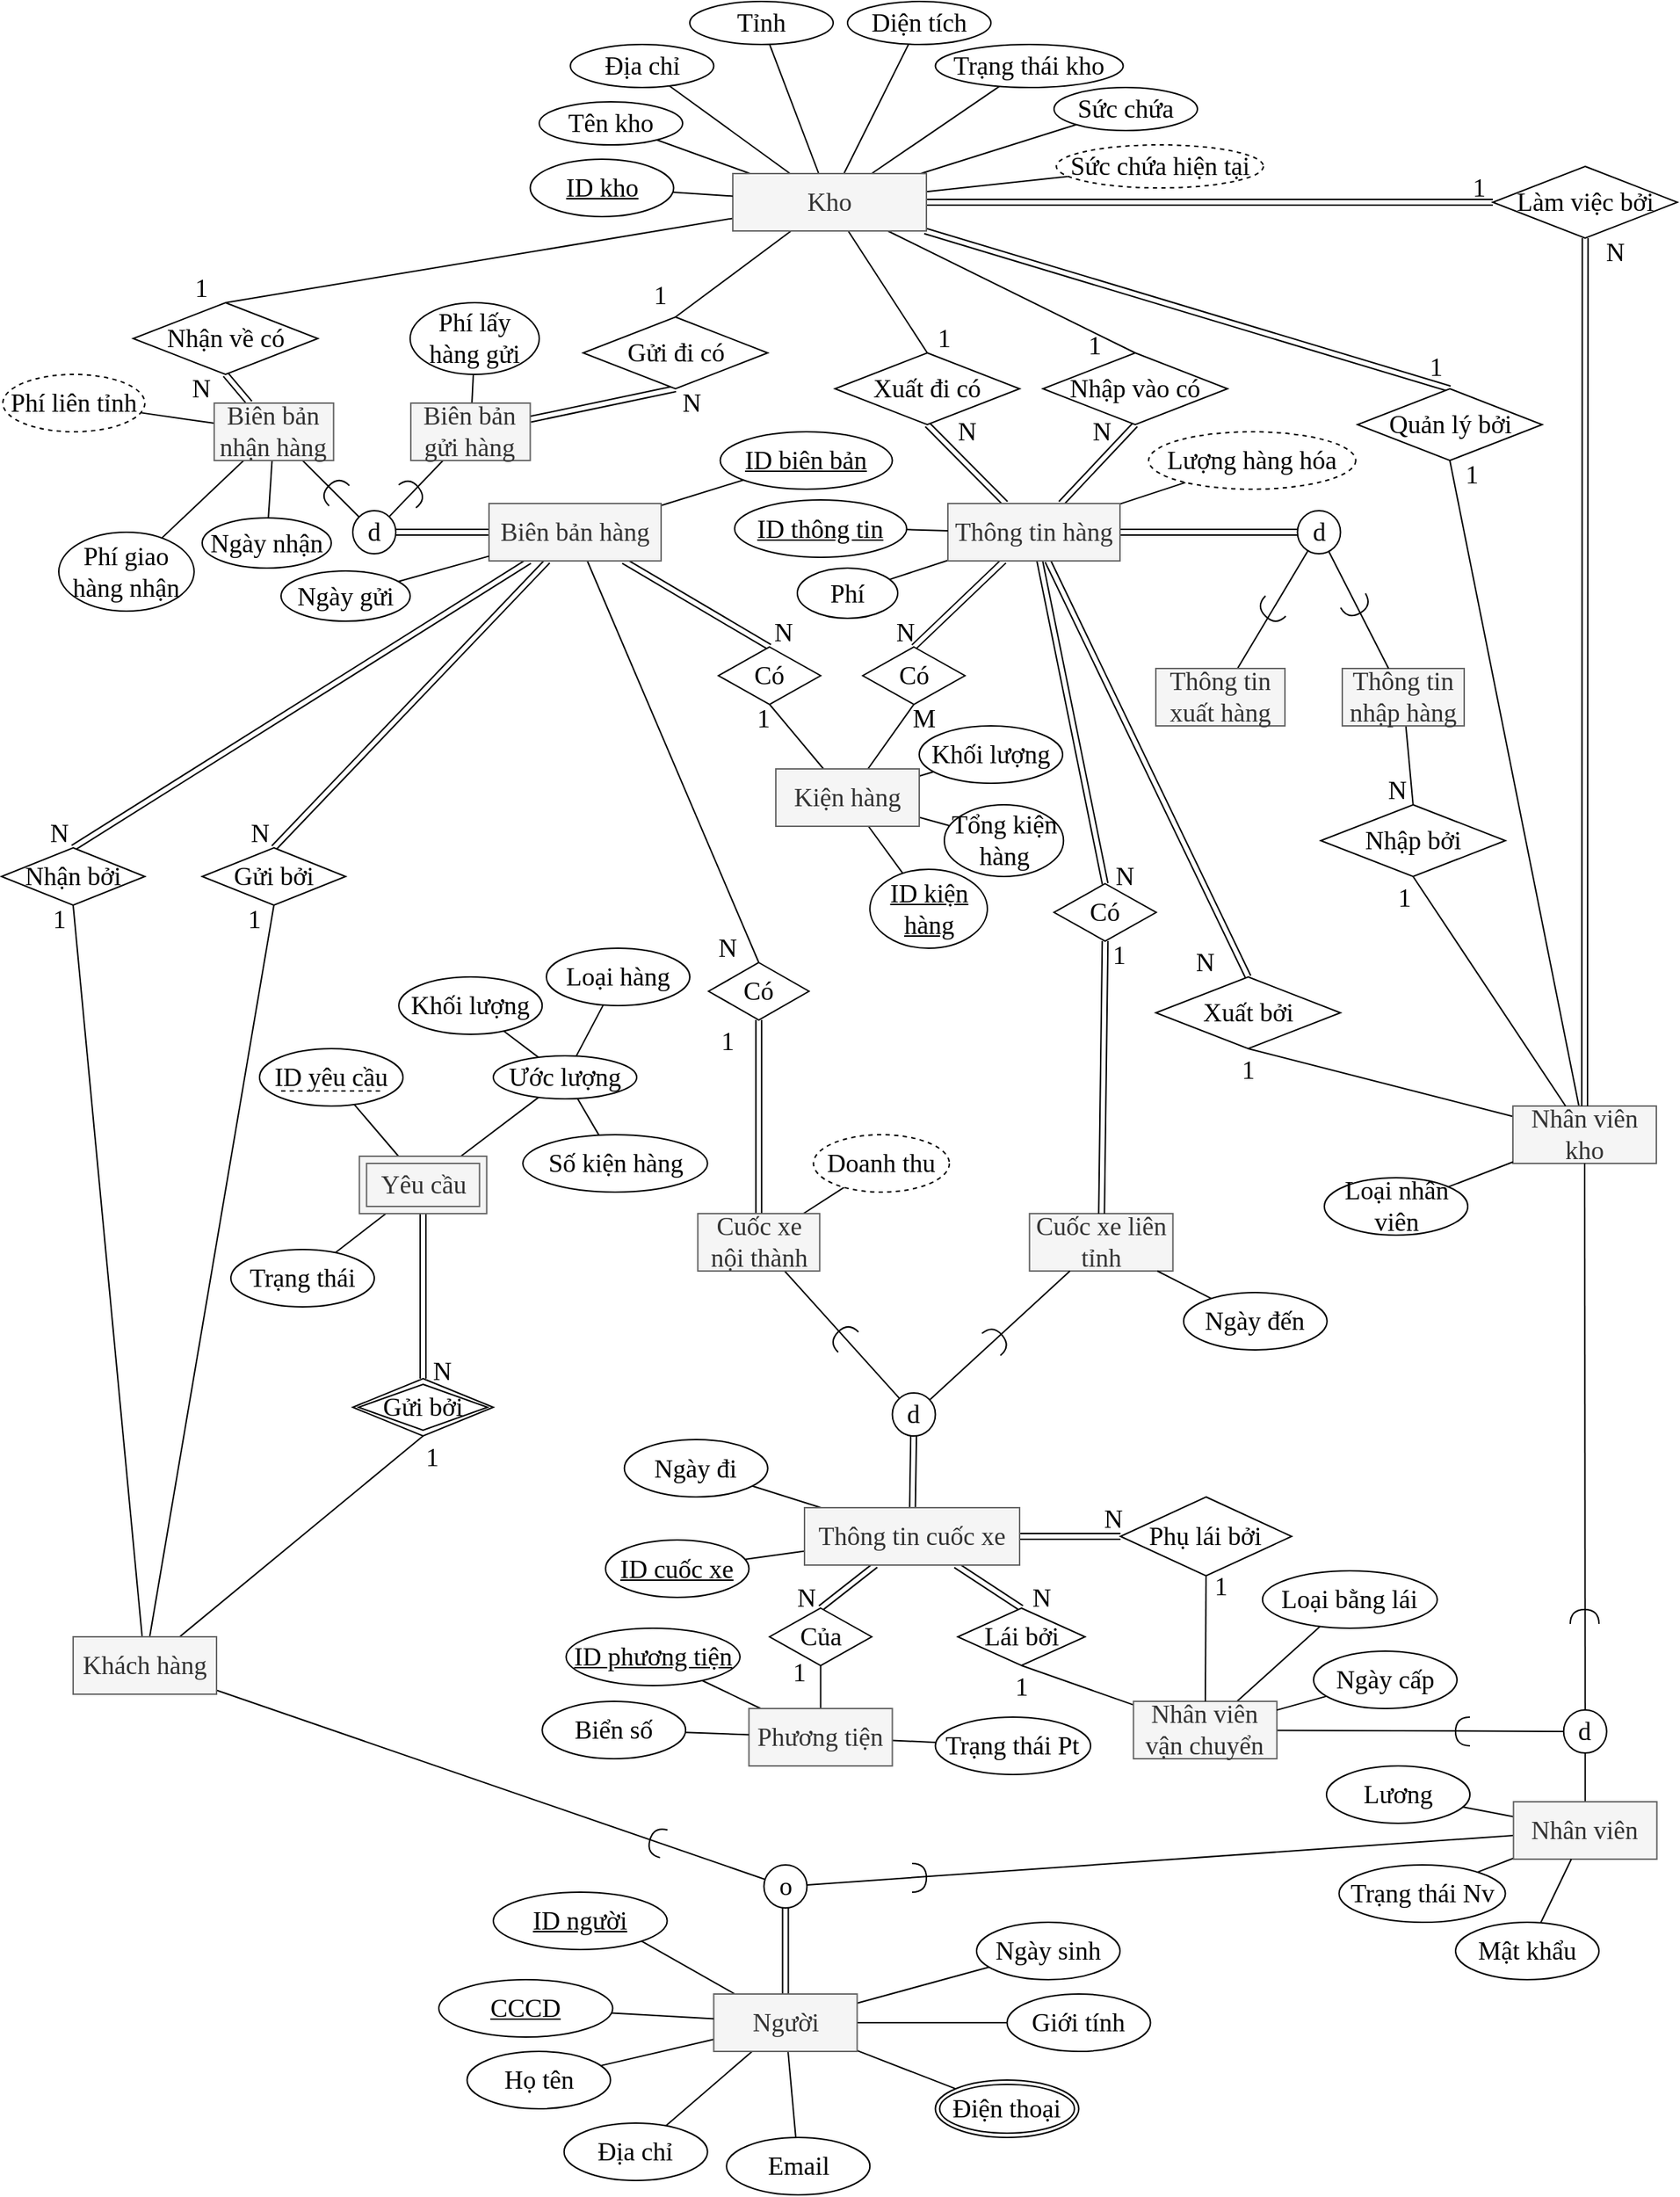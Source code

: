 <mxfile version="13.9.9" type="device" pages="2"><diagram id="1P50nutqnsiUh_Lw3aiR" name="Doc"><mxGraphModel dx="1902" dy="1747" grid="1" gridSize="10" guides="1" tooltips="1" connect="1" arrows="1" fold="1" page="1" pageScale="1" pageWidth="850" pageHeight="1100" math="0" shadow="0"><root><mxCell id="0"/><mxCell id="1" parent="0"/><mxCell id="t3EB_uUu5XIFYgG59Fhh-35" style="edgeStyle=none;rounded=0;orthogonalLoop=1;jettySize=auto;html=1;entryX=0.5;entryY=0;entryDx=0;entryDy=0;endArrow=none;endFill=0;fontFamily=Times New Roman;fontSize=18;shape=link;" parent="1" source="PkAWxyVCA6rXzKNdOrN8-14" target="dLdJFQS2V9-jSl3iVHF--2" edge="1"><mxGeometry relative="1" as="geometry"><mxPoint x="480" y="320" as="sourcePoint"/><mxPoint x="480" y="375" as="targetPoint"/></mxGeometry></mxCell><mxCell id="t3EB_uUu5XIFYgG59Fhh-40" style="edgeStyle=none;rounded=0;orthogonalLoop=1;jettySize=auto;html=1;entryX=0.5;entryY=0;entryDx=0;entryDy=0;endArrow=none;endFill=0;fontFamily=Times New Roman;fontSize=18;shape=link;" parent="1" source="PkAWxyVCA6rXzKNdOrN8-14" target="PkAWxyVCA6rXzKNdOrN8-17" edge="1"><mxGeometry relative="1" as="geometry"><mxPoint x="436.333" y="320" as="sourcePoint"/><mxPoint x="316.25" y="375" as="targetPoint"/></mxGeometry></mxCell><mxCell id="t3EB_uUu5XIFYgG59Fhh-43" style="edgeStyle=none;rounded=0;orthogonalLoop=1;jettySize=auto;html=1;entryX=0.5;entryY=0;entryDx=0;entryDy=0;endArrow=none;endFill=0;fontFamily=Times New Roman;fontSize=18;shape=link;" parent="1" source="PkAWxyVCA6rXzKNdOrN8-14" target="PkAWxyVCA6rXzKNdOrN8-18" edge="1"><mxGeometry relative="1" as="geometry"><mxPoint x="538.667" y="320" as="sourcePoint"/><mxPoint x="700" y="375" as="targetPoint"/></mxGeometry></mxCell><mxCell id="t3EB_uUu5XIFYgG59Fhh-59" style="edgeStyle=none;rounded=0;orthogonalLoop=1;jettySize=auto;html=1;entryX=0.5;entryY=0;entryDx=0;entryDy=0;endArrow=none;endFill=0;fontFamily=Times New Roman;fontSize=18;" parent="1" source="iK_3rvYUIo7Ojm4K6nAC-1" target="dLdJFQS2V9-jSl3iVHF--1" edge="1"><mxGeometry relative="1" as="geometry"><mxPoint x="554.286" y="280" as="sourcePoint"/><mxPoint x="785" y="350" as="targetPoint"/></mxGeometry></mxCell><mxCell id="t3EB_uUu5XIFYgG59Fhh-71" style="edgeStyle=none;rounded=0;orthogonalLoop=1;jettySize=auto;html=1;entryX=0.5;entryY=1;entryDx=0;entryDy=0;endArrow=none;endFill=0;fontFamily=Times New Roman;fontSize=18;shape=link;" parent="1" source="PkAWxyVCA6rXzKNdOrN8-14" target="PkAWxyVCA6rXzKNdOrN8-15" edge="1"><mxGeometry relative="1" as="geometry"><mxPoint x="395" y="230" as="targetPoint"/><mxPoint x="455.714" y="280" as="sourcePoint"/></mxGeometry></mxCell><mxCell id="t3EB_uUu5XIFYgG59Fhh-72" style="edgeStyle=none;rounded=0;orthogonalLoop=1;jettySize=auto;html=1;entryX=0.5;entryY=1;entryDx=0;entryDy=0;endArrow=none;endFill=0;fontFamily=Times New Roman;fontSize=18;shape=link;" parent="1" source="PkAWxyVCA6rXzKNdOrN8-14" target="PkAWxyVCA6rXzKNdOrN8-16" edge="1"><mxGeometry relative="1" as="geometry"><mxPoint x="560" y="230" as="targetPoint"/><mxPoint x="502.857" y="280" as="sourcePoint"/></mxGeometry></mxCell><mxCell id="t3EB_uUu5XIFYgG59Fhh-69" style="edgeStyle=none;rounded=0;orthogonalLoop=1;jettySize=auto;html=1;entryX=0.5;entryY=0;entryDx=0;entryDy=0;endArrow=none;endFill=0;fontFamily=Times New Roman;fontSize=18;" parent="1" source="t3EB_uUu5XIFYgG59Fhh-8" target="PkAWxyVCA6rXzKNdOrN8-15" edge="1"><mxGeometry relative="1" as="geometry"><mxPoint x="395" y="180" as="targetPoint"/></mxGeometry></mxCell><mxCell id="t3EB_uUu5XIFYgG59Fhh-70" style="edgeStyle=none;rounded=0;orthogonalLoop=1;jettySize=auto;html=1;entryX=0.5;entryY=0;entryDx=0;entryDy=0;endArrow=none;endFill=0;fontFamily=Times New Roman;fontSize=18;" parent="1" source="t3EB_uUu5XIFYgG59Fhh-8" target="PkAWxyVCA6rXzKNdOrN8-16" edge="1"><mxGeometry relative="1" as="geometry"><mxPoint x="560" y="180" as="targetPoint"/></mxGeometry></mxCell><mxCell id="t3EB_uUu5XIFYgG59Fhh-97" style="edgeStyle=none;rounded=0;orthogonalLoop=1;jettySize=auto;html=1;endArrow=none;endFill=0;fontFamily=Times New Roman;fontSize=18;entryX=0.5;entryY=0;entryDx=0;entryDy=0;" parent="1" source="t3EB_uUu5XIFYgG59Fhh-8" target="dLdJFQS2V9-jSl3iVHF--21" edge="1"><mxGeometry relative="1" as="geometry"><mxPoint x="113.75" y="170" as="targetPoint"/></mxGeometry></mxCell><mxCell id="t3EB_uUu5XIFYgG59Fhh-100" style="edgeStyle=none;rounded=0;orthogonalLoop=1;jettySize=auto;html=1;entryX=0.5;entryY=0;entryDx=0;entryDy=0;endArrow=none;endFill=0;fontFamily=Times New Roman;fontSize=18;" parent="1" source="t3EB_uUu5XIFYgG59Fhh-8" target="dLdJFQS2V9-jSl3iVHF--22" edge="1"><mxGeometry relative="1" as="geometry"><mxPoint x="-110" y="90" as="targetPoint"/></mxGeometry></mxCell><mxCell id="dLdJFQS2V9-jSl3iVHF--31" style="edgeStyle=none;rounded=0;orthogonalLoop=1;jettySize=auto;html=1;endArrow=none;endFill=0;fontFamily=Times New Roman;fontSize=18;" parent="1" source="t3EB_uUu5XIFYgG59Fhh-8" target="dLdJFQS2V9-jSl3iVHF--30" edge="1"><mxGeometry relative="1" as="geometry"/></mxCell><mxCell id="dLdJFQS2V9-jSl3iVHF--33" style="edgeStyle=none;rounded=0;orthogonalLoop=1;jettySize=auto;html=1;endArrow=none;endFill=0;fontFamily=Times New Roman;fontSize=18;" parent="1" source="t3EB_uUu5XIFYgG59Fhh-8" target="dLdJFQS2V9-jSl3iVHF--32" edge="1"><mxGeometry relative="1" as="geometry"/></mxCell><mxCell id="dLdJFQS2V9-jSl3iVHF--35" style="edgeStyle=none;rounded=0;orthogonalLoop=1;jettySize=auto;html=1;endArrow=none;endFill=0;fontFamily=Times New Roman;fontSize=18;entryX=0.5;entryY=0;entryDx=0;entryDy=0;shape=link;" parent="1" source="t3EB_uUu5XIFYgG59Fhh-8" target="dLdJFQS2V9-jSl3iVHF--34" edge="1"><mxGeometry relative="1" as="geometry"/></mxCell><mxCell id="dLdJFQS2V9-jSl3iVHF--39" style="edgeStyle=none;rounded=0;orthogonalLoop=1;jettySize=auto;html=1;endArrow=none;endFill=0;fontFamily=Times New Roman;fontSize=18;" parent="1" source="t3EB_uUu5XIFYgG59Fhh-8" target="dLdJFQS2V9-jSl3iVHF--38" edge="1"><mxGeometry relative="1" as="geometry"/></mxCell><mxCell id="dLdJFQS2V9-jSl3iVHF--45" style="edgeStyle=none;rounded=0;orthogonalLoop=1;jettySize=auto;html=1;entryX=0;entryY=0.5;entryDx=0;entryDy=0;endArrow=none;endFill=0;fontFamily=Times New Roman;fontSize=18;shape=link;" parent="1" source="t3EB_uUu5XIFYgG59Fhh-8" target="dLdJFQS2V9-jSl3iVHF--44" edge="1"><mxGeometry relative="1" as="geometry"/></mxCell><mxCell id="M_fBey8vFbKsFR74S8Kt-4" style="edgeStyle=none;rounded=0;orthogonalLoop=1;jettySize=auto;html=1;endArrow=none;endFill=0;" parent="1" source="t3EB_uUu5XIFYgG59Fhh-8" target="M_fBey8vFbKsFR74S8Kt-3" edge="1"><mxGeometry relative="1" as="geometry"/></mxCell><mxCell id="1qAA4c-a5WYMavzO47CD-8" style="edgeStyle=none;rounded=0;orthogonalLoop=1;jettySize=auto;html=1;endArrow=none;endFill=0;" edge="1" parent="1" source="t3EB_uUu5XIFYgG59Fhh-8" target="1qAA4c-a5WYMavzO47CD-7"><mxGeometry relative="1" as="geometry"/></mxCell><mxCell id="1qAA4c-a5WYMavzO47CD-10" style="edgeStyle=none;rounded=0;orthogonalLoop=1;jettySize=auto;html=1;endArrow=none;endFill=0;" edge="1" parent="1" source="t3EB_uUu5XIFYgG59Fhh-8" target="1qAA4c-a5WYMavzO47CD-9"><mxGeometry relative="1" as="geometry"/></mxCell><mxCell id="1qAA4c-a5WYMavzO47CD-12" style="edgeStyle=none;rounded=0;orthogonalLoop=1;jettySize=auto;html=1;endArrow=none;endFill=0;" edge="1" parent="1" source="t3EB_uUu5XIFYgG59Fhh-8" target="1qAA4c-a5WYMavzO47CD-11"><mxGeometry relative="1" as="geometry"/></mxCell><mxCell id="t3EB_uUu5XIFYgG59Fhh-8" value="Kho" style="whiteSpace=wrap;html=1;align=center;rounded=0;shadow=0;glass=0;labelBackgroundColor=none;sketch=0;disableMultiStroke=0;disableMultiStrokeFill=0;strokeColor=#666666;fontFamily=Times New Roman;fontSize=18;fillColor=#f5f5f5;fontColor=#333333;" parent="1" vertex="1"><mxGeometry x="130" y="40" width="135" height="40" as="geometry"/></mxCell><mxCell id="t3EB_uUu5XIFYgG59Fhh-21" style="edgeStyle=none;rounded=0;orthogonalLoop=1;jettySize=auto;html=1;entryX=0.5;entryY=0;entryDx=0;entryDy=0;endArrow=none;endFill=0;fontFamily=Times New Roman;fontSize=18;shape=link;" parent="1" source="dLdJFQS2V9-jSl3iVHF--4" target="dLdJFQS2V9-jSl3iVHF--5" edge="1"><mxGeometry relative="1" as="geometry"><mxPoint x="224.583" y="1010" as="sourcePoint"/><mxPoint x="113.75" y="1080" as="targetPoint"/></mxGeometry></mxCell><mxCell id="t3EB_uUu5XIFYgG59Fhh-24" style="edgeStyle=none;shape=link;rounded=0;orthogonalLoop=1;jettySize=auto;html=1;entryX=0.5;entryY=0;entryDx=0;entryDy=0;endArrow=none;endFill=0;fontFamily=Times New Roman;fontSize=18;" parent="1" source="dLdJFQS2V9-jSl3iVHF--4" target="dLdJFQS2V9-jSl3iVHF--6" edge="1"><mxGeometry relative="1" as="geometry"><mxPoint x="256.25" y="1010" as="sourcePoint"/><mxPoint x="256.25" y="1080" as="targetPoint"/></mxGeometry></mxCell><mxCell id="t3EB_uUu5XIFYgG59Fhh-25" style="edgeStyle=none;shape=link;rounded=0;orthogonalLoop=1;jettySize=auto;html=1;entryX=0;entryY=0.5;entryDx=0;entryDy=0;endArrow=none;endFill=0;fontFamily=Times New Roman;fontSize=18;" parent="1" source="dLdJFQS2V9-jSl3iVHF--4" target="dLdJFQS2V9-jSl3iVHF--7" edge="1"><mxGeometry relative="1" as="geometry"><mxPoint x="290.074" y="1010" as="sourcePoint"/><mxPoint x="400" y="1075" as="targetPoint"/></mxGeometry></mxCell><mxCell id="t3EB_uUu5XIFYgG59Fhh-32" style="edgeStyle=none;rounded=0;orthogonalLoop=1;jettySize=auto;html=1;endArrow=none;endFill=0;fontFamily=Times New Roman;fontSize=18;shape=link;" parent="1" source="dLdJFQS2V9-jSl3iVHF--4" target="t3EB_uUu5XIFYgG59Fhh-31" edge="1"><mxGeometry relative="1" as="geometry"><mxPoint x="316.25" y="940" as="targetPoint"/><mxPoint x="256.25" y="990" as="sourcePoint"/></mxGeometry></mxCell><mxCell id="t3EB_uUu5XIFYgG59Fhh-39" style="edgeStyle=none;rounded=0;orthogonalLoop=1;jettySize=auto;html=1;endArrow=none;endFill=0;fontFamily=Times New Roman;fontSize=18;entryX=0.5;entryY=1;entryDx=0;entryDy=0;" parent="1" source="t3EB_uUu5XIFYgG59Fhh-11" target="PkAWxyVCA6rXzKNdOrN8-17" edge="1"><mxGeometry relative="1" as="geometry"><mxPoint x="316.25" y="415" as="targetPoint"/></mxGeometry></mxCell><mxCell id="t3EB_uUu5XIFYgG59Fhh-84" style="edgeStyle=none;rounded=0;orthogonalLoop=1;jettySize=auto;html=1;entryX=0.5;entryY=1;entryDx=0;entryDy=0;endArrow=none;endFill=0;fontFamily=Times New Roman;fontSize=18;" parent="1" source="t3EB_uUu5XIFYgG59Fhh-11" target="dLdJFQS2V9-jSl3iVHF--17" edge="1"><mxGeometry relative="1" as="geometry"><mxPoint x="156.25" y="415" as="targetPoint"/></mxGeometry></mxCell><mxCell id="ZMtVbtABi6T2ftJFTh4y-52" style="rounded=0;orthogonalLoop=1;jettySize=auto;html=1;startArrow=none;startFill=0;endArrow=none;endFill=0;fontFamily=Times New Roman;fontSize=18;" parent="1" source="t3EB_uUu5XIFYgG59Fhh-11" target="ZMtVbtABi6T2ftJFTh4y-49" edge="1"><mxGeometry relative="1" as="geometry"/></mxCell><mxCell id="ZMtVbtABi6T2ftJFTh4y-53" style="edgeStyle=none;rounded=0;orthogonalLoop=1;jettySize=auto;html=1;startArrow=none;startFill=0;endArrow=none;endFill=0;fontFamily=Times New Roman;fontSize=18;" parent="1" source="t3EB_uUu5XIFYgG59Fhh-11" target="ZMtVbtABi6T2ftJFTh4y-51" edge="1"><mxGeometry relative="1" as="geometry"/></mxCell><mxCell id="ZMtVbtABi6T2ftJFTh4y-54" style="edgeStyle=none;rounded=0;orthogonalLoop=1;jettySize=auto;html=1;startArrow=none;startFill=0;endArrow=none;endFill=0;fontFamily=Times New Roman;fontSize=18;" parent="1" source="t3EB_uUu5XIFYgG59Fhh-11" target="ZMtVbtABi6T2ftJFTh4y-48" edge="1"><mxGeometry relative="1" as="geometry"/></mxCell><mxCell id="t3EB_uUu5XIFYgG59Fhh-11" value="Kiện hàng" style="whiteSpace=wrap;html=1;align=center;rounded=0;shadow=0;glass=0;labelBackgroundColor=none;sketch=0;disableMultiStroke=0;disableMultiStrokeFill=0;strokeColor=#666666;fontFamily=Times New Roman;fontSize=18;fillColor=#f5f5f5;fontColor=#333333;" parent="1" vertex="1"><mxGeometry x="160" y="455" width="100" height="40" as="geometry"/></mxCell><mxCell id="t3EB_uUu5XIFYgG59Fhh-42" style="edgeStyle=none;rounded=0;orthogonalLoop=1;jettySize=auto;html=1;entryX=0.5;entryY=1;entryDx=0;entryDy=0;endArrow=none;endFill=0;fontFamily=Times New Roman;fontSize=18;" parent="1" source="t3EB_uUu5XIFYgG59Fhh-12" target="PkAWxyVCA6rXzKNdOrN8-18" edge="1"><mxGeometry relative="1" as="geometry"><mxPoint x="456.25" y="475" as="targetPoint"/></mxGeometry></mxCell><mxCell id="M_fBey8vFbKsFR74S8Kt-2" style="rounded=0;orthogonalLoop=1;jettySize=auto;html=1;entryX=0.5;entryY=1;entryDx=0;entryDy=0;endArrow=none;endFill=0;" parent="1" source="t3EB_uUu5XIFYgG59Fhh-12" target="dLdJFQS2V9-jSl3iVHF--34" edge="1"><mxGeometry relative="1" as="geometry"/></mxCell><mxCell id="t3EB_uUu5XIFYgG59Fhh-12" value="Nhân viên kho" style="whiteSpace=wrap;html=1;align=center;rounded=0;shadow=0;glass=0;labelBackgroundColor=none;sketch=0;disableMultiStroke=0;disableMultiStrokeFill=0;strokeColor=#666666;fontFamily=Times New Roman;fontSize=18;fillColor=#f5f5f5;fontColor=#333333;" parent="1" vertex="1"><mxGeometry x="674" y="690" width="100" height="40" as="geometry"/></mxCell><mxCell id="t3EB_uUu5XIFYgG59Fhh-26" style="edgeStyle=none;rounded=0;orthogonalLoop=1;jettySize=auto;html=1;entryX=0.5;entryY=1;entryDx=0;entryDy=0;endArrow=none;endFill=0;fontFamily=Times New Roman;fontSize=18;" parent="1" source="t3EB_uUu5XIFYgG59Fhh-13" target="dLdJFQS2V9-jSl3iVHF--5" edge="1"><mxGeometry relative="1" as="geometry"><mxPoint x="193.12" y="1090" as="targetPoint"/></mxGeometry></mxCell><mxCell id="ZMtVbtABi6T2ftJFTh4y-104" style="edgeStyle=none;rounded=0;orthogonalLoop=1;jettySize=auto;html=1;startArrow=none;startFill=0;endArrow=none;endFill=0;fontFamily=Times New Roman;fontSize=18;" parent="1" source="t3EB_uUu5XIFYgG59Fhh-13" target="ZMtVbtABi6T2ftJFTh4y-103" edge="1"><mxGeometry relative="1" as="geometry"/></mxCell><mxCell id="1qAA4c-a5WYMavzO47CD-2" style="rounded=0;orthogonalLoop=1;jettySize=auto;html=1;endArrow=none;endFill=0;" edge="1" parent="1" source="t3EB_uUu5XIFYgG59Fhh-13" target="1qAA4c-a5WYMavzO47CD-1"><mxGeometry relative="1" as="geometry"/></mxCell><mxCell id="t3EB_uUu5XIFYgG59Fhh-13" value="Phương tiện" style="whiteSpace=wrap;html=1;align=center;rounded=0;shadow=0;glass=0;labelBackgroundColor=none;sketch=0;disableMultiStroke=0;disableMultiStrokeFill=0;strokeColor=#666666;fontFamily=Times New Roman;fontSize=18;fillColor=#f5f5f5;fontColor=#333333;" parent="1" vertex="1"><mxGeometry x="141.25" y="1110" width="100" height="40" as="geometry"/></mxCell><mxCell id="t3EB_uUu5XIFYgG59Fhh-27" style="edgeStyle=none;rounded=0;orthogonalLoop=1;jettySize=auto;html=1;entryX=0.5;entryY=1;entryDx=0;entryDy=0;endArrow=none;endFill=0;fontFamily=Times New Roman;fontSize=18;" parent="1" source="t3EB_uUu5XIFYgG59Fhh-14" target="dLdJFQS2V9-jSl3iVHF--6" edge="1"><mxGeometry relative="1" as="geometry"><mxPoint x="256.25" y="1130" as="targetPoint"/></mxGeometry></mxCell><mxCell id="dLdJFQS2V9-jSl3iVHF--53" style="edgeStyle=none;rounded=0;orthogonalLoop=1;jettySize=auto;html=1;endArrow=none;endFill=0;fontFamily=Times New Roman;fontSize=18;" parent="1" source="t3EB_uUu5XIFYgG59Fhh-14" target="dLdJFQS2V9-jSl3iVHF--42" edge="1"><mxGeometry relative="1" as="geometry"/></mxCell><mxCell id="M_fBey8vFbKsFR74S8Kt-7" style="edgeStyle=none;rounded=0;orthogonalLoop=1;jettySize=auto;html=1;endArrow=none;endFill=0;" parent="1" source="t3EB_uUu5XIFYgG59Fhh-14" target="M_fBey8vFbKsFR74S8Kt-6" edge="1"><mxGeometry relative="1" as="geometry"/></mxCell><mxCell id="t3EB_uUu5XIFYgG59Fhh-14" value="Nhân viên vận chuyển" style="whiteSpace=wrap;html=1;align=center;rounded=0;shadow=0;glass=0;labelBackgroundColor=none;sketch=0;disableMultiStroke=0;disableMultiStrokeFill=0;strokeColor=#666666;fontFamily=Times New Roman;fontSize=18;fillColor=#f5f5f5;fontColor=#333333;" parent="1" vertex="1"><mxGeometry x="409.38" y="1105" width="100" height="40" as="geometry"/></mxCell><mxCell id="t3EB_uUu5XIFYgG59Fhh-28" style="edgeStyle=none;rounded=0;orthogonalLoop=1;jettySize=auto;html=1;entryX=0.5;entryY=1;entryDx=0;entryDy=0;endArrow=none;endFill=0;fontFamily=Times New Roman;fontSize=18;" parent="1" source="t3EB_uUu5XIFYgG59Fhh-14" target="dLdJFQS2V9-jSl3iVHF--7" edge="1"><mxGeometry relative="1" as="geometry"><mxPoint x="400" y="1135" as="targetPoint"/><mxPoint x="459.992" y="1060" as="sourcePoint"/></mxGeometry></mxCell><mxCell id="t3EB_uUu5XIFYgG59Fhh-29" value="Cuốc xe liên tỉnh" style="whiteSpace=wrap;html=1;align=center;rounded=0;shadow=0;glass=0;labelBackgroundColor=none;sketch=0;disableMultiStroke=0;disableMultiStrokeFill=0;strokeColor=#666666;fontFamily=Times New Roman;fontSize=18;fillColor=#f5f5f5;fontColor=#333333;" parent="1" vertex="1"><mxGeometry x="336.88" y="765" width="100" height="40" as="geometry"/></mxCell><mxCell id="t3EB_uUu5XIFYgG59Fhh-33" style="edgeStyle=none;rounded=0;orthogonalLoop=1;jettySize=auto;html=1;endArrow=none;endFill=0;fontFamily=Times New Roman;fontSize=18;startArrow=none;startFill=0;" parent="1" source="t3EB_uUu5XIFYgG59Fhh-31" target="t3EB_uUu5XIFYgG59Fhh-29" edge="1"><mxGeometry relative="1" as="geometry"/></mxCell><mxCell id="t3EB_uUu5XIFYgG59Fhh-79" style="edgeStyle=none;rounded=0;orthogonalLoop=1;jettySize=auto;html=1;endArrow=none;endFill=0;fontFamily=Times New Roman;fontSize=18;startArrow=none;startFill=0;" parent="1" source="t3EB_uUu5XIFYgG59Fhh-31" target="PkAWxyVCA6rXzKNdOrN8-2" edge="1"><mxGeometry relative="1" as="geometry"><mxPoint x="101.364" y="780" as="targetPoint"/></mxGeometry></mxCell><mxCell id="t3EB_uUu5XIFYgG59Fhh-31" value="d" style="ellipse;whiteSpace=wrap;html=1;aspect=fixed;rounded=0;shadow=0;glass=0;labelBackgroundColor=none;sketch=0;disableMultiStroke=0;disableMultiStrokeFill=0;strokeColor=#000000;fontFamily=Times New Roman;fontSize=18;" parent="1" vertex="1"><mxGeometry x="241.25" y="890" width="30" height="30" as="geometry"/></mxCell><mxCell id="t3EB_uUu5XIFYgG59Fhh-36" style="edgeStyle=none;rounded=0;orthogonalLoop=1;jettySize=auto;html=1;endArrow=none;endFill=0;fontFamily=Times New Roman;fontSize=18;exitX=0.5;exitY=1;exitDx=0;exitDy=0;shape=link;" parent="1" source="dLdJFQS2V9-jSl3iVHF--2" target="t3EB_uUu5XIFYgG59Fhh-29" edge="1"><mxGeometry relative="1" as="geometry"><mxPoint x="480" y="415" as="sourcePoint"/></mxGeometry></mxCell><mxCell id="t3EB_uUu5XIFYgG59Fhh-56" style="edgeStyle=none;rounded=0;orthogonalLoop=1;jettySize=auto;html=1;entryX=0.5;entryY=1;entryDx=0;entryDy=0;endArrow=none;endFill=0;fontFamily=Times New Roman;fontSize=18;" parent="1" source="t3EB_uUu5XIFYgG59Fhh-12" target="dLdJFQS2V9-jSl3iVHF--1" edge="1"><mxGeometry relative="1" as="geometry"><mxPoint x="573.75" y="455" as="targetPoint"/><mxPoint x="554.292" y="510" as="sourcePoint"/></mxGeometry></mxCell><mxCell id="t3EB_uUu5XIFYgG59Fhh-83" style="edgeStyle=none;rounded=0;orthogonalLoop=1;jettySize=auto;html=1;entryX=0.5;entryY=0;entryDx=0;entryDy=0;endArrow=none;endFill=0;fontFamily=Times New Roman;fontSize=18;shape=link;" parent="1" source="dLdJFQS2V9-jSl3iVHF--18" target="dLdJFQS2V9-jSl3iVHF--17" edge="1"><mxGeometry relative="1" as="geometry"><mxPoint x="61.607" y="320" as="sourcePoint"/><mxPoint x="186.25" y="375" as="targetPoint"/></mxGeometry></mxCell><mxCell id="t3EB_uUu5XIFYgG59Fhh-91" style="edgeStyle=none;rounded=0;orthogonalLoop=1;jettySize=auto;html=1;entryX=0.5;entryY=0;entryDx=0;entryDy=0;endArrow=none;endFill=0;fontFamily=Times New Roman;fontSize=18;shape=link;" parent="1" source="dLdJFQS2V9-jSl3iVHF--18" target="dLdJFQS2V9-jSl3iVHF--20" edge="1"><mxGeometry relative="1" as="geometry"><mxPoint x="4.377" y="320" as="sourcePoint"/><mxPoint x="-26.87" y="360" as="targetPoint"/></mxGeometry></mxCell><mxCell id="t3EB_uUu5XIFYgG59Fhh-92" style="edgeStyle=none;rounded=0;orthogonalLoop=1;jettySize=auto;html=1;entryX=0.5;entryY=0;entryDx=0;entryDy=0;endArrow=none;endFill=0;fontFamily=Times New Roman;fontSize=18;shape=link;" parent="1" source="dLdJFQS2V9-jSl3iVHF--18" target="dLdJFQS2V9-jSl3iVHF--19" edge="1"><mxGeometry relative="1" as="geometry"><mxPoint x="-38.957" y="320" as="sourcePoint"/><mxPoint x="-156.87" y="360" as="targetPoint"/></mxGeometry></mxCell><mxCell id="t3EB_uUu5XIFYgG59Fhh-96" style="edgeStyle=none;shape=link;rounded=0;orthogonalLoop=1;jettySize=auto;html=1;entryX=0.5;entryY=1;entryDx=0;entryDy=0;endArrow=none;endFill=0;fontFamily=Times New Roman;fontSize=18;" parent="1" source="iK_3rvYUIo7Ojm4K6nAC-14" target="dLdJFQS2V9-jSl3iVHF--21" edge="1"><mxGeometry relative="1" as="geometry"><mxPoint x="43.438" y="280" as="sourcePoint"/><mxPoint x="113.75" y="220" as="targetPoint"/></mxGeometry></mxCell><mxCell id="t3EB_uUu5XIFYgG59Fhh-105" style="edgeStyle=none;rounded=0;orthogonalLoop=1;jettySize=auto;html=1;entryX=0.5;entryY=1;entryDx=0;entryDy=0;endArrow=none;endFill=0;fontFamily=Times New Roman;fontSize=18;shape=link;" parent="1" source="iK_3rvYUIo7Ojm4K6nAC-16" target="dLdJFQS2V9-jSl3iVHF--22" edge="1"><mxGeometry relative="1" as="geometry"><mxPoint x="-28.333" y="280" as="sourcePoint"/><mxPoint x="-80" y="240" as="targetPoint"/></mxGeometry></mxCell><mxCell id="V1mT3eoaeHUKuDqXsAoB-1" style="rounded=0;orthogonalLoop=1;jettySize=auto;html=1;exitX=0.5;exitY=0;exitDx=0;exitDy=0;endArrow=none;endFill=0;" parent="1" source="t3EB_uUu5XIFYgG59Fhh-110" target="dLdJFQS2V9-jSl3iVHF--18" edge="1"><mxGeometry relative="1" as="geometry"/></mxCell><mxCell id="t3EB_uUu5XIFYgG59Fhh-110" value="Có" style="shape=rhombus;perimeter=rhombusPerimeter;whiteSpace=wrap;html=1;align=center;rounded=0;shadow=0;glass=0;labelBackgroundColor=none;sketch=0;disableMultiStroke=0;disableMultiStrokeFill=0;strokeColor=#000000;fontFamily=Times New Roman;fontSize=18;" parent="1" vertex="1"><mxGeometry x="113.12" y="590" width="70" height="40" as="geometry"/></mxCell><mxCell id="ZMtVbtABi6T2ftJFTh4y-130" style="edgeStyle=none;rounded=0;orthogonalLoop=1;jettySize=auto;html=1;startArrow=none;startFill=0;endArrow=none;endFill=0;fontFamily=Times New Roman;fontSize=18;" parent="1" source="PkAWxyVCA6rXzKNdOrN8-2" target="ZMtVbtABi6T2ftJFTh4y-131" edge="1"><mxGeometry relative="1" as="geometry"><mxPoint x="223.764" y="747.379" as="targetPoint"/></mxGeometry></mxCell><mxCell id="iK_3rvYUIo7Ojm4K6nAC-20" style="edgeStyle=none;rounded=0;orthogonalLoop=1;jettySize=auto;html=1;endArrow=none;endFill=0;shape=link;entryX=0.5;entryY=1;entryDx=0;entryDy=0;" parent="1" source="PkAWxyVCA6rXzKNdOrN8-2" target="t3EB_uUu5XIFYgG59Fhh-110" edge="1"><mxGeometry relative="1" as="geometry"><mxPoint x="250" y="738" as="targetPoint"/></mxGeometry></mxCell><mxCell id="PkAWxyVCA6rXzKNdOrN8-2" value="Cuốc xe nội thành" style="whiteSpace=wrap;html=1;align=center;rounded=0;shadow=0;glass=0;labelBackgroundColor=none;sketch=0;disableMultiStroke=0;disableMultiStrokeFill=0;strokeColor=#666666;fontFamily=Times New Roman;fontSize=18;fillColor=#f5f5f5;fontColor=#333333;" parent="1" vertex="1"><mxGeometry x="105.62" y="765" width="85" height="40" as="geometry"/></mxCell><mxCell id="ZMtVbtABi6T2ftJFTh4y-80" style="edgeStyle=none;rounded=0;orthogonalLoop=1;jettySize=auto;html=1;startArrow=none;startFill=0;endArrow=none;endFill=0;fontFamily=Times New Roman;fontSize=18;" parent="1" source="BuZy-g392EEGUpZlb2Tm-2" target="ZMtVbtABi6T2ftJFTh4y-79" edge="1"><mxGeometry relative="1" as="geometry"><mxPoint x="-35" y="747.826" as="sourcePoint"/></mxGeometry></mxCell><mxCell id="ZMtVbtABi6T2ftJFTh4y-82" style="edgeStyle=none;rounded=0;orthogonalLoop=1;jettySize=auto;html=1;startArrow=none;startFill=0;endArrow=none;endFill=0;fontFamily=Times New Roman;fontSize=18;" parent="1" source="BuZy-g392EEGUpZlb2Tm-2" target="M_fBey8vFbKsFR74S8Kt-11" edge="1"><mxGeometry relative="1" as="geometry"><mxPoint x="-99.584" y="730" as="sourcePoint"/><mxPoint x="-130.576" y="686.65" as="targetPoint"/></mxGeometry></mxCell><mxCell id="ZMtVbtABi6T2ftJFTh4y-90" style="edgeStyle=none;rounded=0;orthogonalLoop=1;jettySize=auto;html=1;startArrow=none;startFill=0;endArrow=none;endFill=0;fontFamily=Times New Roman;fontSize=18;" parent="1" source="BuZy-g392EEGUpZlb2Tm-2" target="ZMtVbtABi6T2ftJFTh4y-89" edge="1"><mxGeometry relative="1" as="geometry"><mxPoint x="-113.333" y="770" as="sourcePoint"/></mxGeometry></mxCell><mxCell id="PkAWxyVCA6rXzKNdOrN8-12" style="edgeStyle=none;rounded=0;orthogonalLoop=1;jettySize=auto;html=1;startArrow=none;startFill=0;endArrow=none;endFill=0;exitX=0.5;exitY=0;exitDx=0;exitDy=0;fontFamily=Times New Roman;fontSize=18;shape=link;" parent="1" source="BuZy-g392EEGUpZlb2Tm-1" target="BuZy-g392EEGUpZlb2Tm-2" edge="1"><mxGeometry relative="1" as="geometry"><mxPoint x="-85" y="885" as="sourcePoint"/><mxPoint x="-85.154" y="770" as="targetPoint"/></mxGeometry></mxCell><mxCell id="dLdJFQS2V9-jSl3iVHF--57" style="edgeStyle=none;rounded=0;orthogonalLoop=1;jettySize=auto;html=1;endArrow=none;endFill=0;fontFamily=Times New Roman;fontSize=18;" parent="1" source="PkAWxyVCA6rXzKNdOrN8-14" target="dLdJFQS2V9-jSl3iVHF--56" edge="1"><mxGeometry relative="1" as="geometry"/></mxCell><mxCell id="ZMtVbtABi6T2ftJFTh4y-126" style="edgeStyle=none;rounded=0;orthogonalLoop=1;jettySize=auto;html=1;startArrow=none;startFill=0;endArrow=none;endFill=0;fontFamily=Times New Roman;fontSize=18;" parent="1" source="PkAWxyVCA6rXzKNdOrN8-14" target="ZMtVbtABi6T2ftJFTh4y-125" edge="1"><mxGeometry relative="1" as="geometry"/></mxCell><mxCell id="iK_3rvYUIo7Ojm4K6nAC-5" style="rounded=0;orthogonalLoop=1;jettySize=auto;html=1;shape=link;" parent="1" source="PkAWxyVCA6rXzKNdOrN8-14" target="iK_3rvYUIo7Ojm4K6nAC-3" edge="1"><mxGeometry relative="1" as="geometry"/></mxCell><mxCell id="PkAWxyVCA6rXzKNdOrN8-14" value="Thông tin hàng" style="whiteSpace=wrap;html=1;align=center;rounded=0;shadow=0;glass=0;labelBackgroundColor=none;sketch=0;disableMultiStroke=0;disableMultiStrokeFill=0;strokeColor=#666666;fontFamily=Times New Roman;fontSize=18;fillColor=#f5f5f5;fontColor=#333333;" parent="1" vertex="1"><mxGeometry x="280" y="270" width="120" height="40" as="geometry"/></mxCell><mxCell id="PkAWxyVCA6rXzKNdOrN8-15" value="Xuất đi có" style="shape=rhombus;perimeter=rhombusPerimeter;whiteSpace=wrap;html=1;align=center;rounded=0;shadow=0;glass=0;labelBackgroundColor=none;sketch=0;disableMultiStroke=0;disableMultiStrokeFill=0;strokeColor=#000000;fontFamily=Times New Roman;fontSize=18;" parent="1" vertex="1"><mxGeometry x="201.25" y="165" width="128.75" height="50" as="geometry"/></mxCell><mxCell id="PkAWxyVCA6rXzKNdOrN8-16" value="Nhập vào có" style="shape=rhombus;perimeter=rhombusPerimeter;whiteSpace=wrap;html=1;align=center;rounded=0;shadow=0;glass=0;labelBackgroundColor=none;sketch=0;disableMultiStroke=0;disableMultiStrokeFill=0;strokeColor=#000000;fontFamily=Times New Roman;fontSize=18;" parent="1" vertex="1"><mxGeometry x="346.24" y="165" width="128.75" height="50" as="geometry"/></mxCell><mxCell id="PkAWxyVCA6rXzKNdOrN8-17" value="Có" style="shape=rhombus;perimeter=rhombusPerimeter;whiteSpace=wrap;html=1;align=center;rounded=0;shadow=0;glass=0;labelBackgroundColor=none;sketch=0;disableMultiStroke=0;disableMultiStrokeFill=0;strokeColor=#000000;fontFamily=Times New Roman;fontSize=18;" parent="1" vertex="1"><mxGeometry x="220.63" y="370" width="71.25" height="40" as="geometry"/></mxCell><mxCell id="PkAWxyVCA6rXzKNdOrN8-18" value="Xuất bởi" style="shape=rhombus;perimeter=rhombusPerimeter;whiteSpace=wrap;html=1;align=center;rounded=0;shadow=0;glass=0;labelBackgroundColor=none;sketch=0;disableMultiStroke=0;disableMultiStrokeFill=0;strokeColor=#000000;fontFamily=Times New Roman;fontSize=18;" parent="1" vertex="1"><mxGeometry x="425" y="600" width="128.75" height="50" as="geometry"/></mxCell><mxCell id="dLdJFQS2V9-jSl3iVHF--1" value="Nhập bởi" style="shape=rhombus;perimeter=rhombusPerimeter;whiteSpace=wrap;html=1;align=center;rounded=0;shadow=0;glass=0;labelBackgroundColor=none;sketch=0;disableMultiStroke=0;disableMultiStrokeFill=0;strokeColor=#000000;fontFamily=Times New Roman;fontSize=18;" parent="1" vertex="1"><mxGeometry x="540" y="480" width="128.75" height="50" as="geometry"/></mxCell><mxCell id="dLdJFQS2V9-jSl3iVHF--2" value="Có" style="shape=rhombus;perimeter=rhombusPerimeter;whiteSpace=wrap;html=1;align=center;rounded=0;shadow=0;glass=0;labelBackgroundColor=none;sketch=0;disableMultiStroke=0;disableMultiStrokeFill=0;strokeColor=#000000;fontFamily=Times New Roman;fontSize=18;" parent="1" vertex="1"><mxGeometry x="354" y="535" width="71.25" height="40" as="geometry"/></mxCell><mxCell id="dLdJFQS2V9-jSl3iVHF--68" style="edgeStyle=none;rounded=0;orthogonalLoop=1;jettySize=auto;html=1;endArrow=none;endFill=0;fontFamily=Times New Roman;fontSize=18;" parent="1" source="t3EB_uUu5XIFYgG59Fhh-29" target="dLdJFQS2V9-jSl3iVHF--66" edge="1"><mxGeometry relative="1" as="geometry"/></mxCell><mxCell id="dLdJFQS2V9-jSl3iVHF--69" style="edgeStyle=none;rounded=0;orthogonalLoop=1;jettySize=auto;html=1;endArrow=none;endFill=0;fontFamily=Times New Roman;fontSize=18;" parent="1" source="dLdJFQS2V9-jSl3iVHF--4" target="dLdJFQS2V9-jSl3iVHF--65" edge="1"><mxGeometry relative="1" as="geometry"/></mxCell><mxCell id="dLdJFQS2V9-jSl3iVHF--70" style="edgeStyle=none;rounded=0;orthogonalLoop=1;jettySize=auto;html=1;endArrow=none;endFill=0;fontFamily=Times New Roman;fontSize=18;" parent="1" source="dLdJFQS2V9-jSl3iVHF--4" target="dLdJFQS2V9-jSl3iVHF--67" edge="1"><mxGeometry relative="1" as="geometry"/></mxCell><mxCell id="dLdJFQS2V9-jSl3iVHF--4" value="Thông tin cuốc xe" style="whiteSpace=wrap;html=1;align=center;rounded=0;shadow=0;glass=0;labelBackgroundColor=none;sketch=0;disableMultiStroke=0;disableMultiStrokeFill=0;strokeColor=#666666;fontFamily=Times New Roman;fontSize=18;fillColor=#f5f5f5;fontColor=#333333;" parent="1" vertex="1"><mxGeometry x="180" y="970" width="150" height="40" as="geometry"/></mxCell><mxCell id="dLdJFQS2V9-jSl3iVHF--5" value="Của" style="shape=rhombus;perimeter=rhombusPerimeter;whiteSpace=wrap;html=1;align=center;rounded=0;shadow=0;glass=0;labelBackgroundColor=none;sketch=0;disableMultiStroke=0;disableMultiStrokeFill=0;strokeColor=#000000;fontFamily=Times New Roman;fontSize=18;" parent="1" vertex="1"><mxGeometry x="155.63" y="1040" width="71.25" height="40" as="geometry"/></mxCell><mxCell id="dLdJFQS2V9-jSl3iVHF--6" value="Lái bởi" style="shape=rhombus;perimeter=rhombusPerimeter;whiteSpace=wrap;html=1;align=center;rounded=0;shadow=0;glass=0;labelBackgroundColor=none;sketch=0;disableMultiStroke=0;disableMultiStrokeFill=0;strokeColor=#000000;fontFamily=Times New Roman;fontSize=18;" parent="1" vertex="1"><mxGeometry x="286.88" y="1040" width="88.75" height="40" as="geometry"/></mxCell><mxCell id="dLdJFQS2V9-jSl3iVHF--7" value="Phụ lái bởi" style="shape=rhombus;perimeter=rhombusPerimeter;whiteSpace=wrap;html=1;align=center;rounded=0;shadow=0;glass=0;labelBackgroundColor=none;sketch=0;disableMultiStroke=0;disableMultiStrokeFill=0;strokeColor=#000000;fontFamily=Times New Roman;fontSize=18;" parent="1" vertex="1"><mxGeometry x="400.31" y="962.5" width="119.37" height="55" as="geometry"/></mxCell><mxCell id="dLdJFQS2V9-jSl3iVHF--17" value="Có" style="shape=rhombus;perimeter=rhombusPerimeter;whiteSpace=wrap;html=1;align=center;rounded=0;shadow=0;glass=0;labelBackgroundColor=none;sketch=0;disableMultiStroke=0;disableMultiStrokeFill=0;strokeColor=#000000;fontFamily=Times New Roman;fontSize=18;" parent="1" vertex="1"><mxGeometry x="120" y="370" width="71.25" height="40" as="geometry"/></mxCell><mxCell id="ZMtVbtABi6T2ftJFTh4y-63" style="edgeStyle=none;rounded=0;orthogonalLoop=1;jettySize=auto;html=1;startArrow=none;startFill=0;endArrow=none;endFill=0;fontFamily=Times New Roman;fontSize=18;" parent="1" source="dLdJFQS2V9-jSl3iVHF--18" target="ZMtVbtABi6T2ftJFTh4y-62" edge="1"><mxGeometry relative="1" as="geometry"/></mxCell><mxCell id="ZMtVbtABi6T2ftJFTh4y-71" style="edgeStyle=none;rounded=0;orthogonalLoop=1;jettySize=auto;html=1;startArrow=none;startFill=0;endArrow=none;endFill=0;fontFamily=Times New Roman;fontSize=18;shape=link;" parent="1" source="dLdJFQS2V9-jSl3iVHF--18" target="iK_3rvYUIo7Ojm4K6nAC-26" edge="1"><mxGeometry relative="1" as="geometry"><mxPoint x="-146.228" y="350.815" as="targetPoint"/></mxGeometry></mxCell><mxCell id="LJHvjmN4GWDUPwYFj_yk-2" style="rounded=0;orthogonalLoop=1;jettySize=auto;html=1;endArrow=none;endFill=0;" parent="1" source="iK_3rvYUIo7Ojm4K6nAC-16" target="LJHvjmN4GWDUPwYFj_yk-1" edge="1"><mxGeometry relative="1" as="geometry"/></mxCell><mxCell id="dLdJFQS2V9-jSl3iVHF--18" value="Biên bản hàng" style="whiteSpace=wrap;html=1;align=center;rounded=0;shadow=0;glass=0;labelBackgroundColor=none;sketch=0;disableMultiStroke=0;disableMultiStrokeFill=0;strokeColor=#666666;fontFamily=Times New Roman;fontSize=18;fillColor=#f5f5f5;fontColor=#333333;" parent="1" vertex="1"><mxGeometry x="-40" y="270" width="120" height="40" as="geometry"/></mxCell><mxCell id="ZMtVbtABi6T2ftJFTh4y-56" style="edgeStyle=none;rounded=0;orthogonalLoop=1;jettySize=auto;html=1;startArrow=none;startFill=0;endArrow=none;endFill=0;exitX=0.5;exitY=1;exitDx=0;exitDy=0;fontFamily=Times New Roman;fontSize=18;" parent="1" source="dLdJFQS2V9-jSl3iVHF--19" target="dLdJFQS2V9-jSl3iVHF--71" edge="1"><mxGeometry relative="1" as="geometry"/></mxCell><mxCell id="dLdJFQS2V9-jSl3iVHF--19" value="Gửi bởi" style="shape=rhombus;perimeter=rhombusPerimeter;whiteSpace=wrap;html=1;align=center;rounded=0;shadow=0;glass=0;labelBackgroundColor=none;sketch=0;disableMultiStroke=0;disableMultiStrokeFill=0;strokeColor=#000000;fontFamily=Times New Roman;fontSize=18;" parent="1" vertex="1"><mxGeometry x="-240" y="510" width="100" height="40" as="geometry"/></mxCell><mxCell id="ZMtVbtABi6T2ftJFTh4y-57" style="edgeStyle=none;rounded=0;orthogonalLoop=1;jettySize=auto;html=1;startArrow=none;startFill=0;endArrow=none;endFill=0;exitX=0.5;exitY=1;exitDx=0;exitDy=0;fontFamily=Times New Roman;fontSize=18;" parent="1" source="dLdJFQS2V9-jSl3iVHF--20" target="dLdJFQS2V9-jSl3iVHF--71" edge="1"><mxGeometry relative="1" as="geometry"/></mxCell><mxCell id="dLdJFQS2V9-jSl3iVHF--20" value="Nhận bởi" style="shape=rhombus;perimeter=rhombusPerimeter;whiteSpace=wrap;html=1;align=center;rounded=0;shadow=0;glass=0;labelBackgroundColor=none;sketch=0;disableMultiStroke=0;disableMultiStrokeFill=0;strokeColor=#000000;fontFamily=Times New Roman;fontSize=18;" parent="1" vertex="1"><mxGeometry x="-380" y="510" width="100" height="40" as="geometry"/></mxCell><mxCell id="dLdJFQS2V9-jSl3iVHF--21" value="Gửi đi có" style="shape=rhombus;perimeter=rhombusPerimeter;whiteSpace=wrap;html=1;align=center;rounded=0;shadow=0;glass=0;labelBackgroundColor=none;sketch=0;disableMultiStroke=0;disableMultiStrokeFill=0;strokeColor=#000000;fontFamily=Times New Roman;fontSize=18;" parent="1" vertex="1"><mxGeometry x="25.62" y="140" width="128.75" height="50" as="geometry"/></mxCell><mxCell id="dLdJFQS2V9-jSl3iVHF--22" value="Nhận về có" style="shape=rhombus;perimeter=rhombusPerimeter;whiteSpace=wrap;html=1;align=center;rounded=0;shadow=0;glass=0;labelBackgroundColor=none;sketch=0;disableMultiStroke=0;disableMultiStrokeFill=0;strokeColor=#000000;fontFamily=Times New Roman;fontSize=18;" parent="1" vertex="1"><mxGeometry x="-288.12" y="130" width="128.75" height="50" as="geometry"/></mxCell><mxCell id="dLdJFQS2V9-jSl3iVHF--29" style="edgeStyle=none;rounded=0;orthogonalLoop=1;jettySize=auto;html=1;endArrow=none;endFill=0;fontFamily=Times New Roman;fontSize=18;" parent="1" source="dLdJFQS2V9-jSl3iVHF--28" target="t3EB_uUu5XIFYgG59Fhh-8" edge="1"><mxGeometry relative="1" as="geometry"/></mxCell><mxCell id="dLdJFQS2V9-jSl3iVHF--28" value="ID kho" style="ellipse;whiteSpace=wrap;html=1;align=center;fontFamily=Times New Roman;fontSize=18;fontStyle=4" parent="1" vertex="1"><mxGeometry x="-11.25" y="30" width="100" height="40" as="geometry"/></mxCell><mxCell id="dLdJFQS2V9-jSl3iVHF--30" value="Tên kho" style="ellipse;whiteSpace=wrap;html=1;align=center;fontFamily=Times New Roman;fontSize=18;fontStyle=0" parent="1" vertex="1"><mxGeometry x="-5" y="-10" width="100" height="30" as="geometry"/></mxCell><mxCell id="dLdJFQS2V9-jSl3iVHF--32" value="Tỉnh" style="ellipse;whiteSpace=wrap;html=1;align=center;fontFamily=Times New Roman;fontSize=18;fontStyle=0" parent="1" vertex="1"><mxGeometry x="100" y="-80" width="100" height="30" as="geometry"/></mxCell><mxCell id="dLdJFQS2V9-jSl3iVHF--34" value="Quản lý bởi" style="shape=rhombus;perimeter=rhombusPerimeter;whiteSpace=wrap;html=1;align=center;rounded=0;shadow=0;glass=0;labelBackgroundColor=none;sketch=0;disableMultiStroke=0;disableMultiStrokeFill=0;strokeColor=#000000;fontFamily=Times New Roman;fontSize=18;" parent="1" vertex="1"><mxGeometry x="565.63" y="190" width="128.75" height="50" as="geometry"/></mxCell><mxCell id="dLdJFQS2V9-jSl3iVHF--38" value="Diện tích" style="ellipse;whiteSpace=wrap;html=1;align=center;fontFamily=Times New Roman;fontSize=18;fontStyle=0" parent="1" vertex="1"><mxGeometry x="210" y="-80" width="100" height="30" as="geometry"/></mxCell><mxCell id="dLdJFQS2V9-jSl3iVHF--43" style="edgeStyle=none;rounded=0;orthogonalLoop=1;jettySize=auto;html=1;endArrow=none;endFill=0;fontFamily=Times New Roman;fontSize=18;" parent="1" source="dLdJFQS2V9-jSl3iVHF--41" target="dLdJFQS2V9-jSl3iVHF--42" edge="1"><mxGeometry relative="1" as="geometry"/></mxCell><mxCell id="dLdJFQS2V9-jSl3iVHF--50" style="edgeStyle=none;rounded=0;orthogonalLoop=1;jettySize=auto;html=1;entryX=0.5;entryY=1;entryDx=0;entryDy=0;endArrow=none;endFill=0;fontFamily=Times New Roman;fontSize=18;shape=link;" parent="1" source="t3EB_uUu5XIFYgG59Fhh-12" target="dLdJFQS2V9-jSl3iVHF--44" edge="1"><mxGeometry relative="1" as="geometry"/></mxCell><mxCell id="dLdJFQS2V9-jSl3iVHF--79" style="edgeStyle=none;rounded=0;orthogonalLoop=1;jettySize=auto;html=1;endArrow=none;endFill=0;fontFamily=Times New Roman;fontSize=18;" parent="1" source="dLdJFQS2V9-jSl3iVHF--41" target="dLdJFQS2V9-jSl3iVHF--77" edge="1"><mxGeometry relative="1" as="geometry"/></mxCell><mxCell id="ZMtVbtABi6T2ftJFTh4y-128" style="edgeStyle=none;rounded=0;orthogonalLoop=1;jettySize=auto;html=1;startArrow=none;startFill=0;endArrow=none;endFill=0;fontFamily=Times New Roman;fontSize=18;" parent="1" source="dLdJFQS2V9-jSl3iVHF--41" target="ZMtVbtABi6T2ftJFTh4y-127" edge="1"><mxGeometry relative="1" as="geometry"/></mxCell><mxCell id="1qAA4c-a5WYMavzO47CD-4" style="edgeStyle=none;rounded=0;orthogonalLoop=1;jettySize=auto;html=1;endArrow=none;endFill=0;" edge="1" parent="1" source="dLdJFQS2V9-jSl3iVHF--41" target="1qAA4c-a5WYMavzO47CD-3"><mxGeometry relative="1" as="geometry"/></mxCell><mxCell id="dLdJFQS2V9-jSl3iVHF--41" value="Nhân viên" style="whiteSpace=wrap;html=1;align=center;rounded=0;shadow=0;glass=0;labelBackgroundColor=none;sketch=0;disableMultiStroke=0;disableMultiStrokeFill=0;strokeColor=#666666;fontFamily=Times New Roman;fontSize=18;fillColor=#f5f5f5;fontColor=#333333;" parent="1" vertex="1"><mxGeometry x="674.37" y="1175" width="100" height="40" as="geometry"/></mxCell><mxCell id="dLdJFQS2V9-jSl3iVHF--48" style="edgeStyle=none;rounded=0;orthogonalLoop=1;jettySize=auto;html=1;endArrow=none;endFill=0;fontFamily=Times New Roman;fontSize=18;startArrow=none;startFill=0;" parent="1" source="dLdJFQS2V9-jSl3iVHF--42" target="t3EB_uUu5XIFYgG59Fhh-12" edge="1"><mxGeometry relative="1" as="geometry"/></mxCell><mxCell id="dLdJFQS2V9-jSl3iVHF--42" value="d" style="ellipse;whiteSpace=wrap;html=1;aspect=fixed;rounded=0;shadow=0;glass=0;labelBackgroundColor=none;sketch=0;disableMultiStroke=0;disableMultiStrokeFill=0;strokeColor=#000000;fontFamily=Times New Roman;fontSize=18;" parent="1" vertex="1"><mxGeometry x="709.37" y="1111" width="30" height="30" as="geometry"/></mxCell><mxCell id="dLdJFQS2V9-jSl3iVHF--44" value="Làm việc bởi" style="shape=rhombus;perimeter=rhombusPerimeter;whiteSpace=wrap;html=1;align=center;rounded=0;shadow=0;glass=0;labelBackgroundColor=none;sketch=0;disableMultiStroke=0;disableMultiStrokeFill=0;strokeColor=#000000;fontFamily=Times New Roman;fontSize=18;" parent="1" vertex="1"><mxGeometry x="659.99" y="35" width="128.75" height="50" as="geometry"/></mxCell><mxCell id="dLdJFQS2V9-jSl3iVHF--56" value="Lượng hàng hóa" style="ellipse;whiteSpace=wrap;html=1;align=center;fontFamily=Times New Roman;fontSize=18;fontStyle=0;dashed=1;" parent="1" vertex="1"><mxGeometry x="420" y="220" width="144.38" height="40" as="geometry"/></mxCell><mxCell id="dLdJFQS2V9-jSl3iVHF--58" value="1" style="text;html=1;align=center;verticalAlign=middle;resizable=0;points=[];autosize=1;fontSize=18;fontFamily=Times New Roman;" parent="1" vertex="1"><mxGeometry x="166.25" y="1070" width="20" height="30" as="geometry"/></mxCell><mxCell id="dLdJFQS2V9-jSl3iVHF--59" value="N" style="text;html=1;align=center;verticalAlign=middle;resizable=0;points=[];autosize=1;fontSize=18;fontFamily=Times New Roman;" parent="1" vertex="1"><mxGeometry x="166.25" y="1017.5" width="30" height="30" as="geometry"/></mxCell><mxCell id="dLdJFQS2V9-jSl3iVHF--60" value="1" style="text;html=1;align=center;verticalAlign=middle;resizable=0;points=[];autosize=1;fontSize=18;fontFamily=Times New Roman;" parent="1" vertex="1"><mxGeometry x="321.26" y="1080" width="20" height="30" as="geometry"/></mxCell><mxCell id="dLdJFQS2V9-jSl3iVHF--61" value="N" style="text;html=1;align=center;verticalAlign=middle;resizable=0;points=[];autosize=1;fontSize=18;fontFamily=Times New Roman;" parent="1" vertex="1"><mxGeometry x="330" y="1017.5" width="30" height="30" as="geometry"/></mxCell><mxCell id="dLdJFQS2V9-jSl3iVHF--63" value="N" style="text;html=1;align=center;verticalAlign=middle;resizable=0;points=[];autosize=1;fontSize=18;fontFamily=Times New Roman;" parent="1" vertex="1"><mxGeometry x="379.99" y="962.5" width="30" height="30" as="geometry"/></mxCell><mxCell id="dLdJFQS2V9-jSl3iVHF--64" value="1" style="text;html=1;align=center;verticalAlign=middle;resizable=0;points=[];autosize=1;fontSize=18;fontFamily=Times New Roman;" parent="1" vertex="1"><mxGeometry x="460" y="1010" width="20" height="30" as="geometry"/></mxCell><mxCell id="dLdJFQS2V9-jSl3iVHF--65" value="Ngày đi" style="ellipse;whiteSpace=wrap;html=1;align=center;fontFamily=Times New Roman;fontSize=18;fontStyle=0" parent="1" vertex="1"><mxGeometry x="54.37" y="922.5" width="100" height="40" as="geometry"/></mxCell><mxCell id="dLdJFQS2V9-jSl3iVHF--66" value="Ngày đến" style="ellipse;whiteSpace=wrap;html=1;align=center;fontFamily=Times New Roman;fontSize=18;fontStyle=0" parent="1" vertex="1"><mxGeometry x="444.37" y="820" width="100" height="40" as="geometry"/></mxCell><mxCell id="dLdJFQS2V9-jSl3iVHF--67" value="ID cuốc xe" style="ellipse;whiteSpace=wrap;html=1;align=center;fontFamily=Times New Roman;fontSize=18;fontStyle=4" parent="1" vertex="1"><mxGeometry x="41.25" y="992.5" width="100" height="40" as="geometry"/></mxCell><mxCell id="dLdJFQS2V9-jSl3iVHF--78" style="edgeStyle=none;rounded=0;orthogonalLoop=1;jettySize=auto;html=1;endArrow=none;endFill=0;fontFamily=Times New Roman;fontSize=18;startArrow=none;startFill=0;" parent="1" source="dLdJFQS2V9-jSl3iVHF--71" target="dLdJFQS2V9-jSl3iVHF--77" edge="1"><mxGeometry relative="1" as="geometry"/></mxCell><mxCell id="ZMtVbtABi6T2ftJFTh4y-58" style="edgeStyle=none;rounded=0;orthogonalLoop=1;jettySize=auto;html=1;entryX=0.5;entryY=1;entryDx=0;entryDy=0;startArrow=none;startFill=0;endArrow=none;endFill=0;fontFamily=Times New Roman;fontSize=18;" parent="1" source="dLdJFQS2V9-jSl3iVHF--71" target="BuZy-g392EEGUpZlb2Tm-1" edge="1"><mxGeometry relative="1" as="geometry"><mxPoint x="-85" y="925" as="targetPoint"/></mxGeometry></mxCell><mxCell id="dLdJFQS2V9-jSl3iVHF--71" value="Khách hàng" style="whiteSpace=wrap;html=1;align=center;rounded=0;shadow=0;glass=0;labelBackgroundColor=none;sketch=0;disableMultiStroke=0;disableMultiStrokeFill=0;strokeColor=#666666;fontFamily=Times New Roman;fontSize=18;fillColor=#f5f5f5;fontColor=#333333;" parent="1" vertex="1"><mxGeometry x="-330" y="1060" width="100" height="40" as="geometry"/></mxCell><mxCell id="dLdJFQS2V9-jSl3iVHF--80" style="edgeStyle=none;rounded=0;orthogonalLoop=1;jettySize=auto;html=1;endArrow=none;endFill=0;fontFamily=Times New Roman;fontSize=18;shape=link;" parent="1" source="dLdJFQS2V9-jSl3iVHF--76" target="dLdJFQS2V9-jSl3iVHF--77" edge="1"><mxGeometry relative="1" as="geometry"/></mxCell><mxCell id="ZMtVbtABi6T2ftJFTh4y-114" style="edgeStyle=none;rounded=0;orthogonalLoop=1;jettySize=auto;html=1;startArrow=none;startFill=0;endArrow=none;endFill=0;fontFamily=Times New Roman;fontSize=18;" parent="1" source="dLdJFQS2V9-jSl3iVHF--76" target="ZMtVbtABi6T2ftJFTh4y-109" edge="1"><mxGeometry relative="1" as="geometry"/></mxCell><mxCell id="ZMtVbtABi6T2ftJFTh4y-115" style="edgeStyle=none;rounded=0;orthogonalLoop=1;jettySize=auto;html=1;startArrow=none;startFill=0;endArrow=none;endFill=0;fontFamily=Times New Roman;fontSize=18;" parent="1" source="dLdJFQS2V9-jSl3iVHF--76" target="ZMtVbtABi6T2ftJFTh4y-110" edge="1"><mxGeometry relative="1" as="geometry"/></mxCell><mxCell id="ZMtVbtABi6T2ftJFTh4y-116" style="edgeStyle=none;rounded=0;orthogonalLoop=1;jettySize=auto;html=1;startArrow=none;startFill=0;endArrow=none;endFill=0;fontFamily=Times New Roman;fontSize=18;" parent="1" source="dLdJFQS2V9-jSl3iVHF--76" target="ZMtVbtABi6T2ftJFTh4y-111" edge="1"><mxGeometry relative="1" as="geometry"/></mxCell><mxCell id="ZMtVbtABi6T2ftJFTh4y-117" style="edgeStyle=none;rounded=0;orthogonalLoop=1;jettySize=auto;html=1;startArrow=none;startFill=0;endArrow=none;endFill=0;fontFamily=Times New Roman;fontSize=18;" parent="1" source="dLdJFQS2V9-jSl3iVHF--76" target="M_fBey8vFbKsFR74S8Kt-1" edge="1"><mxGeometry relative="1" as="geometry"><mxPoint x="271.322" y="1383.121" as="targetPoint"/></mxGeometry></mxCell><mxCell id="ZMtVbtABi6T2ftJFTh4y-118" style="edgeStyle=none;rounded=0;orthogonalLoop=1;jettySize=auto;html=1;startArrow=none;startFill=0;endArrow=none;endFill=0;fontFamily=Times New Roman;fontSize=18;" parent="1" source="dLdJFQS2V9-jSl3iVHF--76" target="ZMtVbtABi6T2ftJFTh4y-113" edge="1"><mxGeometry relative="1" as="geometry"/></mxCell><mxCell id="4DPcvYSPAyProvf7PufI-2" style="rounded=0;orthogonalLoop=1;jettySize=auto;html=1;startArrow=none;startFill=0;endArrow=none;endFill=0;fontFamily=Times New Roman;fontSize=18;" parent="1" source="dLdJFQS2V9-jSl3iVHF--76" target="4DPcvYSPAyProvf7PufI-1" edge="1"><mxGeometry relative="1" as="geometry"/></mxCell><mxCell id="M_fBey8vFbKsFR74S8Kt-9" style="edgeStyle=none;rounded=0;orthogonalLoop=1;jettySize=auto;html=1;entryX=1;entryY=1;entryDx=0;entryDy=0;endArrow=none;endFill=0;" parent="1" source="dLdJFQS2V9-jSl3iVHF--76" target="M_fBey8vFbKsFR74S8Kt-8" edge="1"><mxGeometry relative="1" as="geometry"/></mxCell><mxCell id="CdiQWRinjy0y2vtl7Ghn-2" style="rounded=0;orthogonalLoop=1;jettySize=auto;html=1;endArrow=none;endFill=0;" parent="1" source="dLdJFQS2V9-jSl3iVHF--41" target="CdiQWRinjy0y2vtl7Ghn-1" edge="1"><mxGeometry relative="1" as="geometry"/></mxCell><mxCell id="dLdJFQS2V9-jSl3iVHF--76" value="Người" style="whiteSpace=wrap;html=1;align=center;rounded=0;shadow=0;glass=0;labelBackgroundColor=none;sketch=0;disableMultiStroke=0;disableMultiStrokeFill=0;strokeColor=#666666;fontFamily=Times New Roman;fontSize=18;fillColor=#f5f5f5;fontColor=#333333;" parent="1" vertex="1"><mxGeometry x="116.72" y="1309" width="100" height="40" as="geometry"/></mxCell><mxCell id="dLdJFQS2V9-jSl3iVHF--77" value="o" style="ellipse;whiteSpace=wrap;html=1;aspect=fixed;rounded=0;shadow=0;glass=0;labelBackgroundColor=none;sketch=0;disableMultiStroke=0;disableMultiStrokeFill=0;strokeColor=#000000;fontFamily=Times New Roman;fontSize=18;" parent="1" vertex="1"><mxGeometry x="151.72" y="1219" width="30" height="30" as="geometry"/></mxCell><mxCell id="ZMtVbtABi6T2ftJFTh4y-1" value="1" style="text;html=1;align=center;verticalAlign=middle;resizable=0;points=[];autosize=1;fontFamily=Times New Roman;fontSize=18;" parent="1" vertex="1"><mxGeometry x="640" y="35" width="20" height="30" as="geometry"/></mxCell><mxCell id="ZMtVbtABi6T2ftJFTh4y-2" value="N" style="text;html=1;align=center;verticalAlign=middle;resizable=0;points=[];autosize=1;fontFamily=Times New Roman;fontSize=18;" parent="1" vertex="1"><mxGeometry x="730" y="80" width="30" height="30" as="geometry"/></mxCell><mxCell id="ZMtVbtABi6T2ftJFTh4y-3" value="1" style="text;html=1;align=center;verticalAlign=middle;resizable=0;points=[];autosize=1;fontFamily=Times New Roman;fontSize=18;" parent="1" vertex="1"><mxGeometry x="609.99" y="160" width="20" height="30" as="geometry"/></mxCell><mxCell id="ZMtVbtABi6T2ftJFTh4y-4" value="1" style="text;html=1;align=center;verticalAlign=middle;resizable=0;points=[];autosize=1;fontFamily=Times New Roman;fontSize=18;" parent="1" vertex="1"><mxGeometry x="635" y="235" width="20" height="30" as="geometry"/></mxCell><mxCell id="ZMtVbtABi6T2ftJFTh4y-5" value="N" style="text;html=1;align=center;verticalAlign=middle;resizable=0;points=[];autosize=1;fontFamily=Times New Roman;fontSize=18;" parent="1" vertex="1"><mxGeometry x="577.5" y="455" width="30" height="30" as="geometry"/></mxCell><mxCell id="ZMtVbtABi6T2ftJFTh4y-6" value="1" style="text;html=1;align=center;verticalAlign=middle;resizable=0;points=[];autosize=1;fontFamily=Times New Roman;fontSize=18;" parent="1" vertex="1"><mxGeometry x="587.5" y="530" width="20" height="30" as="geometry"/></mxCell><mxCell id="ZMtVbtABi6T2ftJFTh4y-7" value="N" style="text;html=1;align=center;verticalAlign=middle;resizable=0;points=[];autosize=1;fontFamily=Times New Roman;fontSize=18;" parent="1" vertex="1"><mxGeometry x="444.37" y="575" width="30" height="30" as="geometry"/></mxCell><mxCell id="ZMtVbtABi6T2ftJFTh4y-8" value="1" style="text;html=1;align=center;verticalAlign=middle;resizable=0;points=[];autosize=1;fontFamily=Times New Roman;fontSize=18;" parent="1" vertex="1"><mxGeometry x="479.37" y="650" width="20" height="30" as="geometry"/></mxCell><mxCell id="ZMtVbtABi6T2ftJFTh4y-9" value="N" style="text;html=1;align=center;verticalAlign=middle;resizable=0;points=[];autosize=1;fontFamily=Times New Roman;fontSize=18;" parent="1" vertex="1"><mxGeometry x="387.75" y="515" width="30" height="30" as="geometry"/></mxCell><mxCell id="ZMtVbtABi6T2ftJFTh4y-10" value="1" style="text;html=1;align=center;verticalAlign=middle;resizable=0;points=[];autosize=1;fontFamily=Times New Roman;fontSize=18;" parent="1" vertex="1"><mxGeometry x="389.01" y="570" width="20" height="30" as="geometry"/></mxCell><mxCell id="ZMtVbtABi6T2ftJFTh4y-11" value="1" style="text;html=1;align=center;verticalAlign=middle;resizable=0;points=[];autosize=1;fontFamily=Times New Roman;fontSize=18;" parent="1" vertex="1"><mxGeometry x="266.88" y="140" width="20" height="30" as="geometry"/></mxCell><mxCell id="ZMtVbtABi6T2ftJFTh4y-12" value="1" style="text;html=1;align=center;verticalAlign=middle;resizable=0;points=[];autosize=1;fontFamily=Times New Roman;fontSize=18;" parent="1" vertex="1"><mxGeometry x="371.88" y="145" width="20" height="30" as="geometry"/></mxCell><mxCell id="ZMtVbtABi6T2ftJFTh4y-13" value="N" style="text;html=1;align=center;verticalAlign=middle;resizable=0;points=[];autosize=1;fontFamily=Times New Roman;fontSize=18;" parent="1" vertex="1"><mxGeometry x="277.5" y="205" width="30" height="30" as="geometry"/></mxCell><mxCell id="ZMtVbtABi6T2ftJFTh4y-14" value="N" style="text;html=1;align=center;verticalAlign=middle;resizable=0;points=[];autosize=1;fontFamily=Times New Roman;fontSize=18;" parent="1" vertex="1"><mxGeometry x="371.88" y="205" width="30" height="30" as="geometry"/></mxCell><mxCell id="ZMtVbtABi6T2ftJFTh4y-15" value="1" style="text;html=1;align=center;verticalAlign=middle;resizable=0;points=[];autosize=1;fontFamily=Times New Roman;fontSize=18;" parent="1" vertex="1"><mxGeometry x="68.75" y="110" width="20" height="30" as="geometry"/></mxCell><mxCell id="ZMtVbtABi6T2ftJFTh4y-16" value="N" style="text;html=1;align=center;verticalAlign=middle;resizable=0;points=[];autosize=1;fontFamily=Times New Roman;fontSize=18;" parent="1" vertex="1"><mxGeometry x="85.62" y="185" width="30" height="30" as="geometry"/></mxCell><mxCell id="ZMtVbtABi6T2ftJFTh4y-17" value="1" style="text;html=1;align=center;verticalAlign=middle;resizable=0;points=[];autosize=1;fontFamily=Times New Roman;fontSize=18;" parent="1" vertex="1"><mxGeometry x="-251.37" y="105" width="20" height="30" as="geometry"/></mxCell><mxCell id="ZMtVbtABi6T2ftJFTh4y-18" value="N" style="text;html=1;align=center;verticalAlign=middle;resizable=0;points=[];autosize=1;fontFamily=Times New Roman;fontSize=18;" parent="1" vertex="1"><mxGeometry x="-256.37" y="175" width="30" height="30" as="geometry"/></mxCell><mxCell id="ZMtVbtABi6T2ftJFTh4y-41" value="N" style="text;html=1;align=center;verticalAlign=middle;resizable=0;points=[];autosize=1;fontFamily=Times New Roman;fontSize=18;" parent="1" vertex="1"><mxGeometry x="235" y="345" width="30" height="30" as="geometry"/></mxCell><mxCell id="ZMtVbtABi6T2ftJFTh4y-43" value="M" style="text;html=1;align=center;verticalAlign=middle;resizable=0;points=[];autosize=1;fontFamily=Times New Roman;fontSize=18;" parent="1" vertex="1"><mxGeometry x="247.5" y="405" width="30" height="30" as="geometry"/></mxCell><mxCell id="ZMtVbtABi6T2ftJFTh4y-44" value="N" style="text;html=1;align=center;verticalAlign=middle;resizable=0;points=[];autosize=1;fontFamily=Times New Roman;fontSize=18;" parent="1" vertex="1"><mxGeometry x="150" y="345" width="30" height="30" as="geometry"/></mxCell><mxCell id="ZMtVbtABi6T2ftJFTh4y-45" value="1" style="text;html=1;align=center;verticalAlign=middle;resizable=0;points=[];autosize=1;fontFamily=Times New Roman;fontSize=18;" parent="1" vertex="1"><mxGeometry x="141.25" y="405" width="20" height="30" as="geometry"/></mxCell><mxCell id="ZMtVbtABi6T2ftJFTh4y-46" value="1" style="text;html=1;align=center;verticalAlign=middle;resizable=0;points=[];autosize=1;fontFamily=Times New Roman;fontSize=18;" parent="1" vertex="1"><mxGeometry x="116.25" y="630" width="20" height="30" as="geometry"/></mxCell><mxCell id="ZMtVbtABi6T2ftJFTh4y-47" value="N" style="text;html=1;align=center;verticalAlign=middle;resizable=0;points=[];autosize=1;fontFamily=Times New Roman;fontSize=18;" parent="1" vertex="1"><mxGeometry x="111.25" y="565" width="30" height="30" as="geometry"/></mxCell><mxCell id="ZMtVbtABi6T2ftJFTh4y-48" value="ID kiện hàng" style="ellipse;whiteSpace=wrap;html=1;align=center;fontFamily=Times New Roman;fontSize=18;fontStyle=4" parent="1" vertex="1"><mxGeometry x="225.62" y="525" width="81.88" height="55" as="geometry"/></mxCell><mxCell id="ZMtVbtABi6T2ftJFTh4y-49" value="Khối lượng" style="ellipse;whiteSpace=wrap;html=1;align=center;fontFamily=Times New Roman;fontSize=18;fontStyle=0" parent="1" vertex="1"><mxGeometry x="260" y="425" width="100" height="40" as="geometry"/></mxCell><mxCell id="ZMtVbtABi6T2ftJFTh4y-51" value="Tổng kiện hàng" style="ellipse;whiteSpace=wrap;html=1;align=center;fontFamily=Times New Roman;fontSize=18;fontStyle=0" parent="1" vertex="1"><mxGeometry x="277.5" y="480" width="83.12" height="50" as="geometry"/></mxCell><mxCell id="ZMtVbtABi6T2ftJFTh4y-62" value="ID biên bản" style="ellipse;whiteSpace=wrap;html=1;align=center;fontFamily=Times New Roman;fontSize=18;fontStyle=4" parent="1" vertex="1"><mxGeometry x="121.25" y="220" width="120" height="40" as="geometry"/></mxCell><mxCell id="ZMtVbtABi6T2ftJFTh4y-65" style="edgeStyle=none;rounded=0;orthogonalLoop=1;jettySize=auto;html=1;startArrow=none;startFill=0;endArrow=none;endFill=0;fontFamily=Times New Roman;fontSize=18;" parent="1" source="ZMtVbtABi6T2ftJFTh4y-64" target="dLdJFQS2V9-jSl3iVHF--18" edge="1"><mxGeometry relative="1" as="geometry"/></mxCell><mxCell id="ZMtVbtABi6T2ftJFTh4y-64" value="Ngày gửi" style="ellipse;whiteSpace=wrap;html=1;align=center;fontFamily=Times New Roman;fontSize=18;fontStyle=0" parent="1" vertex="1"><mxGeometry x="-185" y="317" width="90" height="35" as="geometry"/></mxCell><mxCell id="ZMtVbtABi6T2ftJFTh4y-67" style="edgeStyle=none;rounded=0;orthogonalLoop=1;jettySize=auto;html=1;startArrow=none;startFill=0;endArrow=none;endFill=0;fontFamily=Times New Roman;fontSize=18;" parent="1" source="ZMtVbtABi6T2ftJFTh4y-66" target="PkAWxyVCA6rXzKNdOrN8-14" edge="1"><mxGeometry relative="1" as="geometry"/></mxCell><mxCell id="ZMtVbtABi6T2ftJFTh4y-66" value="ID thông tin" style="ellipse;whiteSpace=wrap;html=1;align=center;fontFamily=Times New Roman;fontSize=18;fontStyle=4" parent="1" vertex="1"><mxGeometry x="131.25" y="267.5" width="120" height="40" as="geometry"/></mxCell><mxCell id="ZMtVbtABi6T2ftJFTh4y-75" style="edgeStyle=none;rounded=0;orthogonalLoop=1;jettySize=auto;html=1;startArrow=none;startFill=0;endArrow=none;endFill=0;fontFamily=Times New Roman;fontSize=18;" parent="1" source="iK_3rvYUIo7Ojm4K6nAC-16" target="ZMtVbtABi6T2ftJFTh4y-74" edge="1"><mxGeometry relative="1" as="geometry"/></mxCell><mxCell id="ZMtVbtABi6T2ftJFTh4y-76" style="edgeStyle=none;rounded=0;orthogonalLoop=1;jettySize=auto;html=1;startArrow=none;startFill=0;endArrow=none;endFill=0;fontFamily=Times New Roman;fontSize=18;" parent="1" source="iK_3rvYUIo7Ojm4K6nAC-14" target="ZMtVbtABi6T2ftJFTh4y-72" edge="1"><mxGeometry relative="1" as="geometry"><mxPoint x="-235.166" y="237.663" as="sourcePoint"/></mxGeometry></mxCell><mxCell id="ZMtVbtABi6T2ftJFTh4y-72" value="Phí lấy hàng gửi" style="ellipse;whiteSpace=wrap;html=1;align=center;fontFamily=Times New Roman;fontSize=18;fontStyle=0" parent="1" vertex="1"><mxGeometry x="-95.0" y="130" width="90" height="50" as="geometry"/></mxCell><mxCell id="ZMtVbtABi6T2ftJFTh4y-74" value="Phí liên tỉnh" style="ellipse;whiteSpace=wrap;html=1;align=center;fontFamily=Times New Roman;fontSize=18;fontStyle=0;dashed=1;" parent="1" vertex="1"><mxGeometry x="-379" y="180" width="99" height="40" as="geometry"/></mxCell><mxCell id="ZMtVbtABi6T2ftJFTh4y-78" style="edgeStyle=none;rounded=0;orthogonalLoop=1;jettySize=auto;html=1;startArrow=none;startFill=0;endArrow=none;endFill=0;fontFamily=Times New Roman;fontSize=18;" parent="1" source="ZMtVbtABi6T2ftJFTh4y-77" target="iK_3rvYUIo7Ojm4K6nAC-16" edge="1"><mxGeometry relative="1" as="geometry"/></mxCell><mxCell id="ZMtVbtABi6T2ftJFTh4y-77" value="Phí giao hàng nhận" style="ellipse;whiteSpace=wrap;html=1;align=center;fontFamily=Times New Roman;fontSize=18;fontStyle=0" parent="1" vertex="1"><mxGeometry x="-340" y="290" width="94.37" height="55" as="geometry"/></mxCell><mxCell id="ZMtVbtABi6T2ftJFTh4y-86" style="edgeStyle=none;rounded=0;orthogonalLoop=1;jettySize=auto;html=1;startArrow=none;startFill=0;endArrow=none;endFill=0;fontFamily=Times New Roman;fontSize=18;" parent="1" source="ZMtVbtABi6T2ftJFTh4y-79" target="ZMtVbtABi6T2ftJFTh4y-83" edge="1"><mxGeometry relative="1" as="geometry"/></mxCell><mxCell id="ZMtVbtABi6T2ftJFTh4y-87" style="edgeStyle=none;rounded=0;orthogonalLoop=1;jettySize=auto;html=1;startArrow=none;startFill=0;endArrow=none;endFill=0;fontFamily=Times New Roman;fontSize=18;" parent="1" source="ZMtVbtABi6T2ftJFTh4y-79" target="ZMtVbtABi6T2ftJFTh4y-85" edge="1"><mxGeometry relative="1" as="geometry"/></mxCell><mxCell id="ZMtVbtABi6T2ftJFTh4y-88" style="edgeStyle=none;rounded=0;orthogonalLoop=1;jettySize=auto;html=1;startArrow=none;startFill=0;endArrow=none;endFill=0;fontFamily=Times New Roman;fontSize=18;" parent="1" source="ZMtVbtABi6T2ftJFTh4y-79" target="ZMtVbtABi6T2ftJFTh4y-84" edge="1"><mxGeometry relative="1" as="geometry"/></mxCell><mxCell id="ZMtVbtABi6T2ftJFTh4y-79" value="Ước lượng" style="ellipse;whiteSpace=wrap;html=1;align=center;fontFamily=Times New Roman;fontSize=18;fontStyle=0" parent="1" vertex="1"><mxGeometry x="-37" y="655" width="100" height="30" as="geometry"/></mxCell><mxCell id="ZMtVbtABi6T2ftJFTh4y-83" value="Khối lượng" style="ellipse;whiteSpace=wrap;html=1;align=center;fontFamily=Times New Roman;fontSize=18;fontStyle=0" parent="1" vertex="1"><mxGeometry x="-102.89" y="600" width="100" height="40" as="geometry"/></mxCell><mxCell id="ZMtVbtABi6T2ftJFTh4y-84" value="Số kiện hàng" style="ellipse;whiteSpace=wrap;html=1;align=center;fontFamily=Times New Roman;fontSize=18;fontStyle=0" parent="1" vertex="1"><mxGeometry x="-16.4" y="710" width="128.75" height="40" as="geometry"/></mxCell><mxCell id="ZMtVbtABi6T2ftJFTh4y-85" value="Loại hàng" style="ellipse;whiteSpace=wrap;html=1;align=center;fontFamily=Times New Roman;fontSize=18;fontStyle=0" parent="1" vertex="1"><mxGeometry y="580" width="100" height="40" as="geometry"/></mxCell><mxCell id="ZMtVbtABi6T2ftJFTh4y-89" value="Trạng thái" style="ellipse;whiteSpace=wrap;html=1;align=center;fontFamily=Times New Roman;fontSize=18;fontStyle=0" parent="1" vertex="1"><mxGeometry x="-220" y="790" width="100" height="40" as="geometry"/></mxCell><mxCell id="ZMtVbtABi6T2ftJFTh4y-99" value="N" style="text;html=1;align=center;verticalAlign=middle;resizable=0;points=[];autosize=1;fontFamily=Times New Roman;fontSize=18;" parent="1" vertex="1"><mxGeometry x="-355" y="485" width="30" height="30" as="geometry"/></mxCell><mxCell id="ZMtVbtABi6T2ftJFTh4y-100" value="N" style="text;html=1;align=center;verticalAlign=middle;resizable=0;points=[];autosize=1;fontFamily=Times New Roman;fontSize=18;" parent="1" vertex="1"><mxGeometry x="-215" y="485" width="30" height="30" as="geometry"/></mxCell><mxCell id="ZMtVbtABi6T2ftJFTh4y-101" value="1" style="text;html=1;align=center;verticalAlign=middle;resizable=0;points=[];autosize=1;fontFamily=Times New Roman;fontSize=18;" parent="1" vertex="1"><mxGeometry x="-350" y="545" width="20" height="30" as="geometry"/></mxCell><mxCell id="ZMtVbtABi6T2ftJFTh4y-102" value="1" style="text;html=1;align=center;verticalAlign=middle;resizable=0;points=[];autosize=1;fontFamily=Times New Roman;fontSize=18;" parent="1" vertex="1"><mxGeometry x="-214.37" y="545" width="20" height="30" as="geometry"/></mxCell><mxCell id="ZMtVbtABi6T2ftJFTh4y-103" value="ID phương tiện" style="ellipse;whiteSpace=wrap;html=1;align=center;fontFamily=Times New Roman;fontSize=18;fontStyle=4" parent="1" vertex="1"><mxGeometry x="13.75" y="1054" width="121.25" height="40" as="geometry"/></mxCell><mxCell id="ZMtVbtABi6T2ftJFTh4y-106" style="edgeStyle=none;rounded=0;orthogonalLoop=1;jettySize=auto;html=1;startArrow=none;startFill=0;endArrow=none;endFill=0;fontFamily=Times New Roman;fontSize=18;" parent="1" source="ZMtVbtABi6T2ftJFTh4y-105" target="t3EB_uUu5XIFYgG59Fhh-13" edge="1"><mxGeometry relative="1" as="geometry"/></mxCell><mxCell id="ZMtVbtABi6T2ftJFTh4y-105" value="Biển số" style="ellipse;whiteSpace=wrap;html=1;align=center;fontFamily=Times New Roman;fontSize=18;fontStyle=0" parent="1" vertex="1"><mxGeometry x="-2.89" y="1105" width="100" height="40" as="geometry"/></mxCell><mxCell id="ZMtVbtABi6T2ftJFTh4y-108" style="edgeStyle=none;rounded=0;orthogonalLoop=1;jettySize=auto;html=1;startArrow=none;startFill=0;endArrow=none;endFill=0;fontFamily=Times New Roman;fontSize=18;" parent="1" source="ZMtVbtABi6T2ftJFTh4y-107" target="dLdJFQS2V9-jSl3iVHF--76" edge="1"><mxGeometry relative="1" as="geometry"/></mxCell><mxCell id="ZMtVbtABi6T2ftJFTh4y-107" value="CCCD" style="ellipse;whiteSpace=wrap;html=1;align=center;fontFamily=Times New Roman;fontSize=18;fontStyle=4" parent="1" vertex="1"><mxGeometry x="-75" y="1299" width="121.25" height="40" as="geometry"/></mxCell><mxCell id="ZMtVbtABi6T2ftJFTh4y-109" value="Họ tên" style="ellipse;whiteSpace=wrap;html=1;align=center;fontFamily=Times New Roman;fontSize=18;fontStyle=0" parent="1" vertex="1"><mxGeometry x="-55.28" y="1349" width="100" height="40" as="geometry"/></mxCell><mxCell id="ZMtVbtABi6T2ftJFTh4y-110" value="Địa chỉ" style="ellipse;whiteSpace=wrap;html=1;align=center;fontFamily=Times New Roman;fontSize=18;fontStyle=0" parent="1" vertex="1"><mxGeometry x="12.35" y="1399" width="100" height="40" as="geometry"/></mxCell><mxCell id="ZMtVbtABi6T2ftJFTh4y-111" value="Email" style="ellipse;whiteSpace=wrap;html=1;align=center;fontFamily=Times New Roman;fontSize=18;fontStyle=0" parent="1" vertex="1"><mxGeometry x="125.62" y="1409" width="100" height="40" as="geometry"/></mxCell><mxCell id="ZMtVbtABi6T2ftJFTh4y-113" value="Giới tính" style="ellipse;whiteSpace=wrap;html=1;align=center;fontFamily=Times New Roman;fontSize=18;fontStyle=0" parent="1" vertex="1"><mxGeometry x="321.26" y="1309" width="100" height="40" as="geometry"/></mxCell><mxCell id="ZMtVbtABi6T2ftJFTh4y-121" value="N" style="text;html=1;align=center;verticalAlign=middle;resizable=0;points=[];autosize=1;fontFamily=Times New Roman;fontSize=18;" parent="1" vertex="1"><mxGeometry x="-88" y="860" width="30" height="30" as="geometry"/></mxCell><mxCell id="ZMtVbtABi6T2ftJFTh4y-122" value="1" style="text;html=1;align=center;verticalAlign=middle;resizable=0;points=[];autosize=1;fontFamily=Times New Roman;fontSize=18;" parent="1" vertex="1"><mxGeometry x="-90" y="920" width="20" height="30" as="geometry"/></mxCell><mxCell id="ZMtVbtABi6T2ftJFTh4y-125" value="Phí" style="ellipse;whiteSpace=wrap;html=1;align=center;fontFamily=Times New Roman;fontSize=18;fontStyle=0" parent="1" vertex="1"><mxGeometry x="175" y="315" width="70" height="35" as="geometry"/></mxCell><mxCell id="ZMtVbtABi6T2ftJFTh4y-127" value="Lương" style="ellipse;whiteSpace=wrap;html=1;align=center;fontFamily=Times New Roman;fontSize=18;fontStyle=0" parent="1" vertex="1"><mxGeometry x="544" y="1150" width="100" height="40" as="geometry"/></mxCell><mxCell id="ZMtVbtABi6T2ftJFTh4y-131" value="Doanh thu" style="ellipse;whiteSpace=wrap;html=1;align=center;fontFamily=Times New Roman;fontSize=18;fontStyle=0;dashed=1;" parent="1" vertex="1"><mxGeometry x="186.25" y="710" width="94.76" height="40" as="geometry"/></mxCell><mxCell id="bzmgI3Mvg-ZGed8GtjvZ-1" value="" style="shape=requiredInterface;html=1;verticalLabelPosition=bottom;fontFamily=Times New Roman;fontSize=18;rotation=0;" parent="1" vertex="1"><mxGeometry x="255" y="1218" width="10" height="20" as="geometry"/></mxCell><mxCell id="bzmgI3Mvg-ZGed8GtjvZ-3" value="" style="shape=requiredInterface;html=1;verticalLabelPosition=bottom;fontFamily=Times New Roman;fontSize=18;rotation=-165;" parent="1" vertex="1"><mxGeometry x="72" y="1193" width="10" height="20" as="geometry"/></mxCell><mxCell id="bzmgI3Mvg-ZGed8GtjvZ-4" value="" style="shape=requiredInterface;html=1;verticalLabelPosition=bottom;fontFamily=Times New Roman;fontSize=18;rotation=-90;" parent="1" vertex="1"><mxGeometry x="719" y="1036" width="10" height="20" as="geometry"/></mxCell><mxCell id="bzmgI3Mvg-ZGed8GtjvZ-6" value="" style="shape=requiredInterface;html=1;verticalLabelPosition=bottom;fontFamily=Times New Roman;fontSize=18;rotation=-180;" parent="1" vertex="1"><mxGeometry x="634" y="1116" width="10" height="20" as="geometry"/></mxCell><mxCell id="bzmgI3Mvg-ZGed8GtjvZ-8" value="" style="shape=requiredInterface;html=1;verticalLabelPosition=bottom;fontFamily=Times New Roman;fontSize=18;rotation=-40;" parent="1" vertex="1"><mxGeometry x="309" y="843" width="10" height="20" as="geometry"/></mxCell><mxCell id="4DPcvYSPAyProvf7PufI-1" value="Ngày sinh" style="ellipse;whiteSpace=wrap;html=1;align=center;fontFamily=Times New Roman;fontSize=18;fontStyle=0" parent="1" vertex="1"><mxGeometry x="300.0" y="1259" width="100" height="40" as="geometry"/></mxCell><mxCell id="BuZy-g392EEGUpZlb2Tm-1" value="Gửi bởi" style="shape=rhombus;double=1;perimeter=rhombusPerimeter;whiteSpace=wrap;html=1;align=center;rounded=0;shadow=0;glass=0;labelBackgroundColor=none;sketch=0;disableMultiStroke=0;disableMultiStrokeFill=0;strokeColor=#000000;fontFamily=Times New Roman;fontSize=18;" parent="1" vertex="1"><mxGeometry x="-135" y="880" width="98" height="40" as="geometry"/></mxCell><mxCell id="BuZy-g392EEGUpZlb2Tm-2" value="Yêu cầu" style="shape=ext;margin=3;double=1;whiteSpace=wrap;html=1;align=center;rounded=0;shadow=0;glass=0;labelBackgroundColor=none;sketch=0;disableMultiStroke=0;disableMultiStrokeFill=0;strokeColor=#666666;fontFamily=Times New Roman;fontSize=18;fillColor=#f5f5f5;fontColor=#333333;" parent="1" vertex="1"><mxGeometry x="-130.38" y="725" width="88.75" height="40" as="geometry"/></mxCell><mxCell id="M_fBey8vFbKsFR74S8Kt-1" value="&lt;span style=&quot;font-family: &amp;#34;times new roman&amp;#34; ; font-size: 18px&quot;&gt;Điện thoại&lt;/span&gt;" style="ellipse;shape=doubleEllipse;margin=3;whiteSpace=wrap;html=1;align=center;" parent="1" vertex="1"><mxGeometry x="271.25" y="1369" width="100" height="40" as="geometry"/></mxCell><mxCell id="M_fBey8vFbKsFR74S8Kt-3" value="Địa chỉ" style="ellipse;whiteSpace=wrap;html=1;align=center;fontFamily=Times New Roman;fontSize=18;fontStyle=0" parent="1" vertex="1"><mxGeometry x="16.72" y="-50" width="100" height="30" as="geometry"/></mxCell><mxCell id="M_fBey8vFbKsFR74S8Kt-6" value="Loại bằng lái" style="ellipse;whiteSpace=wrap;html=1;align=center;fontFamily=Times New Roman;fontSize=18;fontStyle=0" parent="1" vertex="1"><mxGeometry x="499.37" y="1014" width="121.88" height="40" as="geometry"/></mxCell><mxCell id="M_fBey8vFbKsFR74S8Kt-8" value="ID người" style="ellipse;whiteSpace=wrap;html=1;align=center;fontFamily=Times New Roman;fontSize=18;fontStyle=4" parent="1" vertex="1"><mxGeometry x="-37.0" y="1238" width="121.25" height="40" as="geometry"/></mxCell><mxCell id="M_fBey8vFbKsFR74S8Kt-12" value="" style="group" parent="1" vertex="1" connectable="0"><mxGeometry x="-200" y="650" width="100" height="40" as="geometry"/></mxCell><mxCell id="M_fBey8vFbKsFR74S8Kt-11" value="ID yêu cầu" style="ellipse;whiteSpace=wrap;html=1;align=center;fontFamily=Times New Roman;fontSize=18;fontStyle=0" parent="M_fBey8vFbKsFR74S8Kt-12" vertex="1"><mxGeometry width="100" height="40" as="geometry"/></mxCell><mxCell id="M_fBey8vFbKsFR74S8Kt-10" value="" style="endArrow=none;dashed=1;html=1;" parent="M_fBey8vFbKsFR74S8Kt-12" edge="1"><mxGeometry width="50" height="50" relative="1" as="geometry"><mxPoint x="15" y="29.5" as="sourcePoint"/><mxPoint x="85" y="29.5" as="targetPoint"/></mxGeometry></mxCell><mxCell id="LJHvjmN4GWDUPwYFj_yk-1" value="Ngày nhận" style="ellipse;whiteSpace=wrap;html=1;align=center;fontFamily=Times New Roman;fontSize=18;fontStyle=0" parent="1" vertex="1"><mxGeometry x="-240.0" y="280" width="90" height="35" as="geometry"/></mxCell><mxCell id="iK_3rvYUIo7Ojm4K6nAC-1" value="Thông tin nhập hàng" style="whiteSpace=wrap;html=1;align=center;rounded=0;shadow=0;glass=0;labelBackgroundColor=none;sketch=0;disableMultiStroke=0;disableMultiStrokeFill=0;strokeColor=#666666;fontFamily=Times New Roman;fontSize=18;fillColor=#f5f5f5;fontColor=#333333;" parent="1" vertex="1"><mxGeometry x="555" y="385" width="85" height="40" as="geometry"/></mxCell><mxCell id="iK_3rvYUIo7Ojm4K6nAC-6" style="edgeStyle=none;rounded=0;orthogonalLoop=1;jettySize=auto;html=1;endArrow=none;endFill=0;" parent="1" source="iK_3rvYUIo7Ojm4K6nAC-3" target="iK_3rvYUIo7Ojm4K6nAC-4" edge="1"><mxGeometry relative="1" as="geometry"/></mxCell><mxCell id="iK_3rvYUIo7Ojm4K6nAC-7" style="edgeStyle=none;rounded=0;orthogonalLoop=1;jettySize=auto;html=1;endArrow=none;endFill=0;" parent="1" source="iK_3rvYUIo7Ojm4K6nAC-3" target="iK_3rvYUIo7Ojm4K6nAC-1" edge="1"><mxGeometry relative="1" as="geometry"/></mxCell><mxCell id="iK_3rvYUIo7Ojm4K6nAC-3" value="d" style="ellipse;whiteSpace=wrap;html=1;aspect=fixed;rounded=0;shadow=0;glass=0;labelBackgroundColor=none;sketch=0;disableMultiStroke=0;disableMultiStrokeFill=0;strokeColor=#000000;fontFamily=Times New Roman;fontSize=18;" parent="1" vertex="1"><mxGeometry x="523.75" y="275" width="30" height="30" as="geometry"/></mxCell><mxCell id="iK_3rvYUIo7Ojm4K6nAC-4" value="Thông tin xuất hàng" style="whiteSpace=wrap;html=1;align=center;rounded=0;shadow=0;glass=0;labelBackgroundColor=none;sketch=0;disableMultiStroke=0;disableMultiStrokeFill=0;strokeColor=#666666;fontFamily=Times New Roman;fontSize=18;fillColor=#f5f5f5;fontColor=#333333;" parent="1" vertex="1"><mxGeometry x="425" y="385" width="90.01" height="40" as="geometry"/></mxCell><mxCell id="iK_3rvYUIo7Ojm4K6nAC-8" value="" style="shape=requiredInterface;html=1;verticalLabelPosition=bottom;fontFamily=Times New Roman;fontSize=18;rotation=60;" parent="1" vertex="1"><mxGeometry x="560" y="332" width="10" height="20" as="geometry"/></mxCell><mxCell id="iK_3rvYUIo7Ojm4K6nAC-9" value="" style="shape=requiredInterface;html=1;verticalLabelPosition=bottom;fontFamily=Times New Roman;fontSize=18;rotation=135;" parent="1" vertex="1"><mxGeometry x="500" y="335" width="10" height="20" as="geometry"/></mxCell><mxCell id="iK_3rvYUIo7Ojm4K6nAC-28" style="edgeStyle=none;rounded=0;orthogonalLoop=1;jettySize=auto;html=1;endArrow=none;endFill=0;" parent="1" source="iK_3rvYUIo7Ojm4K6nAC-14" target="iK_3rvYUIo7Ojm4K6nAC-26" edge="1"><mxGeometry relative="1" as="geometry"/></mxCell><mxCell id="iK_3rvYUIo7Ojm4K6nAC-14" value="Biên bản gửi hàng" style="whiteSpace=wrap;html=1;align=center;rounded=0;shadow=0;glass=0;labelBackgroundColor=none;sketch=0;disableMultiStroke=0;disableMultiStrokeFill=0;strokeColor=#666666;fontFamily=Times New Roman;fontSize=18;fillColor=#f5f5f5;fontColor=#333333;" parent="1" vertex="1"><mxGeometry x="-94.53" y="200" width="83.28" height="40" as="geometry"/></mxCell><mxCell id="iK_3rvYUIo7Ojm4K6nAC-29" style="edgeStyle=none;rounded=0;orthogonalLoop=1;jettySize=auto;html=1;endArrow=none;endFill=0;" parent="1" source="iK_3rvYUIo7Ojm4K6nAC-16" target="iK_3rvYUIo7Ojm4K6nAC-26" edge="1"><mxGeometry relative="1" as="geometry"/></mxCell><mxCell id="iK_3rvYUIo7Ojm4K6nAC-16" value="Biên bản nhận hàng" style="whiteSpace=wrap;html=1;align=center;rounded=0;shadow=0;glass=0;labelBackgroundColor=none;sketch=0;disableMultiStroke=0;disableMultiStrokeFill=0;strokeColor=#666666;fontFamily=Times New Roman;fontSize=18;fillColor=#f5f5f5;fontColor=#333333;" parent="1" vertex="1"><mxGeometry x="-231.64" y="200" width="83.28" height="40" as="geometry"/></mxCell><mxCell id="iK_3rvYUIo7Ojm4K6nAC-23" value="" style="shape=requiredInterface;html=1;verticalLabelPosition=bottom;fontFamily=Times New Roman;fontSize=18;rotation=-135;" parent="1" vertex="1"><mxGeometry x="202" y="841" width="10" height="20" as="geometry"/></mxCell><mxCell id="iK_3rvYUIo7Ojm4K6nAC-26" value="d" style="ellipse;whiteSpace=wrap;html=1;aspect=fixed;rounded=0;shadow=0;glass=0;labelBackgroundColor=none;sketch=0;disableMultiStroke=0;disableMultiStrokeFill=0;strokeColor=#000000;fontFamily=Times New Roman;fontSize=18;" parent="1" vertex="1"><mxGeometry x="-135.0" y="275" width="30" height="30" as="geometry"/></mxCell><mxCell id="iK_3rvYUIo7Ojm4K6nAC-31" value="" style="shape=requiredInterface;html=1;verticalLabelPosition=bottom;fontFamily=Times New Roman;fontSize=18;rotation=-37;" parent="1" vertex="1"><mxGeometry x="-98" y="252" width="10" height="20" as="geometry"/></mxCell><mxCell id="iK_3rvYUIo7Ojm4K6nAC-32" value="" style="shape=requiredInterface;html=1;verticalLabelPosition=bottom;fontFamily=Times New Roman;fontSize=18;rotation=-135;" parent="1" vertex="1"><mxGeometry x="-153" y="251" width="10" height="20" as="geometry"/></mxCell><mxCell id="CdiQWRinjy0y2vtl7Ghn-1" value="Mật khẩu" style="ellipse;whiteSpace=wrap;html=1;align=center;fontFamily=Times New Roman;fontSize=18;fontStyle=0" parent="1" vertex="1"><mxGeometry x="634" y="1259" width="100" height="40" as="geometry"/></mxCell><mxCell id="fCE59OopphVopZWgI0L0-2" style="rounded=0;orthogonalLoop=1;jettySize=auto;html=1;endArrow=none;endFill=0;" parent="1" source="fCE59OopphVopZWgI0L0-1" target="t3EB_uUu5XIFYgG59Fhh-14" edge="1"><mxGeometry relative="1" as="geometry"/></mxCell><mxCell id="fCE59OopphVopZWgI0L0-1" value="Ngày cấp" style="ellipse;whiteSpace=wrap;html=1;align=center;fontFamily=Times New Roman;fontSize=18;fontStyle=0" parent="1" vertex="1"><mxGeometry x="535" y="1070" width="100" height="40" as="geometry"/></mxCell><mxCell id="1qAA4c-a5WYMavzO47CD-1" value="Trạng thái Pt" style="ellipse;whiteSpace=wrap;html=1;align=center;fontFamily=Times New Roman;fontSize=18;fontStyle=0" vertex="1" parent="1"><mxGeometry x="271.25" y="1116" width="108.28" height="40" as="geometry"/></mxCell><mxCell id="1qAA4c-a5WYMavzO47CD-3" value="Trạng thái Nv" style="ellipse;whiteSpace=wrap;html=1;align=center;fontFamily=Times New Roman;fontSize=18;fontStyle=0" vertex="1" parent="1"><mxGeometry x="552.75" y="1219" width="116" height="40" as="geometry"/></mxCell><mxCell id="1qAA4c-a5WYMavzO47CD-6" style="edgeStyle=none;rounded=0;orthogonalLoop=1;jettySize=auto;html=1;endArrow=none;endFill=0;" edge="1" parent="1" source="1qAA4c-a5WYMavzO47CD-5" target="t3EB_uUu5XIFYgG59Fhh-12"><mxGeometry relative="1" as="geometry"/></mxCell><mxCell id="1qAA4c-a5WYMavzO47CD-5" value="Loại nhân viên" style="ellipse;whiteSpace=wrap;html=1;align=center;fontFamily=Times New Roman;fontSize=18;fontStyle=0" vertex="1" parent="1"><mxGeometry x="542.5" y="740" width="100" height="40" as="geometry"/></mxCell><mxCell id="1qAA4c-a5WYMavzO47CD-7" value="Trạng thái kho" style="ellipse;whiteSpace=wrap;html=1;align=center;fontFamily=Times New Roman;fontSize=18;fontStyle=0" vertex="1" parent="1"><mxGeometry x="271.25" y="-50" width="131" height="30" as="geometry"/></mxCell><mxCell id="1qAA4c-a5WYMavzO47CD-9" value="Sức chứa hiện tại" style="ellipse;whiteSpace=wrap;html=1;align=center;fontFamily=Times New Roman;fontSize=18;fontStyle=0;dashed=1;" vertex="1" parent="1"><mxGeometry x="355.62" y="20" width="144.38" height="30" as="geometry"/></mxCell><mxCell id="1qAA4c-a5WYMavzO47CD-11" value="Sức chứa" style="ellipse;whiteSpace=wrap;html=1;align=center;fontFamily=Times New Roman;fontSize=18;fontStyle=0" vertex="1" parent="1"><mxGeometry x="354" y="-20" width="100" height="30" as="geometry"/></mxCell></root></mxGraphModel></diagram><diagram id="N0w-LIZdZnX0cTVnHLbu" name="Ngang"><mxGraphModel dx="2077" dy="1861" grid="1" gridSize="10" guides="1" tooltips="1" connect="1" arrows="1" fold="1" page="1" pageScale="1" pageWidth="850" pageHeight="1100" math="0" shadow="0"><root><mxCell id="W7oJtVwGZnglfDPxO7nE-0"/><mxCell id="W7oJtVwGZnglfDPxO7nE-1" parent="W7oJtVwGZnglfDPxO7nE-0"/><mxCell id="Gq-q812MNH2bbrhL7xzS-0" style="edgeStyle=none;rounded=0;orthogonalLoop=1;jettySize=auto;html=1;entryX=0;entryY=0.5;entryDx=0;entryDy=0;endArrow=none;endFill=0;fontFamily=Times New Roman;fontSize=18;shape=link;" edge="1" parent="W7oJtVwGZnglfDPxO7nE-1" source="Gq-q812MNH2bbrhL7xzS-63" target="Gq-q812MNH2bbrhL7xzS-69"><mxGeometry relative="1" as="geometry"><mxPoint x="480" y="320" as="sourcePoint"/><mxPoint x="480" y="375" as="targetPoint"/></mxGeometry></mxCell><mxCell id="Gq-q812MNH2bbrhL7xzS-1" style="edgeStyle=none;rounded=0;orthogonalLoop=1;jettySize=auto;html=1;entryX=0;entryY=0.5;entryDx=0;entryDy=0;endArrow=none;endFill=0;fontFamily=Times New Roman;fontSize=18;shape=link;" edge="1" parent="W7oJtVwGZnglfDPxO7nE-1" source="Gq-q812MNH2bbrhL7xzS-63" target="Gq-q812MNH2bbrhL7xzS-66"><mxGeometry relative="1" as="geometry"><mxPoint x="436.333" y="320" as="sourcePoint"/><mxPoint x="316.25" y="375" as="targetPoint"/></mxGeometry></mxCell><mxCell id="Gq-q812MNH2bbrhL7xzS-2" style="edgeStyle=none;rounded=0;orthogonalLoop=1;jettySize=auto;html=1;entryX=0;entryY=0.5;entryDx=0;entryDy=0;endArrow=none;endFill=0;fontFamily=Times New Roman;fontSize=18;shape=link;" edge="1" parent="W7oJtVwGZnglfDPxO7nE-1" source="Gq-q812MNH2bbrhL7xzS-63" target="Gq-q812MNH2bbrhL7xzS-67"><mxGeometry relative="1" as="geometry"><mxPoint x="538.667" y="320" as="sourcePoint"/><mxPoint x="700" y="375" as="targetPoint"/></mxGeometry></mxCell><mxCell id="Gq-q812MNH2bbrhL7xzS-3" style="edgeStyle=none;rounded=0;orthogonalLoop=1;jettySize=auto;html=1;entryX=0;entryY=0.5;entryDx=0;entryDy=0;endArrow=none;endFill=0;fontFamily=Times New Roman;fontSize=18;" edge="1" parent="W7oJtVwGZnglfDPxO7nE-1" source="Gq-q812MNH2bbrhL7xzS-63" target="Gq-q812MNH2bbrhL7xzS-68"><mxGeometry relative="1" as="geometry"><mxPoint x="554.286" y="280" as="sourcePoint"/><mxPoint x="785" y="350" as="targetPoint"/></mxGeometry></mxCell><mxCell id="Gq-q812MNH2bbrhL7xzS-4" style="edgeStyle=none;rounded=0;orthogonalLoop=1;jettySize=auto;html=1;entryX=1;entryY=0.5;entryDx=0;entryDy=0;endArrow=none;endFill=0;fontFamily=Times New Roman;fontSize=18;shape=link;" edge="1" parent="W7oJtVwGZnglfDPxO7nE-1" source="Gq-q812MNH2bbrhL7xzS-63" target="Gq-q812MNH2bbrhL7xzS-64"><mxGeometry relative="1" as="geometry"><mxPoint x="395" y="230" as="targetPoint"/><mxPoint x="455.714" y="280" as="sourcePoint"/></mxGeometry></mxCell><mxCell id="Gq-q812MNH2bbrhL7xzS-5" style="edgeStyle=none;rounded=0;orthogonalLoop=1;jettySize=auto;html=1;entryX=1;entryY=0.5;entryDx=0;entryDy=0;endArrow=none;endFill=0;fontFamily=Times New Roman;fontSize=18;shape=link;" edge="1" parent="W7oJtVwGZnglfDPxO7nE-1" source="Gq-q812MNH2bbrhL7xzS-63" target="Gq-q812MNH2bbrhL7xzS-65"><mxGeometry relative="1" as="geometry"><mxPoint x="560" y="230" as="targetPoint"/><mxPoint x="502.857" y="280" as="sourcePoint"/></mxGeometry></mxCell><mxCell id="Gq-q812MNH2bbrhL7xzS-6" style="edgeStyle=none;rounded=0;orthogonalLoop=1;jettySize=auto;html=1;entryX=0;entryY=0.5;entryDx=0;entryDy=0;endArrow=none;endFill=0;fontFamily=Times New Roman;fontSize=18;" edge="1" parent="W7oJtVwGZnglfDPxO7nE-1" source="Gq-q812MNH2bbrhL7xzS-15" target="Gq-q812MNH2bbrhL7xzS-64"><mxGeometry relative="1" as="geometry"><mxPoint x="395" y="180" as="targetPoint"/></mxGeometry></mxCell><mxCell id="Gq-q812MNH2bbrhL7xzS-7" style="edgeStyle=none;rounded=0;orthogonalLoop=1;jettySize=auto;html=1;entryX=0;entryY=0.5;entryDx=0;entryDy=0;endArrow=none;endFill=0;fontFamily=Times New Roman;fontSize=18;" edge="1" parent="W7oJtVwGZnglfDPxO7nE-1" source="Gq-q812MNH2bbrhL7xzS-15" target="Gq-q812MNH2bbrhL7xzS-65"><mxGeometry relative="1" as="geometry"><mxPoint x="560" y="180" as="targetPoint"/></mxGeometry></mxCell><mxCell id="Gq-q812MNH2bbrhL7xzS-8" style="edgeStyle=none;rounded=0;orthogonalLoop=1;jettySize=auto;html=1;endArrow=none;endFill=0;fontFamily=Times New Roman;fontSize=18;entryX=0;entryY=0.5;entryDx=0;entryDy=0;" edge="1" parent="W7oJtVwGZnglfDPxO7nE-1" source="Gq-q812MNH2bbrhL7xzS-15" target="Gq-q812MNH2bbrhL7xzS-92"><mxGeometry relative="1" as="geometry"><mxPoint x="113.75" y="170" as="targetPoint"/></mxGeometry></mxCell><mxCell id="Gq-q812MNH2bbrhL7xzS-9" style="edgeStyle=none;rounded=0;orthogonalLoop=1;jettySize=auto;html=1;entryX=0;entryY=0.5;entryDx=0;entryDy=0;endArrow=none;endFill=0;fontFamily=Times New Roman;fontSize=18;" edge="1" parent="W7oJtVwGZnglfDPxO7nE-1" source="Gq-q812MNH2bbrhL7xzS-15" target="Gq-q812MNH2bbrhL7xzS-93"><mxGeometry relative="1" as="geometry"><mxPoint x="-110" y="90" as="targetPoint"/></mxGeometry></mxCell><mxCell id="Gq-q812MNH2bbrhL7xzS-10" style="edgeStyle=none;rounded=0;orthogonalLoop=1;jettySize=auto;html=1;endArrow=none;endFill=0;fontFamily=Times New Roman;fontSize=18;" edge="1" parent="W7oJtVwGZnglfDPxO7nE-1" source="Gq-q812MNH2bbrhL7xzS-15" target="Gq-q812MNH2bbrhL7xzS-96"><mxGeometry relative="1" as="geometry"/></mxCell><mxCell id="Gq-q812MNH2bbrhL7xzS-11" style="edgeStyle=none;rounded=0;orthogonalLoop=1;jettySize=auto;html=1;endArrow=none;endFill=0;fontFamily=Times New Roman;fontSize=18;" edge="1" parent="W7oJtVwGZnglfDPxO7nE-1" source="Gq-q812MNH2bbrhL7xzS-15" target="Gq-q812MNH2bbrhL7xzS-97"><mxGeometry relative="1" as="geometry"/></mxCell><mxCell id="Gq-q812MNH2bbrhL7xzS-12" style="edgeStyle=none;rounded=0;orthogonalLoop=1;jettySize=auto;html=1;endArrow=none;endFill=0;fontFamily=Times New Roman;fontSize=18;entryX=0;entryY=0.5;entryDx=0;entryDy=0;" edge="1" parent="W7oJtVwGZnglfDPxO7nE-1" source="Gq-q812MNH2bbrhL7xzS-15" target="Gq-q812MNH2bbrhL7xzS-99"><mxGeometry relative="1" as="geometry"/></mxCell><mxCell id="Gq-q812MNH2bbrhL7xzS-13" style="edgeStyle=none;rounded=0;orthogonalLoop=1;jettySize=auto;html=1;endArrow=none;endFill=0;fontFamily=Times New Roman;fontSize=18;" edge="1" parent="W7oJtVwGZnglfDPxO7nE-1" source="Gq-q812MNH2bbrhL7xzS-15" target="Gq-q812MNH2bbrhL7xzS-101"><mxGeometry relative="1" as="geometry"/></mxCell><mxCell id="Gq-q812MNH2bbrhL7xzS-14" style="edgeStyle=none;rounded=0;orthogonalLoop=1;jettySize=auto;html=1;entryX=0;entryY=0.5;entryDx=0;entryDy=0;endArrow=none;endFill=0;fontFamily=Times New Roman;fontSize=18;" edge="1" parent="W7oJtVwGZnglfDPxO7nE-1" source="Gq-q812MNH2bbrhL7xzS-15" target="Gq-q812MNH2bbrhL7xzS-110"><mxGeometry relative="1" as="geometry"/></mxCell><mxCell id="Gq-q812MNH2bbrhL7xzS-15" value="Kho" style="whiteSpace=wrap;html=1;align=center;rounded=0;shadow=0;glass=0;labelBackgroundColor=none;sketch=0;disableMultiStroke=0;disableMultiStrokeFill=0;strokeColor=#000000;fontFamily=Times New Roman;fontSize=18;" vertex="1" parent="W7oJtVwGZnglfDPxO7nE-1"><mxGeometry x="-186.87" y="5" width="135" height="40" as="geometry"/></mxCell><mxCell id="Gq-q812MNH2bbrhL7xzS-16" style="edgeStyle=none;rounded=0;orthogonalLoop=1;jettySize=auto;html=1;entryX=0.5;entryY=0;entryDx=0;entryDy=0;endArrow=none;endFill=0;fontFamily=Times New Roman;fontSize=18;shape=link;" edge="1" parent="W7oJtVwGZnglfDPxO7nE-1" source="Gq-q812MNH2bbrhL7xzS-73" target="Gq-q812MNH2bbrhL7xzS-74"><mxGeometry relative="1" as="geometry"><mxPoint x="1124.583" y="300" as="sourcePoint"/><mxPoint x="1013.75" y="370" as="targetPoint"/></mxGeometry></mxCell><mxCell id="Gq-q812MNH2bbrhL7xzS-17" style="edgeStyle=none;shape=link;rounded=0;orthogonalLoop=1;jettySize=auto;html=1;entryX=0.5;entryY=1;entryDx=0;entryDy=0;endArrow=none;endFill=0;fontFamily=Times New Roman;fontSize=18;" edge="1" parent="W7oJtVwGZnglfDPxO7nE-1" source="Gq-q812MNH2bbrhL7xzS-73" target="Gq-q812MNH2bbrhL7xzS-75"><mxGeometry relative="1" as="geometry"><mxPoint x="1156.25" y="300" as="sourcePoint"/><mxPoint x="1156.25" y="370" as="targetPoint"/></mxGeometry></mxCell><mxCell id="Gq-q812MNH2bbrhL7xzS-18" style="edgeStyle=none;shape=link;rounded=0;orthogonalLoop=1;jettySize=auto;html=1;entryX=0.5;entryY=1;entryDx=0;entryDy=0;endArrow=none;endFill=0;fontFamily=Times New Roman;fontSize=18;" edge="1" parent="W7oJtVwGZnglfDPxO7nE-1" source="Gq-q812MNH2bbrhL7xzS-73" target="Gq-q812MNH2bbrhL7xzS-76"><mxGeometry relative="1" as="geometry"><mxPoint x="1190.074" y="300" as="sourcePoint"/><mxPoint x="1300" y="365" as="targetPoint"/></mxGeometry></mxCell><mxCell id="Gq-q812MNH2bbrhL7xzS-19" style="edgeStyle=none;rounded=0;orthogonalLoop=1;jettySize=auto;html=1;endArrow=none;endFill=0;fontFamily=Times New Roman;fontSize=18;shape=link;" edge="1" parent="W7oJtVwGZnglfDPxO7nE-1" source="Gq-q812MNH2bbrhL7xzS-73" target="Gq-q812MNH2bbrhL7xzS-40"><mxGeometry relative="1" as="geometry"><mxPoint x="1216.25" y="230" as="targetPoint"/><mxPoint x="1156.25" y="280" as="sourcePoint"/></mxGeometry></mxCell><mxCell id="Gq-q812MNH2bbrhL7xzS-20" style="edgeStyle=none;rounded=0;orthogonalLoop=1;jettySize=auto;html=1;endArrow=none;endFill=0;fontFamily=Times New Roman;fontSize=18;entryX=1;entryY=0.5;entryDx=0;entryDy=0;" edge="1" parent="W7oJtVwGZnglfDPxO7nE-1" source="Gq-q812MNH2bbrhL7xzS-25" target="Gq-q812MNH2bbrhL7xzS-66"><mxGeometry relative="1" as="geometry"><mxPoint x="316.25" y="415" as="targetPoint"/></mxGeometry></mxCell><mxCell id="Gq-q812MNH2bbrhL7xzS-21" style="edgeStyle=none;rounded=0;orthogonalLoop=1;jettySize=auto;html=1;entryX=1;entryY=0.5;entryDx=0;entryDy=0;endArrow=none;endFill=0;fontFamily=Times New Roman;fontSize=18;" edge="1" parent="W7oJtVwGZnglfDPxO7nE-1" source="Gq-q812MNH2bbrhL7xzS-25" target="Gq-q812MNH2bbrhL7xzS-84"><mxGeometry relative="1" as="geometry"><mxPoint x="156.25" y="415" as="targetPoint"/></mxGeometry></mxCell><mxCell id="Gq-q812MNH2bbrhL7xzS-22" style="rounded=0;orthogonalLoop=1;jettySize=auto;html=1;startArrow=none;startFill=0;endArrow=none;endFill=0;fontFamily=Times New Roman;fontSize=18;" edge="1" parent="W7oJtVwGZnglfDPxO7nE-1" source="Gq-q812MNH2bbrhL7xzS-25" target="Gq-q812MNH2bbrhL7xzS-157"><mxGeometry relative="1" as="geometry"/></mxCell><mxCell id="Gq-q812MNH2bbrhL7xzS-23" style="edgeStyle=none;rounded=0;orthogonalLoop=1;jettySize=auto;html=1;startArrow=none;startFill=0;endArrow=none;endFill=0;fontFamily=Times New Roman;fontSize=18;" edge="1" parent="W7oJtVwGZnglfDPxO7nE-1" source="Gq-q812MNH2bbrhL7xzS-25" target="Gq-q812MNH2bbrhL7xzS-158"><mxGeometry relative="1" as="geometry"/></mxCell><mxCell id="Gq-q812MNH2bbrhL7xzS-24" style="edgeStyle=none;rounded=0;orthogonalLoop=1;jettySize=auto;html=1;startArrow=none;startFill=0;endArrow=none;endFill=0;fontFamily=Times New Roman;fontSize=18;" edge="1" parent="W7oJtVwGZnglfDPxO7nE-1" source="Gq-q812MNH2bbrhL7xzS-25" target="Gq-q812MNH2bbrhL7xzS-156"><mxGeometry relative="1" as="geometry"/></mxCell><mxCell id="Gq-q812MNH2bbrhL7xzS-25" value="Kiện hàng" style="whiteSpace=wrap;html=1;align=center;rounded=0;shadow=0;glass=0;labelBackgroundColor=none;sketch=0;disableMultiStroke=0;disableMultiStrokeFill=0;strokeColor=#000000;fontFamily=Times New Roman;fontSize=18;" vertex="1" parent="W7oJtVwGZnglfDPxO7nE-1"><mxGeometry x="500.57" y="95" width="100" height="40" as="geometry"/></mxCell><mxCell id="Gq-q812MNH2bbrhL7xzS-26" style="edgeStyle=none;rounded=0;orthogonalLoop=1;jettySize=auto;html=1;entryX=1;entryY=0.5;entryDx=0;entryDy=0;endArrow=none;endFill=0;fontFamily=Times New Roman;fontSize=18;" edge="1" parent="W7oJtVwGZnglfDPxO7nE-1" source="Gq-q812MNH2bbrhL7xzS-27" target="Gq-q812MNH2bbrhL7xzS-67"><mxGeometry relative="1" as="geometry"><mxPoint x="456.25" y="475" as="targetPoint"/></mxGeometry></mxCell><mxCell id="Gq-q812MNH2bbrhL7xzS-27" value="Người xuất nhập kho" style="whiteSpace=wrap;html=1;align=center;rounded=0;shadow=0;glass=0;labelBackgroundColor=none;sketch=0;disableMultiStroke=0;disableMultiStrokeFill=0;strokeColor=#000000;fontFamily=Times New Roman;fontSize=18;" vertex="1" parent="W7oJtVwGZnglfDPxO7nE-1"><mxGeometry x="740" y="-100" width="100" height="40" as="geometry"/></mxCell><mxCell id="Gq-q812MNH2bbrhL7xzS-28" style="edgeStyle=none;rounded=0;orthogonalLoop=1;jettySize=auto;html=1;entryX=0.5;entryY=1;entryDx=0;entryDy=0;endArrow=none;endFill=0;fontFamily=Times New Roman;fontSize=18;" edge="1" parent="W7oJtVwGZnglfDPxO7nE-1" source="Gq-q812MNH2bbrhL7xzS-30" target="Gq-q812MNH2bbrhL7xzS-74"><mxGeometry relative="1" as="geometry"><mxPoint x="1283.12" y="233.75" as="targetPoint"/></mxGeometry></mxCell><mxCell id="Gq-q812MNH2bbrhL7xzS-29" style="edgeStyle=none;rounded=0;orthogonalLoop=1;jettySize=auto;html=1;startArrow=none;startFill=0;endArrow=none;endFill=0;fontFamily=Times New Roman;fontSize=18;" edge="1" parent="W7oJtVwGZnglfDPxO7nE-1" source="Gq-q812MNH2bbrhL7xzS-30" target="Gq-q812MNH2bbrhL7xzS-190"><mxGeometry relative="1" as="geometry"/></mxCell><mxCell id="Gq-q812MNH2bbrhL7xzS-30" value="Phương tiện" style="whiteSpace=wrap;html=1;align=center;rounded=0;shadow=0;glass=0;labelBackgroundColor=none;sketch=0;disableMultiStroke=0;disableMultiStrokeFill=0;strokeColor=#000000;fontFamily=Times New Roman;fontSize=18;" vertex="1" parent="W7oJtVwGZnglfDPxO7nE-1"><mxGeometry x="963.75" y="275" width="100" height="40" as="geometry"/></mxCell><mxCell id="Gq-q812MNH2bbrhL7xzS-31" style="edgeStyle=none;rounded=0;orthogonalLoop=1;jettySize=auto;html=1;entryX=0.5;entryY=0;entryDx=0;entryDy=0;endArrow=none;endFill=0;fontFamily=Times New Roman;fontSize=18;" edge="1" parent="W7oJtVwGZnglfDPxO7nE-1" source="Gq-q812MNH2bbrhL7xzS-33" target="Gq-q812MNH2bbrhL7xzS-75"><mxGeometry relative="1" as="geometry"><mxPoint x="1346.25" y="273.75" as="targetPoint"/></mxGeometry></mxCell><mxCell id="Gq-q812MNH2bbrhL7xzS-32" style="edgeStyle=none;rounded=0;orthogonalLoop=1;jettySize=auto;html=1;endArrow=none;endFill=0;fontFamily=Times New Roman;fontSize=18;" edge="1" parent="W7oJtVwGZnglfDPxO7nE-1" source="Gq-q812MNH2bbrhL7xzS-33" target="Gq-q812MNH2bbrhL7xzS-109"><mxGeometry relative="1" as="geometry"/></mxCell><mxCell id="Gq-q812MNH2bbrhL7xzS-33" value="Tài xế" style="whiteSpace=wrap;html=1;align=center;rounded=0;shadow=0;glass=0;labelBackgroundColor=none;sketch=0;disableMultiStroke=0;disableMultiStrokeFill=0;strokeColor=#000000;fontFamily=Times New Roman;fontSize=18;" vertex="1" parent="W7oJtVwGZnglfDPxO7nE-1"><mxGeometry x="998.75" y="-205" width="100" height="40" as="geometry"/></mxCell><mxCell id="Gq-q812MNH2bbrhL7xzS-34" style="edgeStyle=none;rounded=0;orthogonalLoop=1;jettySize=auto;html=1;entryX=0.5;entryY=0;entryDx=0;entryDy=0;endArrow=none;endFill=0;fontFamily=Times New Roman;fontSize=18;" edge="1" parent="W7oJtVwGZnglfDPxO7nE-1" source="Gq-q812MNH2bbrhL7xzS-36" target="Gq-q812MNH2bbrhL7xzS-76"><mxGeometry relative="1" as="geometry"><mxPoint x="1478.43" y="298.75" as="targetPoint"/></mxGeometry></mxCell><mxCell id="Gq-q812MNH2bbrhL7xzS-35" style="edgeStyle=none;rounded=0;orthogonalLoop=1;jettySize=auto;html=1;endArrow=none;endFill=0;fontFamily=Times New Roman;fontSize=18;" edge="1" parent="W7oJtVwGZnglfDPxO7nE-1" source="Gq-q812MNH2bbrhL7xzS-36" target="Gq-q812MNH2bbrhL7xzS-109"><mxGeometry relative="1" as="geometry"/></mxCell><mxCell id="Gq-q812MNH2bbrhL7xzS-36" value="Lơ xe" style="whiteSpace=wrap;html=1;align=center;rounded=0;shadow=0;glass=0;labelBackgroundColor=none;sketch=0;disableMultiStroke=0;disableMultiStrokeFill=0;strokeColor=#000000;fontFamily=Times New Roman;fontSize=18;" vertex="1" parent="W7oJtVwGZnglfDPxO7nE-1"><mxGeometry x="915.63" y="-150" width="100" height="40" as="geometry"/></mxCell><mxCell id="Gq-q812MNH2bbrhL7xzS-37" value="Cuốc xe liên tỉnh" style="whiteSpace=wrap;html=1;align=center;rounded=0;shadow=0;glass=0;labelBackgroundColor=none;sketch=0;disableMultiStroke=0;disableMultiStrokeFill=0;strokeColor=#000000;fontFamily=Times New Roman;fontSize=18;" vertex="1" parent="W7oJtVwGZnglfDPxO7nE-1"><mxGeometry x="670" y="-15" width="100" height="40" as="geometry"/></mxCell><mxCell id="Gq-q812MNH2bbrhL7xzS-38" style="edgeStyle=none;rounded=0;orthogonalLoop=1;jettySize=auto;html=1;endArrow=none;endFill=0;fontFamily=Times New Roman;fontSize=18;startArrow=none;startFill=0;" edge="1" parent="W7oJtVwGZnglfDPxO7nE-1" source="Gq-q812MNH2bbrhL7xzS-40" target="Gq-q812MNH2bbrhL7xzS-37"><mxGeometry relative="1" as="geometry"/></mxCell><mxCell id="Gq-q812MNH2bbrhL7xzS-39" style="edgeStyle=none;rounded=0;orthogonalLoop=1;jettySize=auto;html=1;endArrow=none;endFill=0;fontFamily=Times New Roman;fontSize=18;startArrow=none;startFill=0;" edge="1" parent="W7oJtVwGZnglfDPxO7nE-1" source="Gq-q812MNH2bbrhL7xzS-40" target="Gq-q812MNH2bbrhL7xzS-53"><mxGeometry relative="1" as="geometry"><mxPoint x="101.364" y="780" as="targetPoint"/></mxGeometry></mxCell><mxCell id="Gq-q812MNH2bbrhL7xzS-40" value="d" style="ellipse;whiteSpace=wrap;html=1;aspect=fixed;rounded=0;shadow=0;glass=0;labelBackgroundColor=none;sketch=0;disableMultiStroke=0;disableMultiStrokeFill=0;strokeColor=#000000;fontFamily=Times New Roman;fontSize=18;" vertex="1" parent="W7oJtVwGZnglfDPxO7nE-1"><mxGeometry x="820" y="100" width="30" height="30" as="geometry"/></mxCell><mxCell id="Gq-q812MNH2bbrhL7xzS-41" style="edgeStyle=none;rounded=0;orthogonalLoop=1;jettySize=auto;html=1;endArrow=none;endFill=0;fontFamily=Times New Roman;fontSize=18;exitX=1;exitY=0.5;exitDx=0;exitDy=0;shape=link;" edge="1" parent="W7oJtVwGZnglfDPxO7nE-1" source="Gq-q812MNH2bbrhL7xzS-69" target="Gq-q812MNH2bbrhL7xzS-37"><mxGeometry relative="1" as="geometry"><mxPoint x="480" y="415" as="sourcePoint"/></mxGeometry></mxCell><mxCell id="Gq-q812MNH2bbrhL7xzS-42" style="edgeStyle=none;rounded=0;orthogonalLoop=1;jettySize=auto;html=1;entryX=1;entryY=0.5;entryDx=0;entryDy=0;endArrow=none;endFill=0;fontFamily=Times New Roman;fontSize=18;" edge="1" parent="W7oJtVwGZnglfDPxO7nE-1" source="Gq-q812MNH2bbrhL7xzS-27" target="Gq-q812MNH2bbrhL7xzS-68"><mxGeometry relative="1" as="geometry"><mxPoint x="573.75" y="455" as="targetPoint"/><mxPoint x="554.292" y="510" as="sourcePoint"/></mxGeometry></mxCell><mxCell id="Gq-q812MNH2bbrhL7xzS-43" style="edgeStyle=none;rounded=0;orthogonalLoop=1;jettySize=auto;html=1;entryX=0;entryY=0.5;entryDx=0;entryDy=0;endArrow=none;endFill=0;fontFamily=Times New Roman;fontSize=18;shape=link;" edge="1" parent="W7oJtVwGZnglfDPxO7nE-1" source="Gq-q812MNH2bbrhL7xzS-87" target="Gq-q812MNH2bbrhL7xzS-84"><mxGeometry relative="1" as="geometry"><mxPoint x="61.607" y="320" as="sourcePoint"/><mxPoint x="186.25" y="375" as="targetPoint"/></mxGeometry></mxCell><mxCell id="Gq-q812MNH2bbrhL7xzS-44" style="edgeStyle=none;rounded=0;orthogonalLoop=1;jettySize=auto;html=1;entryX=0;entryY=0.5;entryDx=0;entryDy=0;endArrow=none;endFill=0;fontFamily=Times New Roman;fontSize=18;" edge="1" parent="W7oJtVwGZnglfDPxO7nE-1" source="Gq-q812MNH2bbrhL7xzS-87" target="Gq-q812MNH2bbrhL7xzS-49"><mxGeometry relative="1" as="geometry"><mxPoint x="20" y="375" as="targetPoint"/><mxPoint x="-60" y="300" as="sourcePoint"/></mxGeometry></mxCell><mxCell id="Gq-q812MNH2bbrhL7xzS-45" style="edgeStyle=none;rounded=0;orthogonalLoop=1;jettySize=auto;html=1;entryX=0.5;entryY=0;entryDx=0;entryDy=0;endArrow=none;endFill=0;fontFamily=Times New Roman;fontSize=18;shape=link;" edge="1" parent="W7oJtVwGZnglfDPxO7nE-1" source="Gq-q812MNH2bbrhL7xzS-87" target="Gq-q812MNH2bbrhL7xzS-91"><mxGeometry relative="1" as="geometry"><mxPoint x="4.377" y="320" as="sourcePoint"/><mxPoint x="-26.87" y="360" as="targetPoint"/></mxGeometry></mxCell><mxCell id="Gq-q812MNH2bbrhL7xzS-46" style="edgeStyle=none;rounded=0;orthogonalLoop=1;jettySize=auto;html=1;entryX=0.5;entryY=0;entryDx=0;entryDy=0;endArrow=none;endFill=0;fontFamily=Times New Roman;fontSize=18;shape=link;" edge="1" parent="W7oJtVwGZnglfDPxO7nE-1" source="Gq-q812MNH2bbrhL7xzS-87" target="Gq-q812MNH2bbrhL7xzS-89"><mxGeometry relative="1" as="geometry"><mxPoint x="-38.957" y="320" as="sourcePoint"/><mxPoint x="-156.87" y="360" as="targetPoint"/></mxGeometry></mxCell><mxCell id="Gq-q812MNH2bbrhL7xzS-47" style="edgeStyle=none;shape=link;rounded=0;orthogonalLoop=1;jettySize=auto;html=1;entryX=1;entryY=0.5;entryDx=0;entryDy=0;endArrow=none;endFill=0;fontFamily=Times New Roman;fontSize=18;" edge="1" parent="W7oJtVwGZnglfDPxO7nE-1" source="Gq-q812MNH2bbrhL7xzS-87" target="Gq-q812MNH2bbrhL7xzS-92"><mxGeometry relative="1" as="geometry"><mxPoint x="43.438" y="280" as="sourcePoint"/><mxPoint x="113.75" y="220" as="targetPoint"/></mxGeometry></mxCell><mxCell id="Gq-q812MNH2bbrhL7xzS-48" style="edgeStyle=none;rounded=0;orthogonalLoop=1;jettySize=auto;html=1;entryX=1;entryY=0.5;entryDx=0;entryDy=0;endArrow=none;endFill=0;fontFamily=Times New Roman;fontSize=18;" edge="1" parent="W7oJtVwGZnglfDPxO7nE-1" source="Gq-q812MNH2bbrhL7xzS-87" target="Gq-q812MNH2bbrhL7xzS-93"><mxGeometry relative="1" as="geometry"><mxPoint x="-28.333" y="280" as="sourcePoint"/><mxPoint x="-80" y="240" as="targetPoint"/></mxGeometry></mxCell><mxCell id="Gq-q812MNH2bbrhL7xzS-49" value="Có" style="shape=rhombus;perimeter=rhombusPerimeter;whiteSpace=wrap;html=1;align=center;rounded=0;shadow=0;glass=0;labelBackgroundColor=none;sketch=0;disableMultiStroke=0;disableMultiStrokeFill=0;strokeColor=#000000;fontFamily=Times New Roman;fontSize=18;" vertex="1" parent="W7oJtVwGZnglfDPxO7nE-1"><mxGeometry x="398.68" y="211.25" width="70" height="40" as="geometry"/></mxCell><mxCell id="Gq-q812MNH2bbrhL7xzS-50" style="edgeStyle=none;rounded=0;orthogonalLoop=1;jettySize=auto;html=1;entryX=1;entryY=0.5;entryDx=0;entryDy=0;endArrow=none;endFill=0;fontFamily=Times New Roman;fontSize=18;" edge="1" parent="W7oJtVwGZnglfDPxO7nE-1" source="Gq-q812MNH2bbrhL7xzS-53" target="Gq-q812MNH2bbrhL7xzS-81"><mxGeometry relative="1" as="geometry"/></mxCell><mxCell id="Gq-q812MNH2bbrhL7xzS-51" style="edgeStyle=none;rounded=0;orthogonalLoop=1;jettySize=auto;html=1;entryX=1;entryY=0.5;entryDx=0;entryDy=0;endArrow=none;endFill=0;fontFamily=Times New Roman;fontSize=18;" edge="1" parent="W7oJtVwGZnglfDPxO7nE-1" source="Gq-q812MNH2bbrhL7xzS-53" target="Gq-q812MNH2bbrhL7xzS-49"><mxGeometry relative="1" as="geometry"/></mxCell><mxCell id="Gq-q812MNH2bbrhL7xzS-52" style="edgeStyle=none;rounded=0;orthogonalLoop=1;jettySize=auto;html=1;startArrow=none;startFill=0;endArrow=none;endFill=0;fontFamily=Times New Roman;fontSize=18;" edge="1" parent="W7oJtVwGZnglfDPxO7nE-1" source="Gq-q812MNH2bbrhL7xzS-53" target="Gq-q812MNH2bbrhL7xzS-208"><mxGeometry relative="1" as="geometry"><mxPoint x="223.764" y="747.379" as="targetPoint"/></mxGeometry></mxCell><mxCell id="Gq-q812MNH2bbrhL7xzS-53" value="Cuốc xe nội thành" style="whiteSpace=wrap;html=1;align=center;rounded=0;shadow=0;glass=0;labelBackgroundColor=none;sketch=0;disableMultiStroke=0;disableMultiStrokeFill=0;strokeColor=#000000;fontFamily=Times New Roman;fontSize=18;" vertex="1" parent="W7oJtVwGZnglfDPxO7nE-1"><mxGeometry x="630" y="211.25" width="160" height="40" as="geometry"/></mxCell><mxCell id="Gq-q812MNH2bbrhL7xzS-54" style="edgeStyle=none;rounded=0;orthogonalLoop=1;jettySize=auto;html=1;entryX=0.5;entryY=1;entryDx=0;entryDy=0;endArrow=none;endFill=0;fontFamily=Times New Roman;fontSize=18;" edge="1" parent="W7oJtVwGZnglfDPxO7nE-1" source="Gq-q812MNH2bbrhL7xzS-58" target="Gq-q812MNH2bbrhL7xzS-82"><mxGeometry relative="1" as="geometry"/></mxCell><mxCell id="Gq-q812MNH2bbrhL7xzS-55" style="edgeStyle=none;rounded=0;orthogonalLoop=1;jettySize=auto;html=1;startArrow=none;startFill=0;endArrow=none;endFill=0;fontFamily=Times New Roman;fontSize=18;" edge="1" parent="W7oJtVwGZnglfDPxO7nE-1" source="Gq-q812MNH2bbrhL7xzS-58" target="Gq-q812MNH2bbrhL7xzS-177"><mxGeometry relative="1" as="geometry"/></mxCell><mxCell id="Gq-q812MNH2bbrhL7xzS-56" style="edgeStyle=none;rounded=0;orthogonalLoop=1;jettySize=auto;html=1;startArrow=none;startFill=0;endArrow=none;endFill=0;fontFamily=Times New Roman;fontSize=18;" edge="1" parent="W7oJtVwGZnglfDPxO7nE-1" source="Gq-q812MNH2bbrhL7xzS-58" target="Gq-q812MNH2bbrhL7xzS-178"><mxGeometry relative="1" as="geometry"/></mxCell><mxCell id="Gq-q812MNH2bbrhL7xzS-57" style="edgeStyle=none;rounded=0;orthogonalLoop=1;jettySize=auto;html=1;startArrow=none;startFill=0;endArrow=none;endFill=0;fontFamily=Times New Roman;fontSize=18;" edge="1" parent="W7oJtVwGZnglfDPxO7nE-1" source="Gq-q812MNH2bbrhL7xzS-58" target="Gq-q812MNH2bbrhL7xzS-182"><mxGeometry relative="1" as="geometry"/></mxCell><mxCell id="Gq-q812MNH2bbrhL7xzS-58" value="Yêu cầu" style="whiteSpace=wrap;html=1;align=center;rounded=0;shadow=0;glass=0;labelBackgroundColor=none;sketch=0;disableMultiStroke=0;disableMultiStrokeFill=0;strokeColor=#000000;fontFamily=Times New Roman;fontSize=18;" vertex="1" parent="W7oJtVwGZnglfDPxO7nE-1"><mxGeometry x="206.3" y="470" width="100" height="40" as="geometry"/></mxCell><mxCell id="Gq-q812MNH2bbrhL7xzS-59" style="edgeStyle=none;rounded=0;orthogonalLoop=1;jettySize=auto;html=1;startArrow=none;startFill=0;endArrow=none;endFill=0;exitX=0;exitY=0.5;exitDx=0;exitDy=0;fontFamily=Times New Roman;fontSize=18;" edge="1" parent="W7oJtVwGZnglfDPxO7nE-1" source="Gq-q812MNH2bbrhL7xzS-83" target="Gq-q812MNH2bbrhL7xzS-58"><mxGeometry relative="1" as="geometry"><mxPoint x="240.05" y="720" as="sourcePoint"/></mxGeometry></mxCell><mxCell id="Gq-q812MNH2bbrhL7xzS-60" style="edgeStyle=none;rounded=0;orthogonalLoop=1;jettySize=auto;html=1;endArrow=none;endFill=0;fontFamily=Times New Roman;fontSize=18;" edge="1" parent="W7oJtVwGZnglfDPxO7nE-1" source="Gq-q812MNH2bbrhL7xzS-63" target="Gq-q812MNH2bbrhL7xzS-111"><mxGeometry relative="1" as="geometry"/></mxCell><mxCell id="Gq-q812MNH2bbrhL7xzS-61" style="edgeStyle=none;rounded=0;orthogonalLoop=1;jettySize=auto;html=1;startArrow=none;startFill=0;endArrow=none;endFill=0;fontFamily=Times New Roman;fontSize=18;" edge="1" parent="W7oJtVwGZnglfDPxO7nE-1" source="Gq-q812MNH2bbrhL7xzS-63" target="Gq-q812MNH2bbrhL7xzS-159"><mxGeometry relative="1" as="geometry"/></mxCell><mxCell id="Gq-q812MNH2bbrhL7xzS-62" style="edgeStyle=none;rounded=0;orthogonalLoop=1;jettySize=auto;html=1;startArrow=none;startFill=0;endArrow=none;endFill=0;fontFamily=Times New Roman;fontSize=18;" edge="1" parent="W7oJtVwGZnglfDPxO7nE-1" source="Gq-q812MNH2bbrhL7xzS-63" target="Gq-q812MNH2bbrhL7xzS-206"><mxGeometry relative="1" as="geometry"/></mxCell><mxCell id="Gq-q812MNH2bbrhL7xzS-63" value="Thông tin hàng nhập/xuất" style="whiteSpace=wrap;html=1;align=center;rounded=0;shadow=0;glass=0;labelBackgroundColor=none;sketch=0;disableMultiStroke=0;disableMultiStrokeFill=0;strokeColor=#000000;fontFamily=Times New Roman;fontSize=18;" vertex="1" parent="W7oJtVwGZnglfDPxO7nE-1"><mxGeometry x="288.75" y="-120" width="160" height="40" as="geometry"/></mxCell><mxCell id="Gq-q812MNH2bbrhL7xzS-64" value="Xuất đi có" style="shape=rhombus;perimeter=rhombusPerimeter;whiteSpace=wrap;html=1;align=center;rounded=0;shadow=0;glass=0;labelBackgroundColor=none;sketch=0;disableMultiStroke=0;disableMultiStrokeFill=0;strokeColor=#000000;fontFamily=Times New Roman;fontSize=18;" vertex="1" parent="W7oJtVwGZnglfDPxO7nE-1"><mxGeometry x="21.56" y="-75" width="128.75" height="50" as="geometry"/></mxCell><mxCell id="Gq-q812MNH2bbrhL7xzS-65" value="Nhập vào có" style="shape=rhombus;perimeter=rhombusPerimeter;whiteSpace=wrap;html=1;align=center;rounded=0;shadow=0;glass=0;labelBackgroundColor=none;sketch=0;disableMultiStroke=0;disableMultiStrokeFill=0;strokeColor=#000000;fontFamily=Times New Roman;fontSize=18;" vertex="1" parent="W7oJtVwGZnglfDPxO7nE-1"><mxGeometry x="16.56" y="-150" width="128.75" height="50" as="geometry"/></mxCell><mxCell id="Gq-q812MNH2bbrhL7xzS-66" value="Có" style="shape=rhombus;perimeter=rhombusPerimeter;whiteSpace=wrap;html=1;align=center;rounded=0;shadow=0;glass=0;labelBackgroundColor=none;sketch=0;disableMultiStroke=0;disableMultiStrokeFill=0;strokeColor=#000000;fontFamily=Times New Roman;fontSize=18;" vertex="1" parent="W7oJtVwGZnglfDPxO7nE-1"><mxGeometry x="410" y="30" width="71.25" height="40" as="geometry"/></mxCell><mxCell id="Gq-q812MNH2bbrhL7xzS-67" value="Xuất bởi" style="shape=rhombus;perimeter=rhombusPerimeter;whiteSpace=wrap;html=1;align=center;rounded=0;shadow=0;glass=0;labelBackgroundColor=none;sketch=0;disableMultiStroke=0;disableMultiStrokeFill=0;strokeColor=#000000;fontFamily=Times New Roman;fontSize=18;" vertex="1" parent="W7oJtVwGZnglfDPxO7nE-1"><mxGeometry x="519.68" y="-55" width="128.75" height="50" as="geometry"/></mxCell><mxCell id="Gq-q812MNH2bbrhL7xzS-68" value="Nhập bởi" style="shape=rhombus;perimeter=rhombusPerimeter;whiteSpace=wrap;html=1;align=center;rounded=0;shadow=0;glass=0;labelBackgroundColor=none;sketch=0;disableMultiStroke=0;disableMultiStrokeFill=0;strokeColor=#000000;fontFamily=Times New Roman;fontSize=18;" vertex="1" parent="W7oJtVwGZnglfDPxO7nE-1"><mxGeometry x="541.25" y="-130" width="128.75" height="50" as="geometry"/></mxCell><mxCell id="Gq-q812MNH2bbrhL7xzS-69" value="Có" style="shape=rhombus;perimeter=rhombusPerimeter;whiteSpace=wrap;html=1;align=center;rounded=0;shadow=0;glass=0;labelBackgroundColor=none;sketch=0;disableMultiStroke=0;disableMultiStrokeFill=0;strokeColor=#000000;fontFamily=Times New Roman;fontSize=18;" vertex="1" parent="W7oJtVwGZnglfDPxO7nE-1"><mxGeometry x="526.19" y="20" width="71.25" height="40" as="geometry"/></mxCell><mxCell id="Gq-q812MNH2bbrhL7xzS-70" style="edgeStyle=none;rounded=0;orthogonalLoop=1;jettySize=auto;html=1;endArrow=none;endFill=0;fontFamily=Times New Roman;fontSize=18;" edge="1" parent="W7oJtVwGZnglfDPxO7nE-1" source="Gq-q812MNH2bbrhL7xzS-73" target="Gq-q812MNH2bbrhL7xzS-119"><mxGeometry relative="1" as="geometry"/></mxCell><mxCell id="Gq-q812MNH2bbrhL7xzS-71" style="edgeStyle=none;rounded=0;orthogonalLoop=1;jettySize=auto;html=1;endArrow=none;endFill=0;fontFamily=Times New Roman;fontSize=18;" edge="1" parent="W7oJtVwGZnglfDPxO7nE-1" source="Gq-q812MNH2bbrhL7xzS-73" target="Gq-q812MNH2bbrhL7xzS-118"><mxGeometry relative="1" as="geometry"/></mxCell><mxCell id="Gq-q812MNH2bbrhL7xzS-72" style="edgeStyle=none;rounded=0;orthogonalLoop=1;jettySize=auto;html=1;endArrow=none;endFill=0;fontFamily=Times New Roman;fontSize=18;" edge="1" parent="W7oJtVwGZnglfDPxO7nE-1" source="Gq-q812MNH2bbrhL7xzS-73" target="Gq-q812MNH2bbrhL7xzS-120"><mxGeometry relative="1" as="geometry"/></mxCell><mxCell id="Gq-q812MNH2bbrhL7xzS-73" value="Thông tin cuốc xe" style="whiteSpace=wrap;html=1;align=center;rounded=0;shadow=0;glass=0;labelBackgroundColor=none;sketch=0;disableMultiStroke=0;disableMultiStrokeFill=0;strokeColor=#000000;fontFamily=Times New Roman;fontSize=18;" vertex="1" parent="W7oJtVwGZnglfDPxO7nE-1"><mxGeometry x="891.25" y="95" width="150" height="40" as="geometry"/></mxCell><mxCell id="Gq-q812MNH2bbrhL7xzS-74" value="Của" style="shape=rhombus;perimeter=rhombusPerimeter;whiteSpace=wrap;html=1;align=center;rounded=0;shadow=0;glass=0;labelBackgroundColor=none;sketch=0;disableMultiStroke=0;disableMultiStrokeFill=0;strokeColor=#000000;fontFamily=Times New Roman;fontSize=18;" vertex="1" parent="W7oJtVwGZnglfDPxO7nE-1"><mxGeometry x="994.38" y="181.25" width="71.25" height="40" as="geometry"/></mxCell><mxCell id="Gq-q812MNH2bbrhL7xzS-75" value="Lái bởi" style="shape=rhombus;perimeter=rhombusPerimeter;whiteSpace=wrap;html=1;align=center;rounded=0;shadow=0;glass=0;labelBackgroundColor=none;sketch=0;disableMultiStroke=0;disableMultiStrokeFill=0;strokeColor=#000000;fontFamily=Times New Roman;fontSize=18;" vertex="1" parent="W7oJtVwGZnglfDPxO7nE-1"><mxGeometry x="1000" y="-40" width="88.75" height="40" as="geometry"/></mxCell><mxCell id="Gq-q812MNH2bbrhL7xzS-76" value="Phụ lái bởi" style="shape=rhombus;perimeter=rhombusPerimeter;whiteSpace=wrap;html=1;align=center;rounded=0;shadow=0;glass=0;labelBackgroundColor=none;sketch=0;disableMultiStroke=0;disableMultiStrokeFill=0;strokeColor=#000000;fontFamily=Times New Roman;fontSize=18;" vertex="1" parent="W7oJtVwGZnglfDPxO7nE-1"><mxGeometry x="904.68" y="-87.5" width="119.37" height="55" as="geometry"/></mxCell><mxCell id="Gq-q812MNH2bbrhL7xzS-77" style="rounded=0;orthogonalLoop=1;jettySize=auto;html=1;entryX=0;entryY=0.5;entryDx=0;entryDy=0;endArrow=none;endFill=0;shape=link;fontFamily=Times New Roman;fontSize=18;" edge="1" parent="W7oJtVwGZnglfDPxO7nE-1" source="Gq-q812MNH2bbrhL7xzS-80" target="Gq-q812MNH2bbrhL7xzS-81"><mxGeometry relative="1" as="geometry"/></mxCell><mxCell id="Gq-q812MNH2bbrhL7xzS-78" style="edgeStyle=none;rounded=0;orthogonalLoop=1;jettySize=auto;html=1;entryX=1;entryY=0.5;entryDx=0;entryDy=0;endArrow=none;endFill=0;shape=link;fontFamily=Times New Roman;fontSize=18;" edge="1" parent="W7oJtVwGZnglfDPxO7nE-1" source="Gq-q812MNH2bbrhL7xzS-80" target="Gq-q812MNH2bbrhL7xzS-82"><mxGeometry relative="1" as="geometry"/></mxCell><mxCell id="Gq-q812MNH2bbrhL7xzS-79" style="edgeStyle=none;rounded=0;orthogonalLoop=1;jettySize=auto;html=1;startArrow=none;startFill=0;endArrow=none;endFill=0;fontFamily=Times New Roman;fontSize=18;" edge="1" parent="W7oJtVwGZnglfDPxO7nE-1" source="Gq-q812MNH2bbrhL7xzS-80" target="Gq-q812MNH2bbrhL7xzS-183"><mxGeometry relative="1" as="geometry"/></mxCell><mxCell id="Gq-q812MNH2bbrhL7xzS-80" value="Yêu cầu cho tài xế" style="shape=ext;margin=3;double=1;whiteSpace=wrap;html=1;align=center;rounded=0;shadow=0;glass=0;labelBackgroundColor=none;sketch=0;disableMultiStroke=0;disableMultiStrokeFill=0;strokeColor=#000000;fontFamily=Times New Roman;fontSize=18;" vertex="1" parent="W7oJtVwGZnglfDPxO7nE-1"><mxGeometry x="430" y="304.5" width="160" height="40" as="geometry"/></mxCell><mxCell id="Gq-q812MNH2bbrhL7xzS-81" value="Của" style="shape=rhombus;double=1;perimeter=rhombusPerimeter;whiteSpace=wrap;html=1;align=center;rounded=0;shadow=0;glass=0;labelBackgroundColor=none;sketch=0;disableMultiStroke=0;disableMultiStrokeFill=0;strokeColor=#000000;fontFamily=Times New Roman;fontSize=18;" vertex="1" parent="W7oJtVwGZnglfDPxO7nE-1"><mxGeometry x="643.25" y="304.5" width="70" height="40" as="geometry"/></mxCell><mxCell id="Gq-q812MNH2bbrhL7xzS-82" value="Gán bởi" style="shape=rhombus;perimeter=rhombusPerimeter;whiteSpace=wrap;html=1;align=center;rounded=0;shadow=0;glass=0;labelBackgroundColor=none;sketch=0;disableMultiStroke=0;disableMultiStrokeFill=0;strokeColor=#000000;fontFamily=Times New Roman;fontSize=18;" vertex="1" parent="W7oJtVwGZnglfDPxO7nE-1"><mxGeometry x="201.3" y="304.5" width="110" height="40" as="geometry"/></mxCell><mxCell id="Gq-q812MNH2bbrhL7xzS-83" value="Gửi" style="shape=rhombus;perimeter=rhombusPerimeter;whiteSpace=wrap;html=1;align=center;rounded=0;shadow=0;glass=0;labelBackgroundColor=none;sketch=0;disableMultiStroke=0;disableMultiStrokeFill=0;strokeColor=#000000;fontFamily=Times New Roman;fontSize=18;" vertex="1" parent="W7oJtVwGZnglfDPxO7nE-1"><mxGeometry x="637.77" y="470" width="70" height="40" as="geometry"/></mxCell><mxCell id="Gq-q812MNH2bbrhL7xzS-84" value="Có" style="shape=rhombus;perimeter=rhombusPerimeter;whiteSpace=wrap;html=1;align=center;rounded=0;shadow=0;glass=0;labelBackgroundColor=none;sketch=0;disableMultiStroke=0;disableMultiStrokeFill=0;strokeColor=#000000;fontFamily=Times New Roman;fontSize=18;" vertex="1" parent="W7oJtVwGZnglfDPxO7nE-1"><mxGeometry x="398.75" y="125" width="71.25" height="40" as="geometry"/></mxCell><mxCell id="Gq-q812MNH2bbrhL7xzS-85" style="edgeStyle=none;rounded=0;orthogonalLoop=1;jettySize=auto;html=1;startArrow=none;startFill=0;endArrow=none;endFill=0;fontFamily=Times New Roman;fontSize=18;" edge="1" parent="W7oJtVwGZnglfDPxO7nE-1" source="Gq-q812MNH2bbrhL7xzS-87" target="Gq-q812MNH2bbrhL7xzS-160"><mxGeometry relative="1" as="geometry"/></mxCell><mxCell id="Gq-q812MNH2bbrhL7xzS-86" style="edgeStyle=none;rounded=0;orthogonalLoop=1;jettySize=auto;html=1;startArrow=none;startFill=0;endArrow=none;endFill=0;fontFamily=Times New Roman;fontSize=18;" edge="1" parent="W7oJtVwGZnglfDPxO7nE-1" source="Gq-q812MNH2bbrhL7xzS-87" target="Gq-q812MNH2bbrhL7xzS-169"><mxGeometry relative="1" as="geometry"/></mxCell><mxCell id="Gq-q812MNH2bbrhL7xzS-87" value="Biên bản gửi/nhận hàng" style="whiteSpace=wrap;html=1;align=center;rounded=0;shadow=0;glass=0;labelBackgroundColor=none;sketch=0;disableMultiStroke=0;disableMultiStrokeFill=0;strokeColor=#000000;fontFamily=Times New Roman;fontSize=18;" vertex="1" parent="W7oJtVwGZnglfDPxO7nE-1"><mxGeometry x="145" y="85" width="160" height="40" as="geometry"/></mxCell><mxCell id="Gq-q812MNH2bbrhL7xzS-88" style="edgeStyle=none;rounded=0;orthogonalLoop=1;jettySize=auto;html=1;startArrow=none;startFill=0;endArrow=none;endFill=0;exitX=1;exitY=0.5;exitDx=0;exitDy=0;fontFamily=Times New Roman;fontSize=18;" edge="1" parent="W7oJtVwGZnglfDPxO7nE-1" source="Gq-q812MNH2bbrhL7xzS-89" target="Gq-q812MNH2bbrhL7xzS-123"><mxGeometry relative="1" as="geometry"/></mxCell><mxCell id="Gq-q812MNH2bbrhL7xzS-89" value="Gửi bởi" style="shape=rhombus;perimeter=rhombusPerimeter;whiteSpace=wrap;html=1;align=center;rounded=0;shadow=0;glass=0;labelBackgroundColor=none;sketch=0;disableMultiStroke=0;disableMultiStrokeFill=0;strokeColor=#000000;fontFamily=Times New Roman;fontSize=18;" vertex="1" parent="W7oJtVwGZnglfDPxO7nE-1"><mxGeometry x="48.13" y="505" width="100" height="40" as="geometry"/></mxCell><mxCell id="Gq-q812MNH2bbrhL7xzS-90" style="edgeStyle=none;rounded=0;orthogonalLoop=1;jettySize=auto;html=1;startArrow=none;startFill=0;endArrow=none;endFill=0;exitX=1;exitY=0.5;exitDx=0;exitDy=0;fontFamily=Times New Roman;fontSize=18;" edge="1" parent="W7oJtVwGZnglfDPxO7nE-1" source="Gq-q812MNH2bbrhL7xzS-91" target="Gq-q812MNH2bbrhL7xzS-123"><mxGeometry relative="1" as="geometry"/></mxCell><mxCell id="Gq-q812MNH2bbrhL7xzS-91" value="Nhận bởi" style="shape=rhombus;perimeter=rhombusPerimeter;whiteSpace=wrap;html=1;align=center;rounded=0;shadow=0;glass=0;labelBackgroundColor=none;sketch=0;disableMultiStroke=0;disableMultiStrokeFill=0;strokeColor=#000000;fontFamily=Times New Roman;fontSize=18;" vertex="1" parent="W7oJtVwGZnglfDPxO7nE-1"><mxGeometry x="-60.0" y="550" width="100" height="40" as="geometry"/></mxCell><mxCell id="Gq-q812MNH2bbrhL7xzS-92" value="Gửi đi có" style="shape=rhombus;perimeter=rhombusPerimeter;whiteSpace=wrap;html=1;align=center;rounded=0;shadow=0;glass=0;labelBackgroundColor=none;sketch=0;disableMultiStroke=0;disableMultiStrokeFill=0;strokeColor=#000000;fontFamily=Times New Roman;fontSize=18;" vertex="1" parent="W7oJtVwGZnglfDPxO7nE-1"><mxGeometry x="-18.7" y="20" width="128.75" height="50" as="geometry"/></mxCell><mxCell id="Gq-q812MNH2bbrhL7xzS-93" value="Nhận về có" style="shape=rhombus;perimeter=rhombusPerimeter;whiteSpace=wrap;html=1;align=center;rounded=0;shadow=0;glass=0;labelBackgroundColor=none;sketch=0;disableMultiStroke=0;disableMultiStrokeFill=0;strokeColor=#000000;fontFamily=Times New Roman;fontSize=18;" vertex="1" parent="W7oJtVwGZnglfDPxO7nE-1"><mxGeometry x="-40.94" y="85" width="128.75" height="50" as="geometry"/></mxCell><mxCell id="Gq-q812MNH2bbrhL7xzS-94" style="edgeStyle=none;rounded=0;orthogonalLoop=1;jettySize=auto;html=1;endArrow=none;endFill=0;fontFamily=Times New Roman;fontSize=18;" edge="1" parent="W7oJtVwGZnglfDPxO7nE-1" source="Gq-q812MNH2bbrhL7xzS-95" target="Gq-q812MNH2bbrhL7xzS-15"><mxGeometry relative="1" as="geometry"/></mxCell><mxCell id="Gq-q812MNH2bbrhL7xzS-95" value="ID kho" style="ellipse;whiteSpace=wrap;html=1;align=center;fontFamily=Times New Roman;fontSize=18;fontStyle=4" vertex="1" parent="W7oJtVwGZnglfDPxO7nE-1"><mxGeometry x="-273" y="95" width="100" height="40" as="geometry"/></mxCell><mxCell id="Gq-q812MNH2bbrhL7xzS-96" value="Tên kho" style="ellipse;whiteSpace=wrap;html=1;align=center;fontFamily=Times New Roman;fontSize=18;fontStyle=0" vertex="1" parent="W7oJtVwGZnglfDPxO7nE-1"><mxGeometry x="-307.81" y="40" width="100" height="40" as="geometry"/></mxCell><mxCell id="Gq-q812MNH2bbrhL7xzS-97" value="Tỉnh" style="ellipse;whiteSpace=wrap;html=1;align=center;fontFamily=Times New Roman;fontSize=18;fontStyle=0" vertex="1" parent="W7oJtVwGZnglfDPxO7nE-1"><mxGeometry x="-325" y="-20" width="100" height="40" as="geometry"/></mxCell><mxCell id="Gq-q812MNH2bbrhL7xzS-98" style="edgeStyle=none;rounded=0;orthogonalLoop=1;jettySize=auto;html=1;endArrow=none;endFill=0;fontFamily=Times New Roman;fontSize=18;exitX=1;exitY=0.5;exitDx=0;exitDy=0;shape=link;" edge="1" parent="W7oJtVwGZnglfDPxO7nE-1" source="Gq-q812MNH2bbrhL7xzS-99" target="Gq-q812MNH2bbrhL7xzS-100"><mxGeometry relative="1" as="geometry"/></mxCell><mxCell id="Gq-q812MNH2bbrhL7xzS-99" value="Quản lý bởi" style="shape=rhombus;perimeter=rhombusPerimeter;whiteSpace=wrap;html=1;align=center;rounded=0;shadow=0;glass=0;labelBackgroundColor=none;sketch=0;disableMultiStroke=0;disableMultiStrokeFill=0;strokeColor=#000000;fontFamily=Times New Roman;fontSize=18;" vertex="1" parent="W7oJtVwGZnglfDPxO7nE-1"><mxGeometry x="-39.38" y="-230" width="128.75" height="50" as="geometry"/></mxCell><mxCell id="Gq-q812MNH2bbrhL7xzS-100" value="Người quản lý" style="whiteSpace=wrap;html=1;align=center;rounded=0;shadow=0;glass=0;labelBackgroundColor=none;sketch=0;disableMultiStroke=0;disableMultiStrokeFill=0;strokeColor=#000000;fontFamily=Times New Roman;fontSize=18;" vertex="1" parent="W7oJtVwGZnglfDPxO7nE-1"><mxGeometry x="175" y="-225" width="100" height="40" as="geometry"/></mxCell><mxCell id="Gq-q812MNH2bbrhL7xzS-101" value="Diện tích" style="ellipse;whiteSpace=wrap;html=1;align=center;fontFamily=Times New Roman;fontSize=18;fontStyle=0" vertex="1" parent="W7oJtVwGZnglfDPxO7nE-1"><mxGeometry x="-254.37" y="-80" width="100" height="40" as="geometry"/></mxCell><mxCell id="Gq-q812MNH2bbrhL7xzS-102" style="edgeStyle=none;rounded=0;orthogonalLoop=1;jettySize=auto;html=1;endArrow=none;endFill=0;fontFamily=Times New Roman;fontSize=18;" edge="1" parent="W7oJtVwGZnglfDPxO7nE-1" source="Gq-q812MNH2bbrhL7xzS-106" target="Gq-q812MNH2bbrhL7xzS-109"><mxGeometry relative="1" as="geometry"/></mxCell><mxCell id="Gq-q812MNH2bbrhL7xzS-103" style="edgeStyle=none;rounded=0;orthogonalLoop=1;jettySize=auto;html=1;entryX=1;entryY=0.5;entryDx=0;entryDy=0;endArrow=none;endFill=0;fontFamily=Times New Roman;fontSize=18;" edge="1" parent="W7oJtVwGZnglfDPxO7nE-1" source="Gq-q812MNH2bbrhL7xzS-106" target="Gq-q812MNH2bbrhL7xzS-110"><mxGeometry relative="1" as="geometry"/></mxCell><mxCell id="Gq-q812MNH2bbrhL7xzS-104" style="edgeStyle=none;rounded=0;orthogonalLoop=1;jettySize=auto;html=1;endArrow=none;endFill=0;fontFamily=Times New Roman;fontSize=18;" edge="1" parent="W7oJtVwGZnglfDPxO7nE-1" source="Gq-q812MNH2bbrhL7xzS-106" target="Gq-q812MNH2bbrhL7xzS-131"><mxGeometry relative="1" as="geometry"/></mxCell><mxCell id="Gq-q812MNH2bbrhL7xzS-105" style="edgeStyle=none;rounded=0;orthogonalLoop=1;jettySize=auto;html=1;startArrow=none;startFill=0;endArrow=none;endFill=0;fontFamily=Times New Roman;fontSize=18;" edge="1" parent="W7oJtVwGZnglfDPxO7nE-1" source="Gq-q812MNH2bbrhL7xzS-106" target="Gq-q812MNH2bbrhL7xzS-207"><mxGeometry relative="1" as="geometry"/></mxCell><mxCell id="Gq-q812MNH2bbrhL7xzS-106" value="Nhân viên" style="whiteSpace=wrap;html=1;align=center;rounded=0;shadow=0;glass=0;labelBackgroundColor=none;sketch=0;disableMultiStroke=0;disableMultiStrokeFill=0;strokeColor=#000000;fontFamily=Times New Roman;fontSize=18;" vertex="1" parent="W7oJtVwGZnglfDPxO7nE-1"><mxGeometry x="1049.38" y="-290" width="100" height="40" as="geometry"/></mxCell><mxCell id="Gq-q812MNH2bbrhL7xzS-107" style="edgeStyle=none;rounded=0;orthogonalLoop=1;jettySize=auto;html=1;endArrow=none;endFill=0;fontFamily=Times New Roman;fontSize=18;startArrow=none;startFill=0;" edge="1" parent="W7oJtVwGZnglfDPxO7nE-1" source="Gq-q812MNH2bbrhL7xzS-109" target="Gq-q812MNH2bbrhL7xzS-100"><mxGeometry relative="1" as="geometry"/></mxCell><mxCell id="Gq-q812MNH2bbrhL7xzS-108" style="edgeStyle=none;rounded=0;orthogonalLoop=1;jettySize=auto;html=1;endArrow=none;endFill=0;fontFamily=Times New Roman;fontSize=18;startArrow=none;startFill=0;" edge="1" parent="W7oJtVwGZnglfDPxO7nE-1" source="Gq-q812MNH2bbrhL7xzS-109" target="Gq-q812MNH2bbrhL7xzS-27"><mxGeometry relative="1" as="geometry"/></mxCell><mxCell id="Gq-q812MNH2bbrhL7xzS-109" value="o" style="ellipse;whiteSpace=wrap;html=1;aspect=fixed;rounded=0;shadow=0;glass=0;labelBackgroundColor=none;sketch=0;disableMultiStroke=0;disableMultiStrokeFill=0;strokeColor=#000000;fontFamily=Times New Roman;fontSize=18;" vertex="1" parent="W7oJtVwGZnglfDPxO7nE-1"><mxGeometry x="865" y="-220" width="30" height="30" as="geometry"/></mxCell><mxCell id="Gq-q812MNH2bbrhL7xzS-110" value="Làm việc bởi" style="shape=rhombus;perimeter=rhombusPerimeter;whiteSpace=wrap;html=1;align=center;rounded=0;shadow=0;glass=0;labelBackgroundColor=none;sketch=0;disableMultiStroke=0;disableMultiStrokeFill=0;strokeColor=#000000;fontFamily=Times New Roman;fontSize=18;" vertex="1" parent="W7oJtVwGZnglfDPxO7nE-1"><mxGeometry x="-118.77" y="-290" width="128.75" height="50" as="geometry"/></mxCell><mxCell id="Gq-q812MNH2bbrhL7xzS-111" value="Lượng hàng hóa" style="ellipse;whiteSpace=wrap;html=1;align=center;fontFamily=Times New Roman;fontSize=18;fontStyle=0;dashed=1;" vertex="1" parent="W7oJtVwGZnglfDPxO7nE-1"><mxGeometry x="241.25" y="-170" width="144.38" height="40" as="geometry"/></mxCell><mxCell id="Gq-q812MNH2bbrhL7xzS-112" value="1" style="text;html=1;align=center;verticalAlign=middle;resizable=0;points=[];autosize=1;fontSize=18;fontFamily=Times New Roman;" vertex="1" parent="W7oJtVwGZnglfDPxO7nE-1"><mxGeometry x="1029.38" y="221.25" width="20" height="30" as="geometry"/></mxCell><mxCell id="Gq-q812MNH2bbrhL7xzS-113" value="N" style="text;html=1;align=center;verticalAlign=middle;resizable=0;points=[];autosize=1;fontSize=18;fontFamily=Times New Roman;" vertex="1" parent="W7oJtVwGZnglfDPxO7nE-1"><mxGeometry x="1015.63" y="149.38" width="30" height="30" as="geometry"/></mxCell><mxCell id="Gq-q812MNH2bbrhL7xzS-114" value="1" style="text;html=1;align=center;verticalAlign=middle;resizable=0;points=[];autosize=1;fontSize=18;fontFamily=Times New Roman;" vertex="1" parent="W7oJtVwGZnglfDPxO7nE-1"><mxGeometry x="1048.75" y="-75" width="20" height="30" as="geometry"/></mxCell><mxCell id="Gq-q812MNH2bbrhL7xzS-115" value="N" style="text;html=1;align=center;verticalAlign=middle;resizable=0;points=[];autosize=1;fontSize=18;fontFamily=Times New Roman;" vertex="1" parent="W7oJtVwGZnglfDPxO7nE-1"><mxGeometry x="998.75" y="-15" width="30" height="30" as="geometry"/></mxCell><mxCell id="Gq-q812MNH2bbrhL7xzS-116" value="N" style="text;html=1;align=center;verticalAlign=middle;resizable=0;points=[];autosize=1;fontSize=18;fontFamily=Times New Roman;" vertex="1" parent="W7oJtVwGZnglfDPxO7nE-1"><mxGeometry x="918.43" y="-40" width="30" height="30" as="geometry"/></mxCell><mxCell id="Gq-q812MNH2bbrhL7xzS-117" value="1" style="text;html=1;align=center;verticalAlign=middle;resizable=0;points=[];autosize=1;fontSize=18;fontFamily=Times New Roman;" vertex="1" parent="W7oJtVwGZnglfDPxO7nE-1"><mxGeometry x="928.43" y="-110" width="20" height="30" as="geometry"/></mxCell><mxCell id="Gq-q812MNH2bbrhL7xzS-118" value="Ngày đi" style="ellipse;whiteSpace=wrap;html=1;align=center;fontFamily=Times New Roman;fontSize=18;fontStyle=0" vertex="1" parent="W7oJtVwGZnglfDPxO7nE-1"><mxGeometry x="810.0" y="40" width="100" height="40" as="geometry"/></mxCell><mxCell id="Gq-q812MNH2bbrhL7xzS-119" value="Ngày đến" style="ellipse;whiteSpace=wrap;html=1;align=center;fontFamily=Times New Roman;fontSize=18;fontStyle=0" vertex="1" parent="W7oJtVwGZnglfDPxO7nE-1"><mxGeometry x="810.0" y="161.25" width="100" height="40" as="geometry"/></mxCell><mxCell id="Gq-q812MNH2bbrhL7xzS-120" value="ID cuốc xe" style="ellipse;whiteSpace=wrap;html=1;align=center;fontFamily=Times New Roman;fontSize=18;fontStyle=4" vertex="1" parent="W7oJtVwGZnglfDPxO7nE-1"><mxGeometry x="890.0" y="200" width="100" height="40" as="geometry"/></mxCell><mxCell id="Gq-q812MNH2bbrhL7xzS-121" style="edgeStyle=none;rounded=0;orthogonalLoop=1;jettySize=auto;html=1;endArrow=none;endFill=0;fontFamily=Times New Roman;fontSize=18;startArrow=none;startFill=0;" edge="1" parent="W7oJtVwGZnglfDPxO7nE-1" source="Gq-q812MNH2bbrhL7xzS-123" target="Gq-q812MNH2bbrhL7xzS-131"><mxGeometry relative="1" as="geometry"/></mxCell><mxCell id="Gq-q812MNH2bbrhL7xzS-122" style="edgeStyle=none;rounded=0;orthogonalLoop=1;jettySize=auto;html=1;entryX=1;entryY=0.5;entryDx=0;entryDy=0;startArrow=none;startFill=0;endArrow=none;endFill=0;fontFamily=Times New Roman;fontSize=18;" edge="1" parent="W7oJtVwGZnglfDPxO7nE-1" source="Gq-q812MNH2bbrhL7xzS-123" target="Gq-q812MNH2bbrhL7xzS-83"><mxGeometry relative="1" as="geometry"/></mxCell><mxCell id="Gq-q812MNH2bbrhL7xzS-123" value="Khách hàng" style="whiteSpace=wrap;html=1;align=center;rounded=0;shadow=0;glass=0;labelBackgroundColor=none;sketch=0;disableMultiStroke=0;disableMultiStrokeFill=0;strokeColor=#000000;fontFamily=Times New Roman;fontSize=18;" vertex="1" parent="W7oJtVwGZnglfDPxO7nE-1"><mxGeometry x="891.25" y="550" width="100" height="40" as="geometry"/></mxCell><mxCell id="Gq-q812MNH2bbrhL7xzS-124" style="edgeStyle=none;rounded=0;orthogonalLoop=1;jettySize=auto;html=1;endArrow=none;endFill=0;fontFamily=Times New Roman;fontSize=18;shape=link;" edge="1" parent="W7oJtVwGZnglfDPxO7nE-1" source="Gq-q812MNH2bbrhL7xzS-130" target="Gq-q812MNH2bbrhL7xzS-131"><mxGeometry relative="1" as="geometry"/></mxCell><mxCell id="Gq-q812MNH2bbrhL7xzS-125" style="edgeStyle=none;rounded=0;orthogonalLoop=1;jettySize=auto;html=1;startArrow=none;startFill=0;endArrow=none;endFill=0;fontFamily=Times New Roman;fontSize=18;" edge="1" parent="W7oJtVwGZnglfDPxO7nE-1" source="Gq-q812MNH2bbrhL7xzS-130" target="Gq-q812MNH2bbrhL7xzS-195"><mxGeometry relative="1" as="geometry"/></mxCell><mxCell id="Gq-q812MNH2bbrhL7xzS-126" style="edgeStyle=none;rounded=0;orthogonalLoop=1;jettySize=auto;html=1;startArrow=none;startFill=0;endArrow=none;endFill=0;fontFamily=Times New Roman;fontSize=18;" edge="1" parent="W7oJtVwGZnglfDPxO7nE-1" source="Gq-q812MNH2bbrhL7xzS-130" target="Gq-q812MNH2bbrhL7xzS-196"><mxGeometry relative="1" as="geometry"/></mxCell><mxCell id="Gq-q812MNH2bbrhL7xzS-127" style="edgeStyle=none;rounded=0;orthogonalLoop=1;jettySize=auto;html=1;startArrow=none;startFill=0;endArrow=none;endFill=0;fontFamily=Times New Roman;fontSize=18;" edge="1" parent="W7oJtVwGZnglfDPxO7nE-1" source="Gq-q812MNH2bbrhL7xzS-130" target="Gq-q812MNH2bbrhL7xzS-197"><mxGeometry relative="1" as="geometry"/></mxCell><mxCell id="Gq-q812MNH2bbrhL7xzS-128" style="edgeStyle=none;rounded=0;orthogonalLoop=1;jettySize=auto;html=1;startArrow=none;startFill=0;endArrow=none;endFill=0;fontFamily=Times New Roman;fontSize=18;" edge="1" parent="W7oJtVwGZnglfDPxO7nE-1" source="Gq-q812MNH2bbrhL7xzS-130" target="Gq-q812MNH2bbrhL7xzS-198"><mxGeometry relative="1" as="geometry"/></mxCell><mxCell id="Gq-q812MNH2bbrhL7xzS-129" style="edgeStyle=none;rounded=0;orthogonalLoop=1;jettySize=auto;html=1;startArrow=none;startFill=0;endArrow=none;endFill=0;fontFamily=Times New Roman;fontSize=18;" edge="1" parent="W7oJtVwGZnglfDPxO7nE-1" source="Gq-q812MNH2bbrhL7xzS-130" target="Gq-q812MNH2bbrhL7xzS-199"><mxGeometry relative="1" as="geometry"/></mxCell><mxCell id="bseren2H8FYfIr_x3Al7-1" style="edgeStyle=none;rounded=0;orthogonalLoop=1;jettySize=auto;html=1;startArrow=none;startFill=0;endArrow=none;endFill=0;fontFamily=Times New Roman;fontSize=18;" edge="1" parent="W7oJtVwGZnglfDPxO7nE-1" source="Gq-q812MNH2bbrhL7xzS-130" target="bseren2H8FYfIr_x3Al7-0"><mxGeometry relative="1" as="geometry"/></mxCell><mxCell id="Gq-q812MNH2bbrhL7xzS-130" value="Người" style="whiteSpace=wrap;html=1;align=center;rounded=0;shadow=0;glass=0;labelBackgroundColor=none;sketch=0;disableMultiStroke=0;disableMultiStrokeFill=0;strokeColor=#000000;fontFamily=Times New Roman;fontSize=18;" vertex="1" parent="W7oJtVwGZnglfDPxO7nE-1"><mxGeometry x="1333.75" y="91.25" width="100" height="40" as="geometry"/></mxCell><mxCell id="Gq-q812MNH2bbrhL7xzS-131" value="o" style="ellipse;whiteSpace=wrap;html=1;aspect=fixed;rounded=0;shadow=0;glass=0;labelBackgroundColor=none;sketch=0;disableMultiStroke=0;disableMultiStrokeFill=0;strokeColor=#000000;fontFamily=Times New Roman;fontSize=18;" vertex="1" parent="W7oJtVwGZnglfDPxO7nE-1"><mxGeometry x="1190" y="97.5" width="30" height="30" as="geometry"/></mxCell><mxCell id="Gq-q812MNH2bbrhL7xzS-132" value="N" style="text;html=1;align=center;verticalAlign=middle;resizable=0;points=[];autosize=1;fontFamily=Times New Roman;fontSize=18;" vertex="1" parent="W7oJtVwGZnglfDPxO7nE-1"><mxGeometry x="-145" y="-290" width="30" height="30" as="geometry"/></mxCell><mxCell id="Gq-q812MNH2bbrhL7xzS-133" value="M" style="text;html=1;align=center;verticalAlign=middle;resizable=0;points=[];autosize=1;fontFamily=Times New Roman;fontSize=18;" vertex="1" parent="W7oJtVwGZnglfDPxO7nE-1"><mxGeometry x="5.0" y="-300" width="30" height="30" as="geometry"/></mxCell><mxCell id="Gq-q812MNH2bbrhL7xzS-134" value="N" style="text;html=1;align=center;verticalAlign=middle;resizable=0;points=[];autosize=1;fontFamily=Times New Roman;fontSize=18;" vertex="1" parent="W7oJtVwGZnglfDPxO7nE-1"><mxGeometry x="-64.38" y="-230" width="30" height="30" as="geometry"/></mxCell><mxCell id="Gq-q812MNH2bbrhL7xzS-135" value="1" style="text;html=1;align=center;verticalAlign=middle;resizable=0;points=[];autosize=1;fontFamily=Times New Roman;fontSize=18;" vertex="1" parent="W7oJtVwGZnglfDPxO7nE-1"><mxGeometry x="84.37" y="-235" width="20" height="30" as="geometry"/></mxCell><mxCell id="Gq-q812MNH2bbrhL7xzS-136" value="N" style="text;html=1;align=center;verticalAlign=middle;resizable=0;points=[];autosize=1;fontFamily=Times New Roman;fontSize=18;" vertex="1" parent="W7oJtVwGZnglfDPxO7nE-1"><mxGeometry x="519.68" y="-135" width="30" height="30" as="geometry"/></mxCell><mxCell id="Gq-q812MNH2bbrhL7xzS-137" value="1" style="text;html=1;align=center;verticalAlign=middle;resizable=0;points=[];autosize=1;fontFamily=Times New Roman;fontSize=18;" vertex="1" parent="W7oJtVwGZnglfDPxO7nE-1"><mxGeometry x="660" y="-135" width="20" height="30" as="geometry"/></mxCell><mxCell id="Gq-q812MNH2bbrhL7xzS-138" value="N" style="text;html=1;align=center;verticalAlign=middle;resizable=0;points=[];autosize=1;fontFamily=Times New Roman;fontSize=18;" vertex="1" parent="W7oJtVwGZnglfDPxO7nE-1"><mxGeometry x="500.57" y="-70" width="30" height="30" as="geometry"/></mxCell><mxCell id="Gq-q812MNH2bbrhL7xzS-139" value="1" style="text;html=1;align=center;verticalAlign=middle;resizable=0;points=[];autosize=1;fontFamily=Times New Roman;fontSize=18;" vertex="1" parent="W7oJtVwGZnglfDPxO7nE-1"><mxGeometry x="630" y="-65" width="20" height="30" as="geometry"/></mxCell><mxCell id="Gq-q812MNH2bbrhL7xzS-140" value="1" style="text;html=1;align=center;verticalAlign=middle;resizable=0;points=[];autosize=1;fontFamily=Times New Roman;fontSize=18;" vertex="1" parent="W7oJtVwGZnglfDPxO7nE-1"><mxGeometry x="590" y="5" width="20" height="30" as="geometry"/></mxCell><mxCell id="Gq-q812MNH2bbrhL7xzS-141" value="N" style="text;html=1;align=center;verticalAlign=middle;resizable=0;points=[];autosize=1;fontFamily=Times New Roman;fontSize=18;" vertex="1" parent="W7oJtVwGZnglfDPxO7nE-1"><mxGeometry x="511.25" width="30" height="30" as="geometry"/></mxCell><mxCell id="Gq-q812MNH2bbrhL7xzS-142" value="1" style="text;html=1;align=center;verticalAlign=middle;resizable=0;points=[];autosize=1;fontFamily=Times New Roman;fontSize=18;" vertex="1" parent="W7oJtVwGZnglfDPxO7nE-1"><mxGeometry x="0.32" y="-75" width="20" height="30" as="geometry"/></mxCell><mxCell id="Gq-q812MNH2bbrhL7xzS-143" value="1" style="text;html=1;align=center;verticalAlign=middle;resizable=0;points=[];autosize=1;fontFamily=Times New Roman;fontSize=18;" vertex="1" parent="W7oJtVwGZnglfDPxO7nE-1"><mxGeometry x="1.56" y="-155" width="20" height="30" as="geometry"/></mxCell><mxCell id="Gq-q812MNH2bbrhL7xzS-144" value="N" style="text;html=1;align=center;verticalAlign=middle;resizable=0;points=[];autosize=1;fontFamily=Times New Roman;fontSize=18;" vertex="1" parent="W7oJtVwGZnglfDPxO7nE-1"><mxGeometry x="130.93" y="-80" width="30" height="30" as="geometry"/></mxCell><mxCell id="Gq-q812MNH2bbrhL7xzS-145" value="N" style="text;html=1;align=center;verticalAlign=middle;resizable=0;points=[];autosize=1;fontFamily=Times New Roman;fontSize=18;" vertex="1" parent="W7oJtVwGZnglfDPxO7nE-1"><mxGeometry x="129.69" y="-155" width="30" height="30" as="geometry"/></mxCell><mxCell id="Gq-q812MNH2bbrhL7xzS-146" value="1" style="text;html=1;align=center;verticalAlign=middle;resizable=0;points=[];autosize=1;fontFamily=Times New Roman;fontSize=18;" vertex="1" parent="W7oJtVwGZnglfDPxO7nE-1"><mxGeometry x="-25.0" y="15" width="20" height="30" as="geometry"/></mxCell><mxCell id="Gq-q812MNH2bbrhL7xzS-147" value="N" style="text;html=1;align=center;verticalAlign=middle;resizable=0;points=[];autosize=1;fontFamily=Times New Roman;fontSize=18;" vertex="1" parent="W7oJtVwGZnglfDPxO7nE-1"><mxGeometry x="99.69" y="16.25" width="30" height="30" as="geometry"/></mxCell><mxCell id="Gq-q812MNH2bbrhL7xzS-148" value="1" style="text;html=1;align=center;verticalAlign=middle;resizable=0;points=[];autosize=1;fontFamily=Times New Roman;fontSize=18;" vertex="1" parent="W7oJtVwGZnglfDPxO7nE-1"><mxGeometry x="-47.19" y="81.87" width="20" height="30" as="geometry"/></mxCell><mxCell id="Gq-q812MNH2bbrhL7xzS-149" value="N" style="text;html=1;align=center;verticalAlign=middle;resizable=0;points=[];autosize=1;fontFamily=Times New Roman;fontSize=18;" vertex="1" parent="W7oJtVwGZnglfDPxO7nE-1"><mxGeometry x="74.37" y="83.12" width="30" height="30" as="geometry"/></mxCell><mxCell id="Gq-q812MNH2bbrhL7xzS-150" value="N" style="text;html=1;align=center;verticalAlign=middle;resizable=0;points=[];autosize=1;fontFamily=Times New Roman;fontSize=18;" vertex="1" parent="W7oJtVwGZnglfDPxO7nE-1"><mxGeometry x="372.12" y="21.88" width="30" height="30" as="geometry"/></mxCell><mxCell id="Gq-q812MNH2bbrhL7xzS-151" value="M" style="text;html=1;align=center;verticalAlign=middle;resizable=0;points=[];autosize=1;fontFamily=Times New Roman;fontSize=18;" vertex="1" parent="W7oJtVwGZnglfDPxO7nE-1"><mxGeometry x="460" y="55" width="30" height="30" as="geometry"/></mxCell><mxCell id="Gq-q812MNH2bbrhL7xzS-152" value="N" style="text;html=1;align=center;verticalAlign=middle;resizable=0;points=[];autosize=1;fontFamily=Times New Roman;fontSize=18;" vertex="1" parent="W7oJtVwGZnglfDPxO7nE-1"><mxGeometry x="372.12" y="113.13" width="30" height="30" as="geometry"/></mxCell><mxCell id="Gq-q812MNH2bbrhL7xzS-153" value="1" style="text;html=1;align=center;verticalAlign=middle;resizable=0;points=[];autosize=1;fontFamily=Times New Roman;fontSize=18;" vertex="1" parent="W7oJtVwGZnglfDPxO7nE-1"><mxGeometry x="460" y="108.13" width="20" height="30" as="geometry"/></mxCell><mxCell id="Gq-q812MNH2bbrhL7xzS-154" value="1" style="text;html=1;align=center;verticalAlign=middle;resizable=0;points=[];autosize=1;fontFamily=Times New Roman;fontSize=18;" vertex="1" parent="W7oJtVwGZnglfDPxO7nE-1"><mxGeometry x="466.56" y="203.75" width="20" height="30" as="geometry"/></mxCell><mxCell id="Gq-q812MNH2bbrhL7xzS-155" value="M" style="text;html=1;align=center;verticalAlign=middle;resizable=0;points=[];autosize=1;fontFamily=Times New Roman;fontSize=18;" vertex="1" parent="W7oJtVwGZnglfDPxO7nE-1"><mxGeometry x="382.19" y="196.25" width="30" height="30" as="geometry"/></mxCell><mxCell id="Gq-q812MNH2bbrhL7xzS-156" value="ID kiện hàng" style="ellipse;whiteSpace=wrap;html=1;align=center;fontFamily=Times New Roman;fontSize=18;fontStyle=4" vertex="1" parent="W7oJtVwGZnglfDPxO7nE-1"><mxGeometry x="616.56" y="145" width="106.88" height="40" as="geometry"/></mxCell><mxCell id="Gq-q812MNH2bbrhL7xzS-157" value="Khối lượng" style="ellipse;whiteSpace=wrap;html=1;align=center;fontFamily=Times New Roman;fontSize=18;fontStyle=0" vertex="1" parent="W7oJtVwGZnglfDPxO7nE-1"><mxGeometry x="644.31" y="51.88" width="100" height="40" as="geometry"/></mxCell><mxCell id="Gq-q812MNH2bbrhL7xzS-158" value="Tổng kiện hàng" style="ellipse;whiteSpace=wrap;html=1;align=center;fontFamily=Times New Roman;fontSize=18;fontStyle=0" vertex="1" parent="W7oJtVwGZnglfDPxO7nE-1"><mxGeometry x="660" y="100" width="128.75" height="40" as="geometry"/></mxCell><mxCell id="Gq-q812MNH2bbrhL7xzS-159" value="Loại thông tin" style="ellipse;whiteSpace=wrap;html=1;align=center;fontFamily=Times New Roman;fontSize=18;fontStyle=0" vertex="1" parent="W7oJtVwGZnglfDPxO7nE-1"><mxGeometry x="429.68" y="-180" width="120" height="40" as="geometry"/></mxCell><mxCell id="Gq-q812MNH2bbrhL7xzS-160" value="ID biên bản" style="ellipse;whiteSpace=wrap;html=1;align=center;fontFamily=Times New Roman;fontSize=18;fontStyle=4" vertex="1" parent="W7oJtVwGZnglfDPxO7nE-1"><mxGeometry x="187.19" y="5" width="120" height="40" as="geometry"/></mxCell><mxCell id="Gq-q812MNH2bbrhL7xzS-161" style="edgeStyle=none;rounded=0;orthogonalLoop=1;jettySize=auto;html=1;startArrow=none;startFill=0;endArrow=none;endFill=0;fontFamily=Times New Roman;fontSize=18;" edge="1" parent="W7oJtVwGZnglfDPxO7nE-1" source="Gq-q812MNH2bbrhL7xzS-162" target="Gq-q812MNH2bbrhL7xzS-87"><mxGeometry relative="1" as="geometry"/></mxCell><mxCell id="Gq-q812MNH2bbrhL7xzS-162" value="Ngày gửi" style="ellipse;whiteSpace=wrap;html=1;align=center;fontFamily=Times New Roman;fontSize=18;fontStyle=0" vertex="1" parent="W7oJtVwGZnglfDPxO7nE-1"><mxGeometry x="-41.87" y="166.25" width="90" height="35" as="geometry"/></mxCell><mxCell id="Gq-q812MNH2bbrhL7xzS-163" style="edgeStyle=none;rounded=0;orthogonalLoop=1;jettySize=auto;html=1;startArrow=none;startFill=0;endArrow=none;endFill=0;fontFamily=Times New Roman;fontSize=18;" edge="1" parent="W7oJtVwGZnglfDPxO7nE-1" source="Gq-q812MNH2bbrhL7xzS-164" target="Gq-q812MNH2bbrhL7xzS-63"><mxGeometry relative="1" as="geometry"/></mxCell><mxCell id="Gq-q812MNH2bbrhL7xzS-164" value="ID thông tin" style="ellipse;whiteSpace=wrap;html=1;align=center;fontFamily=Times New Roman;fontSize=18;fontStyle=4" vertex="1" parent="W7oJtVwGZnglfDPxO7nE-1"><mxGeometry x="205.62" y="-60" width="120" height="40" as="geometry"/></mxCell><mxCell id="Gq-q812MNH2bbrhL7xzS-165" style="edgeStyle=none;rounded=0;orthogonalLoop=1;jettySize=auto;html=1;startArrow=none;startFill=0;endArrow=none;endFill=0;fontFamily=Times New Roman;fontSize=18;" edge="1" parent="W7oJtVwGZnglfDPxO7nE-1" source="Gq-q812MNH2bbrhL7xzS-168" target="Gq-q812MNH2bbrhL7xzS-87"><mxGeometry relative="1" as="geometry"/></mxCell><mxCell id="Gq-q812MNH2bbrhL7xzS-166" style="edgeStyle=none;rounded=0;orthogonalLoop=1;jettySize=auto;html=1;startArrow=none;startFill=0;endArrow=none;endFill=0;fontFamily=Times New Roman;fontSize=18;" edge="1" parent="W7oJtVwGZnglfDPxO7nE-1" source="Gq-q812MNH2bbrhL7xzS-168" target="Gq-q812MNH2bbrhL7xzS-171"><mxGeometry relative="1" as="geometry"/></mxCell><mxCell id="Gq-q812MNH2bbrhL7xzS-167" style="edgeStyle=none;rounded=0;orthogonalLoop=1;jettySize=auto;html=1;startArrow=none;startFill=0;endArrow=none;endFill=0;fontFamily=Times New Roman;fontSize=18;" edge="1" parent="W7oJtVwGZnglfDPxO7nE-1" source="Gq-q812MNH2bbrhL7xzS-168" target="Gq-q812MNH2bbrhL7xzS-170"><mxGeometry relative="1" as="geometry"/></mxCell><mxCell id="Gq-q812MNH2bbrhL7xzS-168" value="Mức phí" style="ellipse;whiteSpace=wrap;html=1;align=center;fontFamily=Times New Roman;fontSize=18;fontStyle=0" vertex="1" parent="W7oJtVwGZnglfDPxO7nE-1"><mxGeometry x="-60.0" y="211.25" width="90" height="40" as="geometry"/></mxCell><mxCell id="Gq-q812MNH2bbrhL7xzS-169" value="Loại biên bản" style="ellipse;whiteSpace=wrap;html=1;align=center;fontFamily=Times New Roman;fontSize=18;fontStyle=0" vertex="1" parent="W7oJtVwGZnglfDPxO7nE-1"><mxGeometry x="-14.33" y="251.25" width="110" height="40" as="geometry"/></mxCell><mxCell id="Gq-q812MNH2bbrhL7xzS-170" value="Phí nội thành lấy" style="ellipse;whiteSpace=wrap;html=1;align=center;fontFamily=Times New Roman;fontSize=18;fontStyle=0" vertex="1" parent="W7oJtVwGZnglfDPxO7nE-1"><mxGeometry x="-245" y="251.25" width="130" height="40" as="geometry"/></mxCell><mxCell id="Gq-q812MNH2bbrhL7xzS-171" value="Phí liên tỉnh" style="ellipse;whiteSpace=wrap;html=1;align=center;fontFamily=Times New Roman;fontSize=18;fontStyle=0;dashed=1;" vertex="1" parent="W7oJtVwGZnglfDPxO7nE-1"><mxGeometry x="-208.76" y="179.38" width="144.38" height="40" as="geometry"/></mxCell><mxCell id="Gq-q812MNH2bbrhL7xzS-172" style="edgeStyle=none;rounded=0;orthogonalLoop=1;jettySize=auto;html=1;startArrow=none;startFill=0;endArrow=none;endFill=0;fontFamily=Times New Roman;fontSize=18;" edge="1" parent="W7oJtVwGZnglfDPxO7nE-1" source="Gq-q812MNH2bbrhL7xzS-173" target="Gq-q812MNH2bbrhL7xzS-168"><mxGeometry relative="1" as="geometry"/></mxCell><mxCell id="Gq-q812MNH2bbrhL7xzS-173" value="Phí nội thành giao" style="ellipse;whiteSpace=wrap;html=1;align=center;fontFamily=Times New Roman;fontSize=18;fontStyle=0" vertex="1" parent="W7oJtVwGZnglfDPxO7nE-1"><mxGeometry x="-160" y="292" width="140" height="40" as="geometry"/></mxCell><mxCell id="Gq-q812MNH2bbrhL7xzS-174" style="edgeStyle=none;rounded=0;orthogonalLoop=1;jettySize=auto;html=1;startArrow=none;startFill=0;endArrow=none;endFill=0;fontFamily=Times New Roman;fontSize=18;" edge="1" parent="W7oJtVwGZnglfDPxO7nE-1" source="Gq-q812MNH2bbrhL7xzS-177" target="Gq-q812MNH2bbrhL7xzS-179"><mxGeometry relative="1" as="geometry"/></mxCell><mxCell id="Gq-q812MNH2bbrhL7xzS-175" style="edgeStyle=none;rounded=0;orthogonalLoop=1;jettySize=auto;html=1;startArrow=none;startFill=0;endArrow=none;endFill=0;fontFamily=Times New Roman;fontSize=18;" edge="1" parent="W7oJtVwGZnglfDPxO7nE-1" source="Gq-q812MNH2bbrhL7xzS-177" target="Gq-q812MNH2bbrhL7xzS-181"><mxGeometry relative="1" as="geometry"/></mxCell><mxCell id="Gq-q812MNH2bbrhL7xzS-176" style="edgeStyle=none;rounded=0;orthogonalLoop=1;jettySize=auto;html=1;startArrow=none;startFill=0;endArrow=none;endFill=0;fontFamily=Times New Roman;fontSize=18;" edge="1" parent="W7oJtVwGZnglfDPxO7nE-1" source="Gq-q812MNH2bbrhL7xzS-177" target="Gq-q812MNH2bbrhL7xzS-180"><mxGeometry relative="1" as="geometry"/></mxCell><mxCell id="Gq-q812MNH2bbrhL7xzS-177" value="Ước lượng" style="ellipse;whiteSpace=wrap;html=1;align=center;fontFamily=Times New Roman;fontSize=18;fontStyle=0" vertex="1" parent="W7oJtVwGZnglfDPxO7nE-1"><mxGeometry x="305.05" y="390" width="100" height="30" as="geometry"/></mxCell><mxCell id="Gq-q812MNH2bbrhL7xzS-178" value="ID yêu cầu" style="ellipse;whiteSpace=wrap;html=1;align=center;fontFamily=Times New Roman;fontSize=18;fontStyle=4" vertex="1" parent="W7oJtVwGZnglfDPxO7nE-1"><mxGeometry x="142.5" y="410" width="98.75" height="35" as="geometry"/></mxCell><mxCell id="Gq-q812MNH2bbrhL7xzS-179" value="Khối lượng" style="ellipse;whiteSpace=wrap;html=1;align=center;fontFamily=Times New Roman;fontSize=18;fontStyle=0" vertex="1" parent="W7oJtVwGZnglfDPxO7nE-1"><mxGeometry x="315.63" y="337.5" width="100" height="40" as="geometry"/></mxCell><mxCell id="Gq-q812MNH2bbrhL7xzS-180" value="Số kiện hàng" style="ellipse;whiteSpace=wrap;html=1;align=center;fontFamily=Times New Roman;fontSize=18;fontStyle=0" vertex="1" parent="W7oJtVwGZnglfDPxO7nE-1"><mxGeometry x="426.05" y="360" width="128.75" height="40" as="geometry"/></mxCell><mxCell id="Gq-q812MNH2bbrhL7xzS-181" value="Loại hàng" style="ellipse;whiteSpace=wrap;html=1;align=center;fontFamily=Times New Roman;fontSize=18;fontStyle=0" vertex="1" parent="W7oJtVwGZnglfDPxO7nE-1"><mxGeometry x="467.17" y="410" width="100" height="40" as="geometry"/></mxCell><mxCell id="Gq-q812MNH2bbrhL7xzS-182" value="Trạng thái" style="ellipse;whiteSpace=wrap;html=1;align=center;fontFamily=Times New Roman;fontSize=18;fontStyle=0" vertex="1" parent="W7oJtVwGZnglfDPxO7nE-1"><mxGeometry x="348.75" y="440" width="100" height="40" as="geometry"/></mxCell><mxCell id="Gq-q812MNH2bbrhL7xzS-183" value="Trạng thái giao nhận" style="ellipse;whiteSpace=wrap;html=1;align=center;fontFamily=Times New Roman;fontSize=18;fontStyle=0" vertex="1" parent="W7oJtVwGZnglfDPxO7nE-1"><mxGeometry x="280.91" y="260" width="175.69" height="37" as="geometry"/></mxCell><mxCell id="Gq-q812MNH2bbrhL7xzS-184" style="edgeStyle=none;rounded=0;orthogonalLoop=1;jettySize=auto;html=1;startArrow=none;startFill=0;endArrow=none;endFill=0;fontFamily=Times New Roman;fontSize=18;" edge="1" parent="W7oJtVwGZnglfDPxO7nE-1" source="Gq-q812MNH2bbrhL7xzS-185" target="Gq-q812MNH2bbrhL7xzS-80"><mxGeometry relative="1" as="geometry"/></mxCell><mxCell id="Gq-q812MNH2bbrhL7xzS-185" value="&lt;span style=&quot;border-bottom: 1px dotted; font-size: 18px;&quot;&gt;ID ycctx&lt;/span&gt;" style="ellipse;whiteSpace=wrap;html=1;align=center;fontFamily=Times New Roman;fontSize=18;" vertex="1" parent="W7oJtVwGZnglfDPxO7nE-1"><mxGeometry x="480" y="249.5" width="100" height="40" as="geometry"/></mxCell><mxCell id="Gq-q812MNH2bbrhL7xzS-186" value="N" style="text;html=1;align=center;verticalAlign=middle;resizable=0;points=[];autosize=1;fontFamily=Times New Roman;fontSize=18;" vertex="1" parent="W7oJtVwGZnglfDPxO7nE-1"><mxGeometry x="-35.0" y="525" width="30" height="30" as="geometry"/></mxCell><mxCell id="Gq-q812MNH2bbrhL7xzS-187" value="N" style="text;html=1;align=center;verticalAlign=middle;resizable=0;points=[];autosize=1;fontFamily=Times New Roman;fontSize=18;" vertex="1" parent="W7oJtVwGZnglfDPxO7nE-1"><mxGeometry x="73.13" y="480" width="30" height="30" as="geometry"/></mxCell><mxCell id="Gq-q812MNH2bbrhL7xzS-188" value="1" style="text;html=1;align=center;verticalAlign=middle;resizable=0;points=[];autosize=1;fontFamily=Times New Roman;fontSize=18;" vertex="1" parent="W7oJtVwGZnglfDPxO7nE-1"><mxGeometry x="33.74" y="542.5" width="20" height="30" as="geometry"/></mxCell><mxCell id="Gq-q812MNH2bbrhL7xzS-189" value="1" style="text;html=1;align=center;verticalAlign=middle;resizable=0;points=[];autosize=1;fontFamily=Times New Roman;fontSize=18;" vertex="1" parent="W7oJtVwGZnglfDPxO7nE-1"><mxGeometry x="153.13" y="500" width="20" height="30" as="geometry"/></mxCell><mxCell id="Gq-q812MNH2bbrhL7xzS-190" value="ID phương tiện" style="ellipse;whiteSpace=wrap;html=1;align=center;fontFamily=Times New Roman;fontSize=18;fontStyle=4" vertex="1" parent="W7oJtVwGZnglfDPxO7nE-1"><mxGeometry x="799.37" y="332.5" width="121.25" height="40" as="geometry"/></mxCell><mxCell id="Gq-q812MNH2bbrhL7xzS-191" style="edgeStyle=none;rounded=0;orthogonalLoop=1;jettySize=auto;html=1;startArrow=none;startFill=0;endArrow=none;endFill=0;fontFamily=Times New Roman;fontSize=18;" edge="1" parent="W7oJtVwGZnglfDPxO7nE-1" source="Gq-q812MNH2bbrhL7xzS-192" target="Gq-q812MNH2bbrhL7xzS-30"><mxGeometry relative="1" as="geometry"/></mxCell><mxCell id="Gq-q812MNH2bbrhL7xzS-192" value="Loại Pt" style="ellipse;whiteSpace=wrap;html=1;align=center;fontFamily=Times New Roman;fontSize=18;fontStyle=0" vertex="1" parent="W7oJtVwGZnglfDPxO7nE-1"><mxGeometry x="924.05" y="360" width="100" height="40" as="geometry"/></mxCell><mxCell id="Gq-q812MNH2bbrhL7xzS-193" style="edgeStyle=none;rounded=0;orthogonalLoop=1;jettySize=auto;html=1;startArrow=none;startFill=0;endArrow=none;endFill=0;fontFamily=Times New Roman;fontSize=18;" edge="1" parent="W7oJtVwGZnglfDPxO7nE-1" source="Gq-q812MNH2bbrhL7xzS-194" target="Gq-q812MNH2bbrhL7xzS-130"><mxGeometry relative="1" as="geometry"/></mxCell><mxCell id="Gq-q812MNH2bbrhL7xzS-194" value="CMND" style="ellipse;whiteSpace=wrap;html=1;align=center;fontFamily=Times New Roman;fontSize=18;fontStyle=4" vertex="1" parent="W7oJtVwGZnglfDPxO7nE-1"><mxGeometry x="1209.38" y="30" width="121.25" height="40" as="geometry"/></mxCell><mxCell id="Gq-q812MNH2bbrhL7xzS-195" value="Họ tên" style="ellipse;whiteSpace=wrap;html=1;align=center;fontFamily=Times New Roman;fontSize=18;fontStyle=0" vertex="1" parent="W7oJtVwGZnglfDPxO7nE-1"><mxGeometry x="1220.0" y="149.38" width="100" height="40" as="geometry"/></mxCell><mxCell id="Gq-q812MNH2bbrhL7xzS-196" value="Địa chỉ" style="ellipse;whiteSpace=wrap;html=1;align=center;fontFamily=Times New Roman;fontSize=18;fontStyle=0" vertex="1" parent="W7oJtVwGZnglfDPxO7nE-1"><mxGeometry x="1280" y="196.25" width="100" height="40" as="geometry"/></mxCell><mxCell id="Gq-q812MNH2bbrhL7xzS-197" value="Email" style="ellipse;whiteSpace=wrap;html=1;align=center;fontFamily=Times New Roman;fontSize=18;fontStyle=0" vertex="1" parent="W7oJtVwGZnglfDPxO7nE-1"><mxGeometry x="1400" y="179.38" width="100" height="40" as="geometry"/></mxCell><mxCell id="Gq-q812MNH2bbrhL7xzS-198" value="Điện thoại" style="ellipse;whiteSpace=wrap;html=1;align=center;fontFamily=Times New Roman;fontSize=18;fontStyle=0" vertex="1" parent="W7oJtVwGZnglfDPxO7nE-1"><mxGeometry x="1433.75" y="25" width="100" height="40" as="geometry"/></mxCell><mxCell id="Gq-q812MNH2bbrhL7xzS-199" value="Giới tính" style="ellipse;whiteSpace=wrap;html=1;align=center;fontFamily=Times New Roman;fontSize=18;fontStyle=0" vertex="1" parent="W7oJtVwGZnglfDPxO7nE-1"><mxGeometry x="1370.0" y="-27.5" width="100" height="40" as="geometry"/></mxCell><mxCell id="Gq-q812MNH2bbrhL7xzS-200" value="N" style="text;html=1;align=center;verticalAlign=middle;resizable=0;points=[];autosize=1;fontFamily=Times New Roman;fontSize=18;" vertex="1" parent="W7oJtVwGZnglfDPxO7nE-1"><mxGeometry x="305.05" y="297" width="30" height="30" as="geometry"/></mxCell><mxCell id="Gq-q812MNH2bbrhL7xzS-201" value="1" style="text;html=1;align=center;verticalAlign=middle;resizable=0;points=[];autosize=1;fontFamily=Times New Roman;fontSize=18;" vertex="1" parent="W7oJtVwGZnglfDPxO7nE-1"><mxGeometry x="231.3" y="337.5" width="20" height="30" as="geometry"/></mxCell><mxCell id="Gq-q812MNH2bbrhL7xzS-202" value="N" style="text;html=1;align=center;verticalAlign=middle;resizable=0;points=[];autosize=1;fontFamily=Times New Roman;fontSize=18;" vertex="1" parent="W7oJtVwGZnglfDPxO7nE-1"><mxGeometry x="616.56" y="460" width="30" height="30" as="geometry"/></mxCell><mxCell id="Gq-q812MNH2bbrhL7xzS-203" value="1" style="text;html=1;align=center;verticalAlign=middle;resizable=0;points=[];autosize=1;fontFamily=Times New Roman;fontSize=18;" vertex="1" parent="W7oJtVwGZnglfDPxO7nE-1"><mxGeometry x="707.77" y="460" width="20" height="30" as="geometry"/></mxCell><mxCell id="Gq-q812MNH2bbrhL7xzS-204" value="N" style="text;html=1;align=center;verticalAlign=middle;resizable=0;points=[];autosize=1;fontFamily=Times New Roman;fontSize=18;" vertex="1" parent="W7oJtVwGZnglfDPxO7nE-1"><mxGeometry x="613.25" y="289.5" width="30" height="30" as="geometry"/></mxCell><mxCell id="Gq-q812MNH2bbrhL7xzS-205" value="1" style="text;html=1;align=center;verticalAlign=middle;resizable=0;points=[];autosize=1;fontFamily=Times New Roman;fontSize=18;" vertex="1" parent="W7oJtVwGZnglfDPxO7nE-1"><mxGeometry x="714.37" y="297" width="20" height="30" as="geometry"/></mxCell><mxCell id="Gq-q812MNH2bbrhL7xzS-206" value="Phí" style="ellipse;whiteSpace=wrap;html=1;align=center;fontFamily=Times New Roman;fontSize=18;fontStyle=0" vertex="1" parent="W7oJtVwGZnglfDPxO7nE-1"><mxGeometry x="315.63" y="-25" width="70" height="35" as="geometry"/></mxCell><mxCell id="Gq-q812MNH2bbrhL7xzS-207" value="Lương" style="ellipse;whiteSpace=wrap;html=1;align=center;fontFamily=Times New Roman;fontSize=18;fontStyle=0" vertex="1" parent="W7oJtVwGZnglfDPxO7nE-1"><mxGeometry x="1200.63" y="-290" width="100" height="40" as="geometry"/></mxCell><mxCell id="Gq-q812MNH2bbrhL7xzS-208" value="Doanh thu" style="ellipse;whiteSpace=wrap;html=1;align=center;fontFamily=Times New Roman;fontSize=18;fontStyle=0;dashed=1;" vertex="1" parent="W7oJtVwGZnglfDPxO7nE-1"><mxGeometry x="750.62" y="275" width="144.38" height="40" as="geometry"/></mxCell><mxCell id="Gq-q812MNH2bbrhL7xzS-223" value="" style="shape=requiredInterface;html=1;verticalLabelPosition=bottom;fontFamily=Times New Roman;fontSize=18;rotation=120;" vertex="1" parent="W7oJtVwGZnglfDPxO7nE-1"><mxGeometry x="1154" y="180" width="10" height="20" as="geometry"/></mxCell><mxCell id="Gq-q812MNH2bbrhL7xzS-224" value="" style="shape=requiredInterface;html=1;verticalLabelPosition=bottom;fontFamily=Times New Roman;fontSize=18;rotation=-100;" vertex="1" parent="W7oJtVwGZnglfDPxO7nE-1"><mxGeometry x="1174" y="5" width="10" height="20" as="geometry"/></mxCell><mxCell id="Gq-q812MNH2bbrhL7xzS-225" value="" style="shape=requiredInterface;html=1;verticalLabelPosition=bottom;fontFamily=Times New Roman;fontSize=18;rotation=-120;" vertex="1" parent="W7oJtVwGZnglfDPxO7nE-1"><mxGeometry x="796" y="72" width="10" height="20" as="geometry"/></mxCell><mxCell id="Gq-q812MNH2bbrhL7xzS-226" value="" style="shape=requiredInterface;html=1;verticalLabelPosition=bottom;fontFamily=Times New Roman;fontSize=18;rotation=135;" vertex="1" parent="W7oJtVwGZnglfDPxO7nE-1"><mxGeometry x="798" y="135" width="10" height="20" as="geometry"/></mxCell><mxCell id="Gq-q812MNH2bbrhL7xzS-228" value="" style="shape=requiredInterface;html=1;verticalLabelPosition=bottom;fontFamily=Times New Roman;fontSize=18;rotation=-180;" vertex="1" parent="W7oJtVwGZnglfDPxO7nE-1"><mxGeometry x="757" y="-214" width="10" height="20" as="geometry"/></mxCell><mxCell id="Gq-q812MNH2bbrhL7xzS-229" value="" style="shape=requiredInterface;html=1;verticalLabelPosition=bottom;fontFamily=Times New Roman;fontSize=18;rotation=120;" vertex="1" parent="W7oJtVwGZnglfDPxO7nE-1"><mxGeometry x="834" y="-158" width="10" height="20" as="geometry"/></mxCell><mxCell id="Gq-q812MNH2bbrhL7xzS-230" value="" style="shape=requiredInterface;html=1;verticalLabelPosition=bottom;fontFamily=Times New Roman;fontSize=18;rotation=55;" vertex="1" parent="W7oJtVwGZnglfDPxO7nE-1"><mxGeometry x="908" y="-186" width="10" height="20" as="geometry"/></mxCell><mxCell id="Gq-q812MNH2bbrhL7xzS-231" value="" style="shape=requiredInterface;html=1;verticalLabelPosition=bottom;fontFamily=Times New Roman;fontSize=18;rotation=5;" vertex="1" parent="W7oJtVwGZnglfDPxO7nE-1"><mxGeometry x="951" y="-206" width="10" height="20" as="geometry"/></mxCell><mxCell id="bseren2H8FYfIr_x3Al7-0" value="Tuổi" style="ellipse;whiteSpace=wrap;html=1;align=center;fontFamily=Times New Roman;fontSize=18;fontStyle=0" vertex="1" parent="W7oJtVwGZnglfDPxO7nE-1"><mxGeometry x="1260.0" y="-20" width="100" height="40" as="geometry"/></mxCell></root></mxGraphModel></diagram></mxfile>